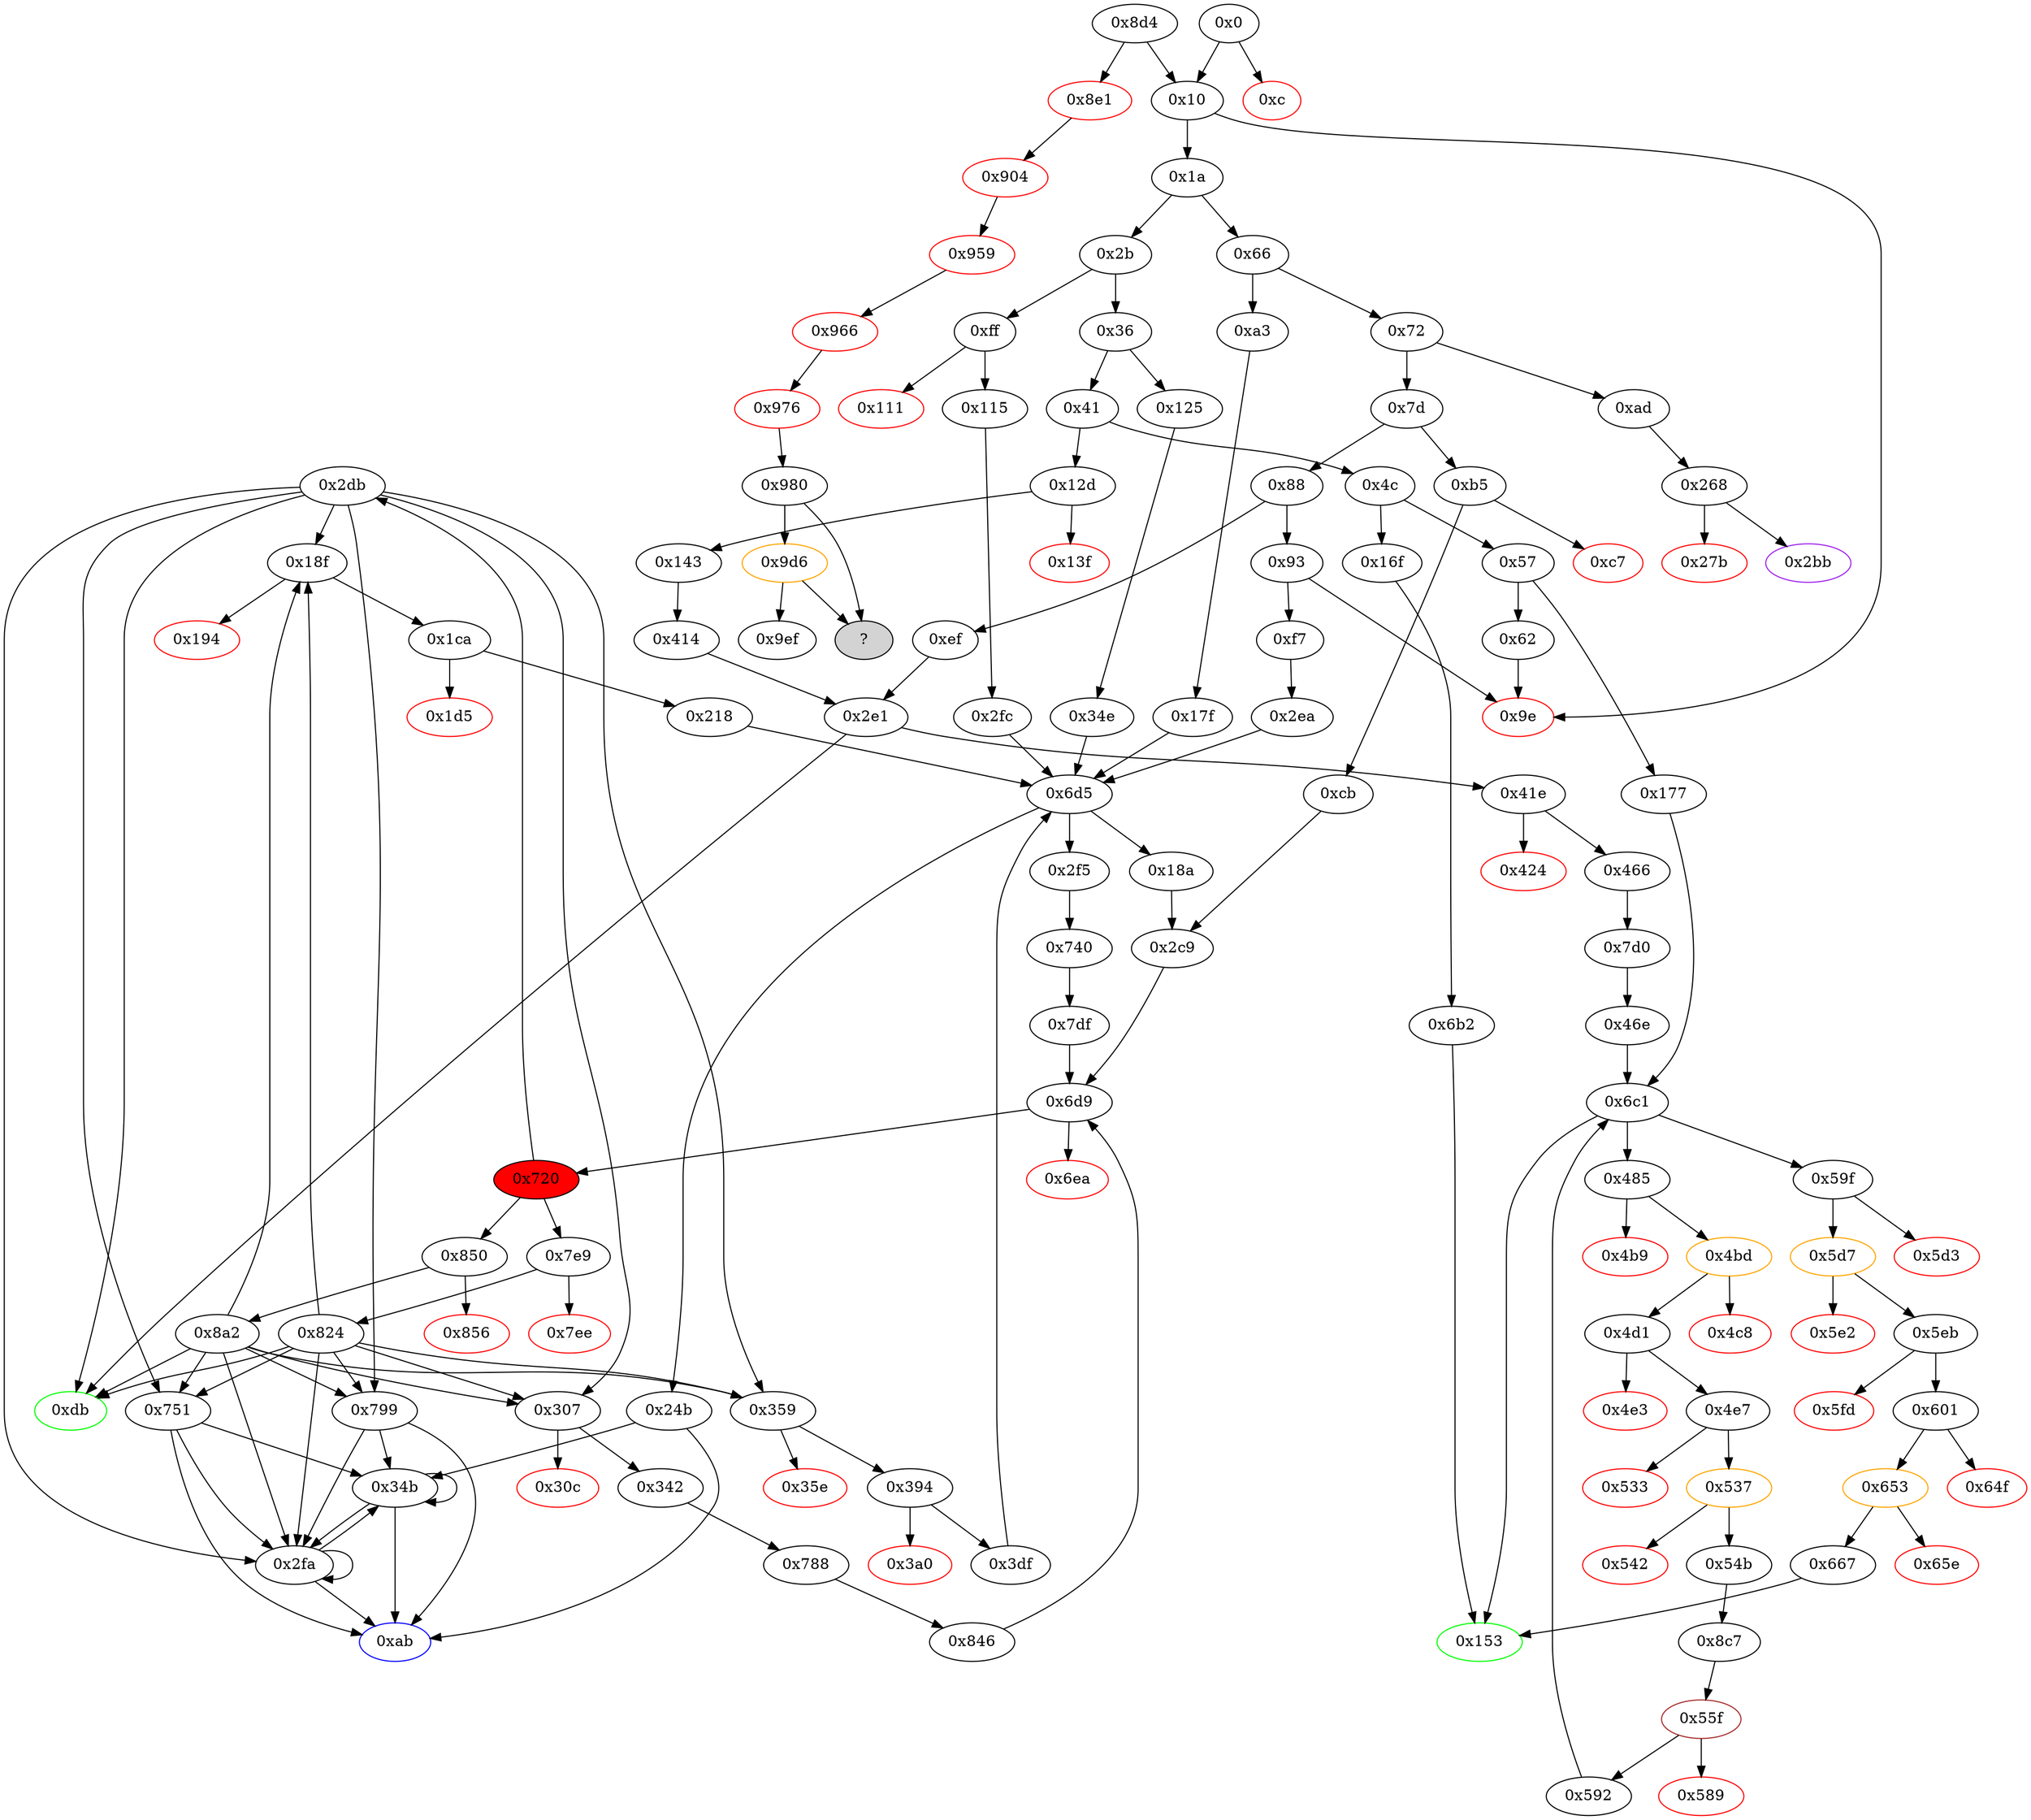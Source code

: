 digraph "" {
"0xab" [color=blue, fillcolor=white, id="0xab", style=filled, tooltip="Block 0xab\n[0xab:0xac]\n---\nPredecessors: [0x24b, 0x2fa, 0x34b, 0x751, 0x799]\nSuccessors: []\n---\n0xab JUMPDEST\n0xac STOP\n---\n0xab: JUMPDEST \n0xac: STOP \n---\nEntry stack: [S12, S11, S10, S9, S8, S7, S6, S5, S4, S3, S2, S1, S0]\nStack pops: 0\nStack additions: []\nExit stack: [S12, S11, S10, S9, S8, S7, S6, S5, S4, S3, S2, S1, S0]\n\nDef sites:\nS12: {0x1a_0x8d5.0x1f, 0x1a_0x0.0x1f}\nS11: {0x1a_0x8d5.0x1f, 0xff.0x100, 0x1a_0x0.0x1f}\nS10: {0x125.0x126, 0xff.0x100, 0x1a_0x8d5.0x1f, 0x1a_0x0.0x1f, 0x115.0x120, 0xa3.0xa4}\nS9: {0xff.0x100, 0x115.0x120, 0x342_0x824.0x343, 0x342_0x8a2.0x343, 0x1a_0x0.0x1f, 0x1a_0x8d5.0x1f, 0x125.0x126, 0xa3.0xa4}\nS8: {0xff.0x100, 0x115.0x120, 0x342_0x824.0x343, 0x342_0x8a2.0x343, 0x1a_0x8d5.0x1f, 0x1a_0x0.0x1f, 0x125.0x126, 0xa3.0xa4}\nS7: {0xff.0x100, 0x115.0x120, 0x342_0x824.0x343, 0x342_0x8a2.0x343, 0x1a_0x8d5.0x1f, 0x1a_0x0.0x1f, 0x125.0x126, 0xa3.0xa4}\nS6: {0xff.0x100, 0x115.0x120, 0x342_0x824.0x343, 0x342_0x8a2.0x343, 0x1a_0x8d5.0x1f, 0x1a_0x0.0x1f, 0x125.0x126, 0xa3.0xa4}\nS5: {0xff.0x100, 0x115.0x120, 0x342_0x824.0x343, 0x342_0x8a2.0x343, 0x1a_0x8d5.0x1f, 0x1a_0x0.0x1f, 0x125.0x126, 0xa3.0xa4}\nS4: {0xff.0x100, 0x115.0x120, 0x342_0x824.0x343, 0x342_0x8a2.0x343, 0x1a_0x8d5.0x1f, 0x1a_0x0.0x1f, 0x125.0x126, 0xa3.0xa4}\nS3: {0xff.0x100, 0x115.0x120, 0x342_0x824.0x343, 0x342_0x8a2.0x343, 0x1a_0x8d5.0x1f, 0x1a_0x0.0x1f, 0x125.0x126, 0xa3.0xa4}\nS2: {0xff.0x100, 0x115.0x120, 0xf7_0x1a_0x0.0xf8, 0xf7_0x1a_0x8d5.0xf8, 0x342_0x824.0x343, 0x342_0x8a2.0x343, 0x1a_0x8d5.0x1f, 0x1a_0x0.0x1f, 0x125.0x126, 0xa3.0xa4}\nS1: {0x2ea_0x1a_0x0.0x2eb, 0x2ea_0x1a_0x8d5.0x2eb, 0xff.0x100, 0x115.0x120, 0xf7_0x1a_0x0.0xf8, 0xf7_0x1a_0x8d5.0xf8, 0x342_0x824.0x343, 0x342_0x8a2.0x343, 0x1a_0x8d5.0x1f, 0x1a_0x0.0x1f, 0x125.0x126, 0xa3.0xa4}\nS0: {0x6d5_0x2ea_0x1a_0x0.0x6d6, 0x6d5_0x2ea_0x1a_0x8d5.0x6d6, 0x2ea_0x1a_0x0.0x2eb, 0x2ea_0x1a_0x8d5.0x2eb, 0xff.0x100, 0x115.0x120, 0xf7_0x1a_0x0.0xf8, 0xf7_0x1a_0x8d5.0xf8, 0x342_0x824.0x343, 0x342_0x8a2.0x343, 0x1a_0x8d5.0x1f, 0x1a_0x0.0x1f, 0x125.0x126, 0xa3.0xa4}\n"];
"0x41" [fillcolor=white, id="0x41", style=filled, tooltip="Block 0x41\n[0x41:0x4b]\n---\nPredecessors: [0x36]\nSuccessors: [0x4c, 0x12d]\n---\n0x41 DUP1\n0x42 PUSH4 0x9ed93318\n0x47 EQ\n0x48 PUSH2 0x12d\n0x4b JUMPI\n---\n0x42: V23 = 0x9ed93318\n0x47: V24 = EQ 0x9ed93318 S0\n0x48: V25 = 0x12d\n0x4b: JUMPI 0x12d V24\n---\nEntry stack: [S0]\nStack pops: 1\nStack additions: [S0]\nExit stack: [S0]\n\nDef sites:\nS0: {0x1a_0x8d5.0x1f, 0x1a_0x0.0x1f}\n"];
"0xc" [color=red, fillcolor=white, id="0xc", style=filled, tooltip="Block 0xc\n[0xc:0xf]\n---\nPredecessors: [0x0]\nSuccessors: []\n---\n0xc PUSH1 0x0\n0xe DUP1\n0xf REVERT\n---\n0xc: V5 = 0x0\n0xf: REVERT 0x0 0x0\n---\nEntry stack: [V2]\nStack pops: 0\nStack additions: []\nExit stack: [V2]\n\nDef sites:\nV2: {0x0.0x5}\n"];
"0x9d6" [color=orange, fillcolor=white, id="0x9d6", style=filled, tooltip="Block 0x9d6\n[0x9d6:0x9ee]\n---\nPredecessors: [0x980]\nSuccessors: [0x9ef]\nHas unresolved jump.\n---\n0x9d6 MISSING 0xb1\n0x9d7 DUP8\n0x9d8 MISSING 0xf8\n0x9d9 MISSING 0xe0\n0x9da MISSING 0xd8\n0x9db CALLCODE\n0x9dc MISSING 0xa8\n0x9dd MISSING 0xf8\n0x9de MISSING 0x25\n0x9df MISSING 0xbb\n0x9e0 SGT\n0x9e1 MISSING 0xcc\n0x9e2 MISSING 0xc1\n0x9e3 NUMBER\n0x9e4 MISSING 0xf\n0x9e5 MISSING 0x2b\n0x9e6 MISSING 0xcf\n0x9e7 XOR\n0x9e8 MISSING 0xe5\n0x9e9 BALANCE\n0x9ea MISSING 0xcb\n0x9eb MISSING 0x2e\n0x9ec MISSING 0xa7\n0x9ed EQ\n0x9ee JUMPI\n---\n0x9d6: MISSING 0xb1\n0x9d8: MISSING 0xf8\n0x9d9: MISSING 0xe0\n0x9da: MISSING 0xd8\n0x9db: V863 = CALLCODE S0 S1 S2 S3 S4 S5 S6\n0x9dc: MISSING 0xa8\n0x9dd: MISSING 0xf8\n0x9de: MISSING 0x25\n0x9df: MISSING 0xbb\n0x9e0: V864 = SGT S0 S1\n0x9e1: MISSING 0xcc\n0x9e2: MISSING 0xc1\n0x9e3: V865 = NUMBER\n0x9e4: MISSING 0xf\n0x9e5: MISSING 0x2b\n0x9e6: MISSING 0xcf\n0x9e7: V866 = XOR S0 S1\n0x9e8: MISSING 0xe5\n0x9e9: V867 = BALANCE S0\n0x9ea: MISSING 0xcb\n0x9eb: MISSING 0x2e\n0x9ec: MISSING 0xa7\n0x9ed: V868 = EQ S0 S1\n0x9ee: JUMPI V868 S2\n---\nEntry stack: []\nStack pops: 0\nStack additions: [S7, S0, S1, S2, S3, S4, S5, S6, S7, V863, V864, V865, V866, V867]\nExit stack: []\n\nDef sites:\n"];
"0x24b" [fillcolor=white, id="0x24b", style=filled, tooltip="Block 0x24b\n[0x24b:0x267]\n---\nPredecessors: [0x6d5]\nSuccessors: [0xab, 0x34b]\n---\n0x24b JUMPDEST\n0x24c PUSH1 0x40\n0x24e DUP1\n0x24f MLOAD\n0x250 PUSH1 0x1\n0x252 PUSH1 0x1\n0x254 PUSH1 0xa0\n0x256 SHL\n0x257 SUB\n0x258 SWAP1\n0x259 SWAP3\n0x25a AND\n0x25b DUP3\n0x25c MSTORE\n0x25d MLOAD\n0x25e SWAP1\n0x25f DUP2\n0x260 SWAP1\n0x261 SUB\n0x262 PUSH1 0x20\n0x264 ADD\n0x265 SWAP1\n0x266 LOG1\n0x267 JUMP\n---\n0x24b: JUMPDEST \n0x24c: V192 = 0x40\n0x24f: V193 = M[0x40]\n0x250: V194 = 0x1\n0x252: V195 = 0x1\n0x254: V196 = 0xa0\n0x256: V197 = SHL 0xa0 0x1\n0x257: V198 = SUB 0x10000000000000000000000000000000000000000 0x1\n0x25a: V199 = AND V602 0xffffffffffffffffffffffffffffffffffffffff\n0x25c: M[V193] = V199\n0x25d: V200 = M[0x40]\n0x261: V201 = SUB V193 V200\n0x262: V202 = 0x20\n0x264: V203 = ADD 0x20 V201\n0x266: LOG V200 V203 {0x18f, 0x2fa, 0x307, 0x359, 0x5db9ee0a495bf2e6ff9c91a7834c1ba4fdd244a5e8aa4e537bd38aeae4b073aa, 0x62e78cea01bee320cd4e420270b5ea74000d11b0c9f74754ebdbfc544b05a258}\n0x267: JUMP S2\n---\nEntry stack: [S13, S12, S11, S10, S9, S8, S7, S6, S5, S4, S3, S2, {0x18f, 0x2fa, 0x307, 0x359, 0x5db9ee0a495bf2e6ff9c91a7834c1ba4fdd244a5e8aa4e537bd38aeae4b073aa, 0x62e78cea01bee320cd4e420270b5ea74000d11b0c9f74754ebdbfc544b05a258}, V602]\nStack pops: 3\nStack additions: []\nExit stack: [S13, S12, S11, S10, S9, S8, S7, S6, S5, S4, S3]\n\nDef sites:\nS13: {0x1a_0x8d5.0x1f, 0x1a_0x0.0x1f}\nS12: {0x1a_0x0.0x1f, 0xff.0x100, 0x1a_0x8d5.0x1f}\nS11: {0x125.0x126, 0xff.0x100, 0x1a_0x8d5.0x1f, 0x1a_0x0.0x1f, 0x115.0x120, 0xa3.0xa4}\nS10: {0xff.0x100, 0x115.0x120, 0x342_0x824.0x343, 0x342_0x8a2.0x343, 0x1a_0x8d5.0x1f, 0x1a_0x0.0x1f, 0x125.0x126, 0xa3.0xa4}\nS9: {0xff.0x100, 0x115.0x120, 0x342_0x824.0x343, 0x342_0x8a2.0x343, 0x1a_0x8d5.0x1f, 0x1a_0x0.0x1f, 0x125.0x126, 0xa3.0xa4}\nS8: {0xff.0x100, 0x115.0x120, 0x342_0x824.0x343, 0x342_0x8a2.0x343, 0x1a_0x8d5.0x1f, 0x1a_0x0.0x1f, 0x125.0x126, 0xa3.0xa4}\nS7: {0xff.0x100, 0x115.0x120, 0x342_0x824.0x343, 0x342_0x8a2.0x343, 0x1a_0x8d5.0x1f, 0x1a_0x0.0x1f, 0x125.0x126, 0xa3.0xa4}\nS6: {0xff.0x100, 0x115.0x120, 0x342_0x824.0x343, 0x342_0x8a2.0x343, 0x1a_0x8d5.0x1f, 0x1a_0x0.0x1f, 0x125.0x126, 0xa3.0xa4}\nS5: {0xff.0x100, 0x115.0x120, 0x342_0x824.0x343, 0x342_0x8a2.0x343, 0x1a_0x8d5.0x1f, 0x1a_0x0.0x1f, 0x125.0x126, 0xa3.0xa4}\nS4: {0xff.0x100, 0x115.0x120, 0x342_0x824.0x343, 0x342_0x8a2.0x343, 0x1a_0x8d5.0x1f, 0x1a_0x0.0x1f, 0x125.0x126, 0xa3.0xa4}\nS3: {0xff.0x100, 0x115.0x120, 0x342_0x824.0x343, 0x342_0x8a2.0x343, 0x1a_0x8d5.0x1f, 0x1a_0x0.0x1f, 0x125.0x126, 0xa3.0xa4}\nS2: {0xf7_0x1a_0x0.0xf8, 0xf7_0x1a_0x8d5.0xf8, 0x342_0x824.0x343, 0x342_0x8a2.0x343, 0x115.0x120, 0xa3.0xa4, 0x125.0x126}\n{0x18f, 0x2fa, 0x307, 0x359, 0x5db9ee0a495bf2e6ff9c91a7834c1ba4fdd244a5e8aa4e537bd38aeae4b073aa, 0x62e78cea01bee320cd4e420270b5ea74000d11b0c9f74754ebdbfc544b05a258}: {0x3df_0x8a2.0x3ec, 0x3df_0x2db_0x2c9.0x3ec, 0x218_0x2db_0x2c9_0x6d5_0x2fc.0x223, 0x218_0x2db_0x2c9_0x6d5_0x17f.0x223, 0x2fc.0x2fd, 0x17f.0x180, 0x2ea_0x1a_0x8d5.0x2eb, 0x218_0x8a2.0x223, 0x2ea_0x1a_0x0.0x2eb, 0x3df_0x824_0x1a_0x0.0x3ec, 0x218_0x824_0x824.0x223, 0x218_0x824_0x2db_0x2c9_0x18a.0x223, 0x3df_0x824_0x1a_0x8d5.0x3ec, 0x34e.0x34f, 0x218_0x2db_0x2c9_0x6d5_0x34e.0x223}\nV602: {0x6d5.0x6d6}\n"];
"0x342" [fillcolor=white, id="0x342", style=filled, tooltip="Block 0x342\n[0x342:0x34a]\n---\nPredecessors: [0x307]\nSuccessors: [0x788]\n---\n0x342 JUMPDEST\n0x343 PUSH2 0x34b\n0x346 DUP2\n0x347 PUSH2 0x788\n0x34a JUMP\n---\n0x342: JUMPDEST \n0x343: V280 = 0x34b\n0x347: V281 = 0x788\n0x34a: JUMP 0x788\n---\nEntry stack: [S12, S11, S10, S9, S8, S7, S6, S5, S4, S3, S2, S1, S0]\nStack pops: 1\nStack additions: [S0, 0x34b, S0]\nExit stack: [S12, S11, S10, S9, S8, S7, S6, S5, S4, S3, S2, S1, S0, 0x34b, S0]\n\nDef sites:\nS12: {0x1a_0x8d5.0x1f, 0x1a_0x0.0x1f}\nS11: {0x1a_0x8d5.0x1f, 0xff.0x100, 0x1a_0x0.0x1f}\nS10: {0x125.0x126, 0xff.0x100, 0x1a_0x8d5.0x1f, 0x1a_0x0.0x1f, 0x115.0x120, 0xa3.0xa4}\nS9: {0xff.0x100, 0x115.0x120, 0x342_0x824.0x343, 0x342_0x8a2.0x343, 0x1a_0x8d5.0x1f, 0x1a_0x0.0x1f, 0x125.0x126, 0xa3.0xa4}\nS8: {0xff.0x100, 0x115.0x120, 0x342_0x824.0x343, 0x342_0x8a2.0x343, 0x1a_0x8d5.0x1f, 0x1a_0x0.0x1f, 0x125.0x126, 0xa3.0xa4}\nS7: {0xff.0x100, 0x115.0x120, 0x342_0x824.0x343, 0x342_0x8a2.0x343, 0x1a_0x8d5.0x1f, 0x1a_0x0.0x1f, 0x125.0x126, 0xa3.0xa4}\nS6: {0xff.0x100, 0x115.0x120, 0x342_0x824.0x343, 0x342_0x8a2.0x343, 0x1a_0x8d5.0x1f, 0x1a_0x0.0x1f, 0x125.0x126, 0xa3.0xa4}\nS5: {0xff.0x100, 0x115.0x120, 0x342_0x824.0x343, 0x342_0x8a2.0x343, 0x1a_0x8d5.0x1f, 0x1a_0x0.0x1f, 0x125.0x126, 0xa3.0xa4}\nS4: {0xff.0x100, 0x115.0x120, 0x342_0x824.0x343, 0x342_0x8a2.0x343, 0x1a_0x8d5.0x1f, 0x1a_0x0.0x1f, 0x125.0x126, 0xa3.0xa4}\nS3: {0xff.0x100, 0x115.0x120, 0x342_0x824.0x343, 0x342_0x8a2.0x343, 0x1a_0x8d5.0x1f, 0x1a_0x0.0x1f, 0x125.0x126, 0xa3.0xa4}\nS2: {0xff.0x100, 0x115.0x120, 0xf7_0x1a_0x0.0xf8, 0xf7_0x1a_0x8d5.0xf8, 0x342_0x824.0x343, 0x342_0x8a2.0x343, 0x1a_0x0.0x1f, 0x1a_0x8d5.0x1f, 0x125.0x126, 0xa3.0xa4}\nS1: {0x2ea_0x1a_0x0.0x2eb, 0x2ea_0x1a_0x8d5.0x2eb, 0xff.0x100, 0x115.0x120, 0xf7_0x1a_0x0.0xf8, 0xf7_0x1a_0x8d5.0xf8, 0x342_0x8a2.0x343, 0x342_0x824.0x343, 0x1a_0x8d5.0x1f, 0x1a_0x0.0x1f, 0x125.0x126, 0xa3.0xa4}\nS0: {0x6d5_0x2ea_0x1a_0x0.0x6d6, 0x6d5_0x2ea_0x1a_0x8d5.0x6d6, 0x2ea_0x1a_0x0.0x2eb, 0x2ea_0x1a_0x8d5.0x2eb, 0xff.0x100, 0x115.0x120, 0x342_0x824.0x343, 0x342_0x8a2.0x343, 0x1a_0x0.0x1f, 0x1a_0x8d5.0x1f, 0x125.0x126, 0xa3.0xa4}\n"];
"0x62" [fillcolor=white, id="0x62", style=filled, tooltip="Block 0x62\n[0x62:0x65]\n---\nPredecessors: [0x57]\nSuccessors: [0x9e]\n---\n0x62 PUSH2 0x9e\n0x65 JUMP\n---\n0x62: V32 = 0x9e\n0x65: JUMP 0x9e\n---\nEntry stack: [S0]\nStack pops: 0\nStack additions: []\nExit stack: [S0]\n\nDef sites:\nS0: {0x1a_0x8d5.0x1f, 0x1a_0x0.0x1f}\n"];
"0x10" [fillcolor=white, id="0x10", style=filled, tooltip="Block 0x10\n[0x10:0x19]\n---\nPredecessors: [0x0, 0x8d4]\nSuccessors: [0x1a, 0x9e]\n---\n0x10 JUMPDEST\n0x11 POP\n0x12 PUSH1 0x4\n0x14 CALLDATASIZE\n0x15 LT\n0x16 PUSH2 0x9e\n0x19 JUMPI\n---\n0x10: JUMPDEST \n0x12: V6 = 0x4\n0x14: V7 = CALLDATASIZE\n0x15: V8 = LT V7 0x4\n0x16: V9 = 0x9e\n0x19: JUMPI 0x9e V8\n---\nEntry stack: [S0]\nStack pops: 1\nStack additions: []\nExit stack: []\n\nDef sites:\nS0: {0x0.0x5, 0x8d5.0x8da}\n"];
"0x5fd" [color=red, fillcolor=white, id="0x5fd", style=filled, tooltip="Block 0x5fd\n[0x5fd:0x600]\n---\nPredecessors: [0x5eb]\nSuccessors: []\n---\n0x5fd PUSH1 0x0\n0x5ff DUP1\n0x600 REVERT\n---\n0x5fd: V533 = 0x0\n0x600: REVERT 0x0 0x0\n---\nEntry stack: [S8, S7, S6, S5, S4, S3, S2, V527, V528]\nStack pops: 0\nStack additions: []\nExit stack: [S8, S7, S6, S5, S4, S3, S2, V527, V528]\n\nDef sites:\nS8: {0x1a_0x8d5.0x1f, 0x1a_0x0.0x1f}\nS7: {0x1a_0x0.0x1f, 0x12d.0x12e, 0x1a_0x8d5.0x1f}\nS6: {0x143.0x14e, 0x12d.0x12e}\nS5: {0x143.0x14e, 0x414.0x415}\nS4: {0x414.0x415, 0x46e.0x477}\nS3: {0x55f.0x580, 0x46e.0x478}\nS2: {0x1a_0x0.0x1f, 0x592.0x596, 0x1a_0x8d5.0x1f, 0x46e.0x47d}\nV527: {0x5eb.0x5f2}\nV528: {0x5eb.0x5f3}\n"];
"0x542" [color=red, fillcolor=white, id="0x542", style=filled, tooltip="Block 0x542\n[0x542:0x54a]\n---\nPredecessors: [0x537]\nSuccessors: []\n---\n0x542 RETURNDATASIZE\n0x543 PUSH1 0x0\n0x545 DUP1\n0x546 RETURNDATACOPY\n0x547 RETURNDATASIZE\n0x548 PUSH1 0x0\n0x54a REVERT\n---\n0x542: V458 = RETURNDATASIZE\n0x543: V459 = 0x0\n0x546: RETURNDATACOPY 0x0 0x0 V458\n0x547: V460 = RETURNDATASIZE\n0x548: V461 = 0x0\n0x54a: REVERT 0x0 V460\n---\nEntry stack: [S7, S6, S5, S4, S3, S2, V444, V455]\nStack pops: 0\nStack additions: []\nExit stack: [S7, S6, S5, S4, S3, S2, V444, V455]\n\nDef sites:\nS7: {0x1a_0x8d5.0x1f, 0x1a_0x0.0x1f}\nS6: {0x1a_0x0.0x1f, 0x12d.0x12e, 0x1a_0x8d5.0x1f}\nS5: {0x143.0x14e, 0x12d.0x12e}\nS4: {0x143.0x14e, 0x414.0x415}\nS3: {0x414.0x415, 0x46e.0x477}\nS2: {0x55f.0x580, 0x46e.0x478}\nV444: {0x4e7.0x51d}\nV455: {0x537.0x53b}\n"];
"0x4c8" [color=red, fillcolor=white, id="0x4c8", style=filled, tooltip="Block 0x4c8\n[0x4c8:0x4d0]\n---\nPredecessors: [0x4bd]\nSuccessors: []\n---\n0x4c8 RETURNDATASIZE\n0x4c9 PUSH1 0x0\n0x4cb DUP1\n0x4cc RETURNDATACOPY\n0x4cd RETURNDATASIZE\n0x4ce PUSH1 0x0\n0x4d0 REVERT\n---\n0x4c8: V407 = RETURNDATASIZE\n0x4c9: V408 = 0x0\n0x4cc: RETURNDATACOPY 0x0 0x0 V407\n0x4cd: V409 = RETURNDATASIZE\n0x4ce: V410 = 0x0\n0x4d0: REVERT 0x0 V409\n---\nEntry stack: [S10, S9, S8, S7, S6, S5, S4, V383, 0xfd347d3e, V392, V404]\nStack pops: 0\nStack additions: []\nExit stack: [S10, S9, S8, S7, S6, S5, S4, V383, 0xfd347d3e, V392, V404]\n\nDef sites:\nS10: {0x1a_0x8d5.0x1f, 0x1a_0x0.0x1f}\nS9: {0x1a_0x0.0x1f, 0x12d.0x12e, 0x1a_0x8d5.0x1f}\nS8: {0x143.0x14e, 0x12d.0x12e}\nS7: {0x143.0x14e, 0x414.0x415}\nS6: {0x414.0x415, 0x46e.0x477}\nS5: {0x55f.0x580, 0x46e.0x478}\nS4: {0x1a_0x8d5.0x1f, 0x592.0x596, 0x1a_0x0.0x1f, 0x46e.0x47d}\nV383: {0x485.0x48e}\n0xfd347d3e: {0x485.0x48f}\nV392: {0x485.0x4a5}\nV404: {0x4bd.0x4c1}\n"];
"0x34e" [fillcolor=white, id="0x34e", style=filled, tooltip="Block 0x34e\n[0x34e:0x358]\n---\nPredecessors: [0x125]\nSuccessors: [0x6d5]\n---\n0x34e JUMPDEST\n0x34f PUSH2 0x359\n0x352 PUSH2 0x18a\n0x355 PUSH2 0x6d5\n0x358 JUMP\n---\n0x34e: JUMPDEST \n0x34f: V282 = 0x359\n0x352: V283 = 0x18a\n0x355: V284 = 0x6d5\n0x358: JUMP 0x6d5\n---\nEntry stack: [S1, 0xab]\nStack pops: 0\nStack additions: [0x359, 0x18a]\nExit stack: [S1, 0xab, 0x359, 0x18a]\n\nDef sites:\nS1: {0x1a_0x8d5.0x1f, 0x1a_0x0.0x1f}\n0xab: {0x125.0x126}\n"];
"0x34b" [fillcolor=white, id="0x34b", style=filled, tooltip="Block 0x34b\n[0x34b:0x34d]\n---\nPredecessors: [0x24b, 0x2fa, 0x34b, 0x751, 0x799]\nSuccessors: [0xab, 0x2fa, 0x34b]\n---\n0x34b JUMPDEST\n0x34c POP\n0x34d JUMP\n---\n0x34b: JUMPDEST \n0x34d: JUMP S1\n---\nEntry stack: [S12, S11, S10, S9, S8, S7, S6, S5, S4, S3, S2, S1, S0]\nStack pops: 2\nStack additions: []\nExit stack: [S12, S11, S10, S9, S8, S7, S6, S5, S4, S3, S2]\n\nDef sites:\nS12: {0x1a_0x8d5.0x1f, 0x1a_0x0.0x1f}\nS11: {0x1a_0x8d5.0x1f, 0xff.0x100, 0x1a_0x0.0x1f}\nS10: {0x125.0x126, 0xff.0x100, 0x1a_0x8d5.0x1f, 0x1a_0x0.0x1f, 0x115.0x120, 0xa3.0xa4}\nS9: {0xff.0x100, 0x115.0x120, 0x342_0x824.0x343, 0x342_0x8a2.0x343, 0x1a_0x0.0x1f, 0x1a_0x8d5.0x1f, 0x125.0x126, 0xa3.0xa4}\nS8: {0xff.0x100, 0x115.0x120, 0x342_0x824.0x343, 0x342_0x8a2.0x343, 0x1a_0x8d5.0x1f, 0x1a_0x0.0x1f, 0x125.0x126, 0xa3.0xa4}\nS7: {0xff.0x100, 0x115.0x120, 0x342_0x824.0x343, 0x342_0x8a2.0x343, 0x1a_0x8d5.0x1f, 0x1a_0x0.0x1f, 0x125.0x126, 0xa3.0xa4}\nS6: {0xff.0x100, 0x115.0x120, 0x342_0x824.0x343, 0x342_0x8a2.0x343, 0x1a_0x8d5.0x1f, 0x1a_0x0.0x1f, 0x125.0x126, 0xa3.0xa4}\nS5: {0xff.0x100, 0x115.0x120, 0x342_0x824.0x343, 0x342_0x8a2.0x343, 0x1a_0x8d5.0x1f, 0x1a_0x0.0x1f, 0x125.0x126, 0xa3.0xa4}\nS4: {0xff.0x100, 0x115.0x120, 0x342_0x824.0x343, 0x342_0x8a2.0x343, 0x1a_0x8d5.0x1f, 0x1a_0x0.0x1f, 0x125.0x126, 0xa3.0xa4}\nS3: {0xff.0x100, 0x115.0x120, 0x342_0x824.0x343, 0x342_0x8a2.0x343, 0x1a_0x8d5.0x1f, 0x1a_0x0.0x1f, 0x125.0x126, 0xa3.0xa4}\nS2: {0xff.0x100, 0x115.0x120, 0xf7_0x1a_0x0.0xf8, 0xf7_0x1a_0x8d5.0xf8, 0x342_0x824.0x343, 0x342_0x8a2.0x343, 0x1a_0x8d5.0x1f, 0x1a_0x0.0x1f, 0x125.0x126, 0xa3.0xa4}\nS1: {0x2ea_0x1a_0x0.0x2eb, 0x2ea_0x1a_0x8d5.0x2eb, 0xff.0x100, 0x115.0x120, 0xf7_0x1a_0x0.0xf8, 0xf7_0x1a_0x8d5.0xf8, 0x342_0x824.0x343, 0x342_0x8a2.0x343, 0x1a_0x8d5.0x1f, 0x1a_0x0.0x1f, 0x125.0x126, 0xa3.0xa4}\nS0: {0x6d5_0x2ea_0x1a_0x0.0x6d6, 0x6d5_0x2ea_0x1a_0x8d5.0x6d6, 0x2ea_0x1a_0x0.0x2eb, 0x2ea_0x1a_0x8d5.0x2eb, 0xff.0x100, 0x115.0x120, 0xf7_0x1a_0x0.0xf8, 0xf7_0x1a_0x8d5.0xf8, 0x342_0x824.0x343, 0x342_0x8a2.0x343, 0x1a_0x8d5.0x1f, 0x1a_0x0.0x1f, 0x125.0x126, 0xa3.0xa4}\n"];
"0x18f" [fillcolor=white, id="0x18f", style=filled, tooltip="Block 0x18f\n[0x18f:0x193]\n---\nPredecessors: [0x2db, 0x824, 0x8a2]\nSuccessors: [0x194, 0x1ca]\n---\n0x18f JUMPDEST\n0x190 PUSH2 0x1ca\n0x193 JUMPI\n---\n0x18f: JUMPDEST \n0x190: V138 = 0x1ca\n0x193: JUMPI 0x1ca S0\n---\nEntry stack: [S13, S12, S11, S10, S9, S8, S7, S6, S5, S4, S3, S2, S1, S0]\nStack pops: 1\nStack additions: []\nExit stack: [S13, S12, S11, S10, S9, S8, S7, S6, S5, S4, S3, S2, S1]\n\nDef sites:\nS13: {0x1a_0x8d5.0x1f, 0x1a_0x0.0x1f}\nS12: {0x1a_0x8d5.0x1f, 0xff.0x100, 0x1a_0x0.0x1f}\nS11: {0x125.0x126, 0xff.0x100, 0x1a_0x8d5.0x1f, 0x1a_0x0.0x1f, 0x115.0x120, 0xa3.0xa4}\nS10: {0xff.0x100, 0x115.0x120, 0x342_0x824.0x343, 0x342_0x8a2.0x343, 0x1a_0x8d5.0x1f, 0x1a_0x0.0x1f, 0x125.0x126, 0xa3.0xa4}\nS9: {0xff.0x100, 0x115.0x120, 0x342_0x824.0x343, 0x342_0x8a2.0x343, 0x1a_0x8d5.0x1f, 0x1a_0x0.0x1f, 0x125.0x126, 0xa3.0xa4}\nS8: {0xff.0x100, 0x115.0x120, 0x342_0x824.0x343, 0x342_0x8a2.0x343, 0x1a_0x8d5.0x1f, 0x1a_0x0.0x1f, 0x125.0x126, 0xa3.0xa4}\nS7: {0xff.0x100, 0x115.0x120, 0x342_0x824.0x343, 0x342_0x8a2.0x343, 0x1a_0x8d5.0x1f, 0x1a_0x0.0x1f, 0x125.0x126, 0xa3.0xa4}\nS6: {0xff.0x100, 0x115.0x120, 0x342_0x824.0x343, 0x342_0x8a2.0x343, 0x1a_0x8d5.0x1f, 0x1a_0x0.0x1f, 0x125.0x126, 0xa3.0xa4}\nS5: {0xff.0x100, 0x115.0x120, 0x342_0x824.0x343, 0x342_0x8a2.0x343, 0x1a_0x8d5.0x1f, 0x1a_0x0.0x1f, 0x125.0x126, 0xa3.0xa4}\nS4: {0xff.0x100, 0x115.0x120, 0x342_0x824.0x343, 0x342_0x8a2.0x343, 0x1a_0x8d5.0x1f, 0x1a_0x0.0x1f, 0x125.0x126, 0xa3.0xa4}\nS3: {0xff.0x100, 0x115.0x120, 0xf7_0x1a_0x0.0xf8, 0xf7_0x1a_0x8d5.0xf8, 0x342_0x824.0x343, 0x342_0x8a2.0x343, 0x1a_0x0.0x1f, 0x1a_0x8d5.0x1f, 0x125.0x126, 0xa3.0xa4}\nS2: {0x2ea_0x1a_0x0.0x2eb, 0x2ea_0x1a_0x8d5.0x2eb, 0xff.0x100, 0x115.0x120, 0xf7_0x1a_0x0.0xf8, 0xf7_0x1a_0x8d5.0xf8, 0x342_0x8a2.0x343, 0x342_0x824.0x343, 0x1a_0x8d5.0x1f, 0x1a_0x0.0x1f, 0x125.0x126, 0xa3.0xa4}\nS1: {0x6d5_0x2ea_0x1a_0x0.0x6d6, 0x6d5_0x2ea_0x1a_0x8d5.0x6d6, 0x2ea_0x1a_0x0.0x2eb, 0x2ea_0x1a_0x8d5.0x2eb, 0xff.0x100, 0x115.0x120, 0x342_0x824.0x343, 0x342_0x8a2.0x343, 0x1a_0x0.0x1f, 0x1a_0x8d5.0x1f, 0x125.0x126, 0xa3.0xa4}\nS0: {0x6d5_0x2ea_0x1a_0x0.0x6d6, 0x6d5_0x2ea_0x1a_0x8d5.0x6d6, 0x720.0x73d, 0x115.0x120, 0x342_0x824.0x343, 0x342_0x8a2.0x343, 0x1a_0x0.0x1f, 0x1a_0x8d5.0x1f, 0x125.0x126, 0xa3.0xa4}\n"];
"0x485" [fillcolor=white, id="0x485", style=filled, tooltip="Block 0x485\n[0x485:0x4b8]\n---\nPredecessors: [0x6c1]\nSuccessors: [0x4b9, 0x4bd]\n---\n0x485 JUMPDEST\n0x486 PUSH1 0x1\n0x488 PUSH1 0x1\n0x48a PUSH1 0xa0\n0x48c SHL\n0x48d SUB\n0x48e AND\n0x48f PUSH4 0xfd347d3e\n0x494 PUSH1 0x40\n0x496 MLOAD\n0x497 DUP2\n0x498 PUSH4 0xffffffff\n0x49d AND\n0x49e PUSH1 0xe0\n0x4a0 SHL\n0x4a1 DUP2\n0x4a2 MSTORE\n0x4a3 PUSH1 0x4\n0x4a5 ADD\n0x4a6 PUSH1 0x20\n0x4a8 PUSH1 0x40\n0x4aa MLOAD\n0x4ab DUP1\n0x4ac DUP4\n0x4ad SUB\n0x4ae DUP2\n0x4af DUP7\n0x4b0 DUP1\n0x4b1 EXTCODESIZE\n0x4b2 ISZERO\n0x4b3 DUP1\n0x4b4 ISZERO\n0x4b5 PUSH2 0x4bd\n0x4b8 JUMPI\n---\n0x485: JUMPDEST \n0x486: V378 = 0x1\n0x488: V379 = 0x1\n0x48a: V380 = 0xa0\n0x48c: V381 = SHL 0xa0 0x1\n0x48d: V382 = SUB 0x10000000000000000000000000000000000000000 0x1\n0x48e: V383 = AND 0xffffffffffffffffffffffffffffffffffffffff V601\n0x48f: V384 = 0xfd347d3e\n0x494: V385 = 0x40\n0x496: V386 = M[0x40]\n0x498: V387 = 0xffffffff\n0x49d: V388 = AND 0xffffffff 0xfd347d3e\n0x49e: V389 = 0xe0\n0x4a0: V390 = SHL 0xe0 0xfd347d3e\n0x4a2: M[V386] = 0xfd347d3e00000000000000000000000000000000000000000000000000000000\n0x4a3: V391 = 0x4\n0x4a5: V392 = ADD 0x4 V386\n0x4a6: V393 = 0x20\n0x4a8: V394 = 0x40\n0x4aa: V395 = M[0x40]\n0x4ad: V396 = SUB V392 V395\n0x4b1: V397 = EXTCODESIZE V383\n0x4b2: V398 = ISZERO V397\n0x4b4: V399 = ISZERO V398\n0x4b5: V400 = 0x4bd\n0x4b8: JUMPI 0x4bd V399\n---\nEntry stack: [S7, S6, S5, S4, S3, S2, S1, V601]\nStack pops: 1\nStack additions: [V383, 0xfd347d3e, V392, 0x20, V395, V396, V395, V383, V398]\nExit stack: [S7, S6, S5, S4, S3, S2, S1, V383, 0xfd347d3e, V392, 0x20, V395, V396, V395, V383, V398]\n\nDef sites:\nS7: {0x1a_0x8d5.0x1f, 0x1a_0x0.0x1f}\nS6: {0x1a_0x0.0x1f, 0x12d.0x12e, 0x1a_0x8d5.0x1f}\nS5: {0x143.0x14e, 0x12d.0x12e}\nS4: {0x143.0x14e, 0x414.0x415}\nS3: {0x414.0x415, 0x46e.0x477}\nS2: {0x55f.0x580, 0x46e.0x478}\nS1: {0x1a_0x8d5.0x1f, 0x592.0x596, 0x1a_0x0.0x1f, 0x46e.0x47d}\nV601: {0x6c1.0x6d2}\n"];
"0x2ea" [fillcolor=white, id="0x2ea", style=filled, tooltip="Block 0x2ea\n[0x2ea:0x2f4]\n---\nPredecessors: [0xf7]\nSuccessors: [0x6d5]\n---\n0x2ea JUMPDEST\n0x2eb PUSH2 0x2fa\n0x2ee PUSH2 0x2f5\n0x2f1 PUSH2 0x6d5\n0x2f4 JUMP\n---\n0x2ea: JUMPDEST \n0x2eb: V252 = 0x2fa\n0x2ee: V253 = 0x2f5\n0x2f1: V254 = 0x6d5\n0x2f4: JUMP 0x6d5\n---\nEntry stack: [S1, 0xab]\nStack pops: 0\nStack additions: [0x2fa, 0x2f5]\nExit stack: [S1, 0xab, 0x2fa, 0x2f5]\n\nDef sites:\nS1: {0x1a_0x8d5.0x1f, 0x1a_0x0.0x1f}\n0xab: {0xf7.0xf8}\n"];
"0x16f" [fillcolor=white, id="0x16f", style=filled, tooltip="Block 0x16f\n[0x16f:0x176]\n---\nPredecessors: [0x4c]\nSuccessors: [0x6b2]\n---\n0x16f JUMPDEST\n0x170 PUSH2 0x153\n0x173 PUSH2 0x6b2\n0x176 JUMP\n---\n0x16f: JUMPDEST \n0x170: V130 = 0x153\n0x173: V131 = 0x6b2\n0x176: JUMP 0x6b2\n---\nEntry stack: [S0]\nStack pops: 0\nStack additions: [0x153]\nExit stack: [S0, 0x153]\n\nDef sites:\nS0: {0x1a_0x8d5.0x1f, 0x1a_0x0.0x1f}\n"];
"0x5eb" [fillcolor=white, id="0x5eb", style=filled, tooltip="Block 0x5eb\n[0x5eb:0x5fc]\n---\nPredecessors: [0x5d7]\nSuccessors: [0x5fd, 0x601]\n---\n0x5eb JUMPDEST\n0x5ec POP\n0x5ed POP\n0x5ee POP\n0x5ef POP\n0x5f0 PUSH1 0x40\n0x5f2 MLOAD\n0x5f3 RETURNDATASIZE\n0x5f4 PUSH1 0x20\n0x5f6 DUP2\n0x5f7 LT\n0x5f8 ISZERO\n0x5f9 PUSH2 0x601\n0x5fc JUMPI\n---\n0x5eb: JUMPDEST \n0x5f0: V526 = 0x40\n0x5f2: V527 = M[0x40]\n0x5f3: V528 = RETURNDATASIZE\n0x5f4: V529 = 0x20\n0x5f7: V530 = LT V528 0x20\n0x5f8: V531 = ISZERO V530\n0x5f9: V532 = 0x601\n0x5fc: JUMPI 0x601 V531\n---\nEntry stack: [S10, S9, S8, S7, S6, S5, S4, S3, 0x628f043d, S1, V519]\nStack pops: 4\nStack additions: [V527, V528]\nExit stack: [S10, S9, S8, S7, S6, S5, S4, V527, V528]\n\nDef sites:\nS10: {0x1a_0x8d5.0x1f, 0x1a_0x0.0x1f}\nS9: {0x1a_0x0.0x1f, 0x12d.0x12e, 0x1a_0x8d5.0x1f}\nS8: {0x143.0x14e, 0x12d.0x12e}\nS7: {0x143.0x14e, 0x414.0x415}\nS6: {0x414.0x415, 0x46e.0x477}\nS5: {0x55f.0x580, 0x46e.0x478}\nS4: {0x1a_0x0.0x1f, 0x592.0x596, 0x1a_0x8d5.0x1f, 0x46e.0x47d}\nS3: {0x59f_0x177_0x0.0x5a8, 0x59f_0x177_0x8d5.0x5a8, 0x59f_0x46e.0x5a8, 0x59f_0x592.0x5a8}\n0x628f043d: {0x59f_0x177_0x0.0x5a9, 0x59f_0x46e.0x5a9, 0x59f_0x177_0x8d5.0x5a9, 0x59f_0x592.0x5a9}\nS1: {0x59f_0x592.0x5bf, 0x59f_0x177_0x8d5.0x5bf, 0x59f_0x46e.0x5bf, 0x59f_0x177_0x0.0x5bf}\nV519: {0x5d7.0x5db}\n"];
"0x1d5" [color=red, fillcolor=white, id="0x1d5", style=filled, tooltip="Block 0x1d5\n[0x1d5:0x217]\n---\nPredecessors: [0x1ca]\nSuccessors: []\n---\n0x1d5 PUSH1 0x40\n0x1d7 DUP1\n0x1d8 MLOAD\n0x1d9 PUSH3 0x461bcd\n0x1dd PUSH1 0xe5\n0x1df SHL\n0x1e0 DUP2\n0x1e1 MSTORE\n0x1e2 PUSH1 0x20\n0x1e4 PUSH1 0x4\n0x1e6 DUP3\n0x1e7 ADD\n0x1e8 MSTORE\n0x1e9 PUSH1 0x14\n0x1eb PUSH1 0x24\n0x1ed DUP3\n0x1ee ADD\n0x1ef MSTORE\n0x1f0 PUSH20 0x14185d5cd8589b194e881b9bdd081c185d5cd959\n0x205 PUSH1 0x62\n0x207 SHL\n0x208 PUSH1 0x44\n0x20a DUP3\n0x20b ADD\n0x20c MSTORE\n0x20d SWAP1\n0x20e MLOAD\n0x20f SWAP1\n0x210 DUP2\n0x211 SWAP1\n0x212 SUB\n0x213 PUSH1 0x64\n0x215 ADD\n0x216 SWAP1\n0x217 REVERT\n---\n0x1d5: V164 = 0x40\n0x1d8: V165 = M[0x40]\n0x1d9: V166 = 0x461bcd\n0x1dd: V167 = 0xe5\n0x1df: V168 = SHL 0xe5 0x461bcd\n0x1e1: M[V165] = 0x8c379a000000000000000000000000000000000000000000000000000000000\n0x1e2: V169 = 0x20\n0x1e4: V170 = 0x4\n0x1e7: V171 = ADD V165 0x4\n0x1e8: M[V171] = 0x20\n0x1e9: V172 = 0x14\n0x1eb: V173 = 0x24\n0x1ee: V174 = ADD V165 0x24\n0x1ef: M[V174] = 0x14\n0x1f0: V175 = 0x14185d5cd8589b194e881b9bdd081c185d5cd959\n0x205: V176 = 0x62\n0x207: V177 = SHL 0x62 0x14185d5cd8589b194e881b9bdd081c185d5cd959\n0x208: V178 = 0x44\n0x20b: V179 = ADD V165 0x44\n0x20c: M[V179] = 0x5061757361626c653a206e6f7420706175736564000000000000000000000000\n0x20e: V180 = M[0x40]\n0x212: V181 = SUB V165 V180\n0x213: V182 = 0x64\n0x215: V183 = ADD 0x64 V181\n0x217: REVERT V180 V183\n---\nEntry stack: [S11, S10, S9, S8, S7, S6, S5, S4, S3, S2, S1, S0]\nStack pops: 0\nStack additions: []\nExit stack: [S11, S10, S9, S8, S7, S6, S5, S4, S3, S2, S1, S0]\n\nDef sites:\nS11: {0x1a_0x8d5.0x1f, 0x1a_0x0.0x1f}\nS10: {0x1a_0x8d5.0x1f, 0xff.0x100, 0x1a_0x0.0x1f}\nS9: {0x125.0x126, 0xff.0x100, 0x1a_0x8d5.0x1f, 0x1a_0x0.0x1f, 0x115.0x120, 0xa3.0xa4}\nS8: {0xff.0x100, 0x115.0x120, 0x342_0x824.0x343, 0x342_0x8a2.0x343, 0x1a_0x8d5.0x1f, 0x1a_0x0.0x1f, 0x125.0x126, 0xa3.0xa4}\nS7: {0xff.0x100, 0x115.0x120, 0x342_0x824.0x343, 0x342_0x8a2.0x343, 0x1a_0x8d5.0x1f, 0x1a_0x0.0x1f, 0x125.0x126, 0xa3.0xa4}\nS6: {0xff.0x100, 0x115.0x120, 0x342_0x824.0x343, 0x342_0x8a2.0x343, 0x1a_0x8d5.0x1f, 0x1a_0x0.0x1f, 0x125.0x126, 0xa3.0xa4}\nS5: {0xff.0x100, 0x115.0x120, 0x342_0x824.0x343, 0x342_0x8a2.0x343, 0x1a_0x8d5.0x1f, 0x1a_0x0.0x1f, 0x125.0x126, 0xa3.0xa4}\nS4: {0xff.0x100, 0x115.0x120, 0x342_0x824.0x343, 0x342_0x8a2.0x343, 0x1a_0x8d5.0x1f, 0x1a_0x0.0x1f, 0x125.0x126, 0xa3.0xa4}\nS3: {0xff.0x100, 0x115.0x120, 0x342_0x824.0x343, 0x342_0x8a2.0x343, 0x1a_0x8d5.0x1f, 0x1a_0x0.0x1f, 0x125.0x126, 0xa3.0xa4}\nS2: {0xff.0x100, 0x115.0x120, 0x342_0x824.0x343, 0x342_0x8a2.0x343, 0x1a_0x8d5.0x1f, 0x1a_0x0.0x1f, 0x125.0x126, 0xa3.0xa4}\nS1: {0xff.0x100, 0x115.0x120, 0x342_0x824.0x343, 0x342_0x8a2.0x343, 0x1a_0x0.0x1f, 0x1a_0x8d5.0x1f, 0x125.0x126, 0xa3.0xa4}\nS0: {0x342_0x824.0x343, 0x342_0x8a2.0x343, 0x125.0x126, 0xa3.0xa4, 0x115.0x120}\n"];
"0xcb" [fillcolor=white, id="0xcb", style=filled, tooltip="Block 0xcb\n[0xcb:0xda]\n---\nPredecessors: [0xb5]\nSuccessors: [0x2c9]\n---\n0xcb JUMPDEST\n0xcc POP\n0xcd CALLDATALOAD\n0xce PUSH1 0x1\n0xd0 PUSH1 0x1\n0xd2 PUSH1 0xa0\n0xd4 SHL\n0xd5 SUB\n0xd6 AND\n0xd7 PUSH2 0x2c9\n0xda JUMP\n---\n0xcb: JUMPDEST \n0xcd: V62 = CALLDATALOAD 0x4\n0xce: V63 = 0x1\n0xd0: V64 = 0x1\n0xd2: V65 = 0xa0\n0xd4: V66 = SHL 0xa0 0x1\n0xd5: V67 = SUB 0x10000000000000000000000000000000000000000 0x1\n0xd6: V68 = AND 0xffffffffffffffffffffffffffffffffffffffff V62\n0xd7: V69 = 0x2c9\n0xda: JUMP 0x2c9\n---\nEntry stack: [S3, 0xdb, 0x4, V56]\nStack pops: 2\nStack additions: [V68]\nExit stack: [S3, 0xdb, V68]\n\nDef sites:\nS3: {0x1a_0x8d5.0x1f, 0x1a_0x0.0x1f}\n0xdb: {0xb5.0xb6}\n0x4: {0xb5.0xb9}\nV56: {0xb5.0xbd}\n"];
"0x4bd" [color=orange, fillcolor=white, id="0x4bd", style=filled, tooltip="Block 0x4bd\n[0x4bd:0x4c7]\n---\nPredecessors: [0x485]\nSuccessors: [0x4c8, 0x4d1]\n---\n0x4bd JUMPDEST\n0x4be POP\n0x4bf GAS\n0x4c0 STATICCALL\n0x4c1 ISZERO\n0x4c2 DUP1\n0x4c3 ISZERO\n0x4c4 PUSH2 0x4d1\n0x4c7 JUMPI\n---\n0x4bd: JUMPDEST \n0x4bf: V402 = GAS\n0x4c0: V403 = STATICCALL V402 V383 V395 V396 V395 0x20\n0x4c1: V404 = ISZERO V403\n0x4c3: V405 = ISZERO V404\n0x4c4: V406 = 0x4d1\n0x4c7: JUMPI 0x4d1 V405\n---\nEntry stack: [S15, S14, S13, S12, S11, S10, S9, V383, 0xfd347d3e, V392, 0x20, V395, V396, V395, V383, V398]\nStack pops: 6\nStack additions: [V404]\nExit stack: [S15, S14, S13, S12, S11, S10, S9, V383, 0xfd347d3e, V392, V404]\n\nDef sites:\nS15: {0x1a_0x8d5.0x1f, 0x1a_0x0.0x1f}\nS14: {0x1a_0x0.0x1f, 0x12d.0x12e, 0x1a_0x8d5.0x1f}\nS13: {0x143.0x14e, 0x12d.0x12e}\nS12: {0x143.0x14e, 0x414.0x415}\nS11: {0x414.0x415, 0x46e.0x477}\nS10: {0x55f.0x580, 0x46e.0x478}\nS9: {0x1a_0x8d5.0x1f, 0x592.0x596, 0x1a_0x0.0x1f, 0x46e.0x47d}\nV383: {0x485.0x48e}\n0xfd347d3e: {0x485.0x48f}\nV392: {0x485.0x4a5}\n0x20: {0x485.0x4a6}\nV395: {0x485.0x4aa}\nV396: {0x485.0x4ad}\nV395: {0x485.0x4aa}\nV383: {0x485.0x48e}\nV398: {0x485.0x4b2}\n"];
"0x466" [fillcolor=white, id="0x466", style=filled, tooltip="Block 0x466\n[0x466:0x46d]\n---\nPredecessors: [0x41e]\nSuccessors: [0x7d0]\n---\n0x466 JUMPDEST\n0x467 PUSH2 0x46e\n0x46a PUSH2 0x7d0\n0x46d JUMP\n---\n0x466: JUMPDEST \n0x467: V366 = 0x46e\n0x46a: V367 = 0x7d0\n0x46d: JUMP 0x7d0\n---\nEntry stack: [S3, 0x153, V116, S0]\nStack pops: 0\nStack additions: [0x46e]\nExit stack: [S3, 0x153, V116, S0, 0x46e]\n\nDef sites:\nS3: {0x1a_0x8d5.0x1f, 0x1a_0x0.0x1f}\n0x153: {0x12d.0x12e}\nV116: {0x143.0x14e}\nS0: {0x1a_0x8d5.0x1f, 0x414.0x415, 0x1a_0x0.0x1f}\n"];
"0x35e" [color=red, fillcolor=white, id="0x35e", style=filled, tooltip="Block 0x35e\n[0x35e:0x393]\n---\nPredecessors: [0x359]\nSuccessors: []\n---\n0x35e PUSH1 0x40\n0x360 MLOAD\n0x361 PUSH3 0x461bcd\n0x365 PUSH1 0xe5\n0x367 SHL\n0x368 DUP2\n0x369 MSTORE\n0x36a PUSH1 0x4\n0x36c ADD\n0x36d DUP1\n0x36e DUP1\n0x36f PUSH1 0x20\n0x371 ADD\n0x372 DUP3\n0x373 DUP2\n0x374 SUB\n0x375 DUP3\n0x376 MSTORE\n0x377 PUSH1 0x30\n0x379 DUP2\n0x37a MSTORE\n0x37b PUSH1 0x20\n0x37d ADD\n0x37e DUP1\n0x37f PUSH2 0xa00\n0x382 PUSH1 0x30\n0x384 SWAP2\n0x385 CODECOPY\n0x386 PUSH1 0x40\n0x388 ADD\n0x389 SWAP2\n0x38a POP\n0x38b POP\n0x38c PUSH1 0x40\n0x38e MLOAD\n0x38f DUP1\n0x390 SWAP2\n0x391 SUB\n0x392 SWAP1\n0x393 REVERT\n---\n0x35e: V286 = 0x40\n0x360: V287 = M[0x40]\n0x361: V288 = 0x461bcd\n0x365: V289 = 0xe5\n0x367: V290 = SHL 0xe5 0x461bcd\n0x369: M[V287] = 0x8c379a000000000000000000000000000000000000000000000000000000000\n0x36a: V291 = 0x4\n0x36c: V292 = ADD 0x4 V287\n0x36f: V293 = 0x20\n0x371: V294 = ADD 0x20 V292\n0x374: V295 = SUB V294 V292\n0x376: M[V292] = V295\n0x377: V296 = 0x30\n0x37a: M[V294] = 0x30\n0x37b: V297 = 0x20\n0x37d: V298 = ADD 0x20 V294\n0x37f: V299 = 0xa00\n0x382: V300 = 0x30\n0x385: CODECOPY V298 0xa00 0x30\n0x386: V301 = 0x40\n0x388: V302 = ADD 0x40 V298\n0x38c: V303 = 0x40\n0x38e: V304 = M[0x40]\n0x391: V305 = SUB V302 V304\n0x393: REVERT V304 V305\n---\nEntry stack: [S12, S11, S10, S9, S8, S7, S6, S5, S4, S3, S2, S1, S0]\nStack pops: 0\nStack additions: []\nExit stack: [S12, S11, S10, S9, S8, S7, S6, S5, S4, S3, S2, S1, S0]\n\nDef sites:\nS12: {0x1a_0x8d5.0x1f, 0x1a_0x0.0x1f}\nS11: {0x1a_0x8d5.0x1f, 0xff.0x100, 0x1a_0x0.0x1f}\nS10: {0x125.0x126, 0xff.0x100, 0x1a_0x8d5.0x1f, 0x1a_0x0.0x1f, 0x115.0x120, 0xa3.0xa4}\nS9: {0xff.0x100, 0x115.0x120, 0x342_0x824.0x343, 0x342_0x8a2.0x343, 0x1a_0x8d5.0x1f, 0x1a_0x0.0x1f, 0x125.0x126, 0xa3.0xa4}\nS8: {0xff.0x100, 0x115.0x120, 0x342_0x824.0x343, 0x342_0x8a2.0x343, 0x1a_0x8d5.0x1f, 0x1a_0x0.0x1f, 0x125.0x126, 0xa3.0xa4}\nS7: {0xff.0x100, 0x115.0x120, 0x342_0x824.0x343, 0x342_0x8a2.0x343, 0x1a_0x8d5.0x1f, 0x1a_0x0.0x1f, 0x125.0x126, 0xa3.0xa4}\nS6: {0xff.0x100, 0x115.0x120, 0x342_0x824.0x343, 0x342_0x8a2.0x343, 0x1a_0x8d5.0x1f, 0x1a_0x0.0x1f, 0x125.0x126, 0xa3.0xa4}\nS5: {0xff.0x100, 0x115.0x120, 0x342_0x824.0x343, 0x342_0x8a2.0x343, 0x1a_0x8d5.0x1f, 0x1a_0x0.0x1f, 0x125.0x126, 0xa3.0xa4}\nS4: {0xff.0x100, 0x115.0x120, 0x342_0x824.0x343, 0x342_0x8a2.0x343, 0x1a_0x8d5.0x1f, 0x1a_0x0.0x1f, 0x125.0x126, 0xa3.0xa4}\nS3: {0xff.0x100, 0x115.0x120, 0x342_0x824.0x343, 0x342_0x8a2.0x343, 0x1a_0x8d5.0x1f, 0x1a_0x0.0x1f, 0x125.0x126, 0xa3.0xa4}\nS2: {0xff.0x100, 0x115.0x120, 0xf7_0x1a_0x0.0xf8, 0xf7_0x1a_0x8d5.0xf8, 0x342_0x824.0x343, 0x342_0x8a2.0x343, 0x1a_0x0.0x1f, 0x1a_0x8d5.0x1f, 0x125.0x126, 0xa3.0xa4}\nS1: {0x2ea_0x1a_0x0.0x2eb, 0x2ea_0x1a_0x8d5.0x2eb, 0xff.0x100, 0x115.0x120, 0xf7_0x1a_0x0.0xf8, 0xf7_0x1a_0x8d5.0xf8, 0x342_0x8a2.0x343, 0x342_0x824.0x343, 0x1a_0x8d5.0x1f, 0x1a_0x0.0x1f, 0x125.0x126, 0xa3.0xa4}\nS0: {0x6d5_0x2ea_0x1a_0x0.0x6d6, 0x6d5_0x2ea_0x1a_0x8d5.0x6d6, 0x2ea_0x1a_0x0.0x2eb, 0x2ea_0x1a_0x8d5.0x2eb, 0xff.0x100, 0x115.0x120, 0x342_0x824.0x343, 0x342_0x8a2.0x343, 0x1a_0x0.0x1f, 0x1a_0x8d5.0x1f, 0x125.0x126, 0xa3.0xa4}\n"];
"0x8d4" [fillcolor=white, id="0x8d4", style=filled, tooltip="Block 0x8d4\n[0x8d4:0x8e0]\n---\nPredecessors: []\nSuccessors: [0x10, 0x8e1]\n---\n0x8d4 INVALID\n0x8d5 PUSH1 0x80\n0x8d7 PUSH1 0x40\n0x8d9 MSTORE\n0x8da CALLVALUE\n0x8db DUP1\n0x8dc ISZERO\n0x8dd PUSH2 0x10\n0x8e0 JUMPI\n---\n0x8d4: INVALID \n0x8d5: V760 = 0x80\n0x8d7: V761 = 0x40\n0x8d9: M[0x40] = 0x80\n0x8da: V762 = CALLVALUE\n0x8dc: V763 = ISZERO V762\n0x8dd: V764 = 0x10\n0x8e0: JUMPI 0x10 V763\n---\nEntry stack: []\nStack pops: 0\nStack additions: [V762]\nExit stack: []\n\nDef sites:\n"];
"0x7d0" [fillcolor=white, id="0x7d0", style=filled, tooltip="Block 0x7d0\n[0x7d0:0x7de]\n---\nPredecessors: [0x466]\nSuccessors: [0x46e]\n---\n0x7d0 JUMPDEST\n0x7d1 PUSH1 0x2\n0x7d3 SLOAD\n0x7d4 PUSH1 0x1\n0x7d6 PUSH1 0x1\n0x7d8 PUSH1 0xa0\n0x7da SHL\n0x7db SUB\n0x7dc AND\n0x7dd SWAP1\n0x7de JUMP\n---\n0x7d0: JUMPDEST \n0x7d1: V674 = 0x2\n0x7d3: V675 = S[0x2]\n0x7d4: V676 = 0x1\n0x7d6: V677 = 0x1\n0x7d8: V678 = 0xa0\n0x7da: V679 = SHL 0xa0 0x1\n0x7db: V680 = SUB 0x10000000000000000000000000000000000000000 0x1\n0x7dc: V681 = AND 0xffffffffffffffffffffffffffffffffffffffff V675\n0x7de: JUMP 0x46e\n---\nEntry stack: [S4, 0x153, V116, S1, 0x46e]\nStack pops: 1\nStack additions: [V681]\nExit stack: [S4, 0x153, V116, S1, V681]\n\nDef sites:\nS4: {0x1a_0x8d5.0x1f, 0x1a_0x0.0x1f}\n0x153: {0x12d.0x12e}\nV116: {0x143.0x14e}\nS1: {0x1a_0x8d5.0x1f, 0x414.0x415, 0x1a_0x0.0x1f}\n0x46e: {0x466.0x467}\n"];
"0x4e3" [color=red, fillcolor=white, id="0x4e3", style=filled, tooltip="Block 0x4e3\n[0x4e3:0x4e6]\n---\nPredecessors: [0x4d1]\nSuccessors: []\n---\n0x4e3 PUSH1 0x0\n0x4e5 DUP1\n0x4e6 REVERT\n---\n0x4e3: V418 = 0x0\n0x4e6: REVERT 0x0 0x0\n---\nEntry stack: [S8, S7, S6, S5, S4, S3, S2, V412, V413]\nStack pops: 0\nStack additions: []\nExit stack: [S8, S7, S6, S5, S4, S3, S2, V412, V413]\n\nDef sites:\nS8: {0x1a_0x8d5.0x1f, 0x1a_0x0.0x1f}\nS7: {0x1a_0x0.0x1f, 0x12d.0x12e, 0x1a_0x8d5.0x1f}\nS6: {0x143.0x14e, 0x12d.0x12e}\nS5: {0x143.0x14e, 0x414.0x415}\nS4: {0x414.0x415, 0x46e.0x477}\nS3: {0x55f.0x580, 0x46e.0x478}\nS2: {0x1a_0x8d5.0x1f, 0x592.0x596, 0x1a_0x0.0x1f, 0x46e.0x47d}\nV412: {0x4d1.0x4d8}\nV413: {0x4d1.0x4d9}\n"];
"0x72" [fillcolor=white, id="0x72", style=filled, tooltip="Block 0x72\n[0x72:0x7c]\n---\nPredecessors: [0x66]\nSuccessors: [0x7d, 0xad]\n---\n0x72 DUP1\n0x73 PUSH4 0x41c0e1b5\n0x78 EQ\n0x79 PUSH2 0xad\n0x7c JUMPI\n---\n0x73: V36 = 0x41c0e1b5\n0x78: V37 = EQ 0x41c0e1b5 V13\n0x79: V38 = 0xad\n0x7c: JUMPI 0xad V37\n---\nEntry stack: [V13]\nStack pops: 1\nStack additions: [S0]\nExit stack: [V13]\n\nDef sites:\nV13: {0x1a.0x1f}\n"];
"0x2e1" [fillcolor=white, id="0x2e1", style=filled, tooltip="Block 0x2e1\n[0x2e1:0x2e9]\n---\nPredecessors: [0xef, 0x414]\nSuccessors: [0xdb, 0x41e]\n---\n0x2e1 JUMPDEST\n0x2e2 PUSH1 0x1\n0x2e4 SLOAD\n0x2e5 PUSH1 0xff\n0x2e7 AND\n0x2e8 SWAP1\n0x2e9 JUMP\n---\n0x2e1: JUMPDEST \n0x2e2: V248 = 0x1\n0x2e4: V249 = S[0x1]\n0x2e5: V250 = 0xff\n0x2e7: V251 = AND 0xff V249\n0x2e9: JUMP {0xdb, 0x41e}\n---\nEntry stack: [S4, 0x153, V116, S1, {0xdb, 0x41e}]\nStack pops: 1\nStack additions: [V251]\nExit stack: [S4, 0x153, V116, S1, V251]\n\nDef sites:\nS4: {0x1a_0x8d5.0x1f, 0x1a_0x0.0x1f}\n0x153: {0x12d.0x12e}\nV116: {0x143.0x14e}\nS1: {0x1a_0x8d5.0x1f, 0x414.0x415, 0x1a_0x0.0x1f}\n{0xdb, 0x41e}: {0x414.0x417, 0xef.0xf0}\n"];
"0x7d" [fillcolor=white, id="0x7d", style=filled, tooltip="Block 0x7d\n[0x7d:0x87]\n---\nPredecessors: [0x72]\nSuccessors: [0x88, 0xb5]\n---\n0x7d DUP1\n0x7e PUSH4 0x46fbf68e\n0x83 EQ\n0x84 PUSH2 0xb5\n0x87 JUMPI\n---\n0x7e: V39 = 0x46fbf68e\n0x83: V40 = EQ 0x46fbf68e S0\n0x84: V41 = 0xb5\n0x87: JUMPI 0xb5 V40\n---\nEntry stack: [S0]\nStack pops: 1\nStack additions: [S0]\nExit stack: [S0]\n\nDef sites:\nS0: {0x1a_0x8d5.0x1f, 0x1a_0x0.0x1f}\n"];
"0x8e1" [color=red, fillcolor=white, id="0x8e1", style=filled, tooltip="Block 0x8e1\n[0x8e1:0x903]\n---\nPredecessors: [0x8d4]\nSuccessors: [0x904]\n---\n0x8e1 PUSH1 0x0\n0x8e3 DUP1\n0x8e4 REVERT\n0x8e5 JUMPDEST\n0x8e6 POP\n0x8e7 PUSH1 0x40\n0x8e9 MLOAD\n0x8ea PUSH2 0x12b\n0x8ed CODESIZE\n0x8ee SUB\n0x8ef DUP1\n0x8f0 PUSH2 0x12b\n0x8f3 DUP4\n0x8f4 CODECOPY\n0x8f5 DUP2\n0x8f6 DUP2\n0x8f7 ADD\n0x8f8 PUSH1 0x40\n0x8fa MSTORE\n0x8fb PUSH1 0x40\n0x8fd DUP2\n0x8fe LT\n0x8ff ISZERO\n0x900 PUSH2 0x33\n0x903 JUMPI\n---\n0x8e1: V765 = 0x0\n0x8e4: REVERT 0x0 0x0\n0x8e5: JUMPDEST \n0x8e7: V766 = 0x40\n0x8e9: V767 = M[0x40]\n0x8ea: V768 = 0x12b\n0x8ed: V769 = CODESIZE\n0x8ee: V770 = SUB V769 0x12b\n0x8f0: V771 = 0x12b\n0x8f4: CODECOPY V767 0x12b V770\n0x8f7: V772 = ADD V770 V767\n0x8f8: V773 = 0x40\n0x8fa: M[0x40] = V772\n0x8fb: V774 = 0x40\n0x8fe: V775 = LT V770 0x40\n0x8ff: V776 = ISZERO V775\n0x900: V777 = 0x33\n0x903: THROWI V776\n---\nEntry stack: [V762]\nStack pops: 0\nStack additions: [V770, V767]\nExit stack: []\n\nDef sites:\nV762: {0x8d5.0x8da}\n"];
"0x9ef" [fillcolor=white, id="0x9ef", style=filled, tooltip="Block 0x9ef\n[0x9ef:0xaa6]\n---\nPredecessors: [0x9d6]\nSuccessors: []\n---\n0x9ef POP\n0x9f0 RETURNDATACOPY\n0x9f1 MISSING 0xd8\n0x9f2 SWAP16\n0x9f3 MISSING 0x2b\n0x9f4 MISSING 0xc2\n0x9f5 PUSH5 0x736f6c6343\n0x9fb STOP\n0x9fc SDIV\n0x9fd LT\n0x9fe STOP\n0x9ff ORIGIN\n0xa00 POP\n0xa01 PUSH2 0x7573\n0xa04 PUSH6 0x72526f6c653a\n0xa0b SHA3\n0xa0c PUSH4 0x616c6c65\n0xa11 PUSH19 0x20646f6573206e6f7420686176652074686520\n0xa25 POP\n0xa26 PUSH2 0x7573\n0xa29 PUSH6 0x7220726f6c65\n0xa30 MSTORE\n0xa31 PUSH16 0x6c65733a206163636f756e7420646f65\n0xa42 PUSH20 0x206e6f74206861766520726f6c65526f6c65733a\n0xa57 SHA3\n0xa58 PUSH2 0x6363\n0xa5b PUSH16 0x756e7420697320746865207a65726f20\n0xa6c PUSH2 0x6464\n0xa6f PUSH19 0x657373a265627a7a72315820200f7c32343b85\n0xa83 ADD\n0xa84 MISSING 0x21\n0xa85 MSTORE\n0xa86 MISSING 0xd7\n0xa87 MISSING 0x23\n0xa88 MISSING 0xe9\n0xa89 MISSING 0xd1\n0xa8a SWAP4\n0xa8b PUSH20 0xc4f95073d4e86a1bc1818f61feb541ad64736f6c\n0xaa0 PUSH4 0x43000510\n0xaa5 STOP\n0xaa6 ORIGIN\n---\n0x9f0: RETURNDATACOPY S1 S2 S3\n0x9f1: MISSING 0xd8\n0x9f3: MISSING 0x2b\n0x9f4: MISSING 0xc2\n0x9f5: V869 = 0x736f6c6343\n0x9fb: STOP \n0x9fc: V870 = SDIV S0 S1\n0x9fd: V871 = LT V870 S2\n0x9fe: STOP \n0x9ff: V872 = ORIGIN\n0xa01: V873 = 0x7573\n0xa04: V874 = 0x72526f6c653a\n0xa0b: V875 = SHA3 0x72526f6c653a 0x7573\n0xa0c: V876 = 0x616c6c65\n0xa11: V877 = 0x20646f6573206e6f7420686176652074686520\n0xa26: V878 = 0x7573\n0xa29: V879 = 0x7220726f6c65\n0xa30: M[0x7220726f6c65] = 0x7573\n0xa31: V880 = 0x6c65733a206163636f756e7420646f65\n0xa42: V881 = 0x206e6f74206861766520726f6c65526f6c65733a\n0xa57: V882 = SHA3 0x206e6f74206861766520726f6c65526f6c65733a 0x6c65733a206163636f756e7420646f65\n0xa58: V883 = 0x6363\n0xa5b: V884 = 0x756e7420697320746865207a65726f20\n0xa6c: V885 = 0x6464\n0xa6f: V886 = 0x657373a265627a7a72315820200f7c32343b85\n0xa83: V887 = ADD 0x657373a265627a7a72315820200f7c32343b85 0x6464\n0xa84: MISSING 0x21\n0xa85: M[S0] = S1\n0xa86: MISSING 0xd7\n0xa87: MISSING 0x23\n0xa88: MISSING 0xe9\n0xa89: MISSING 0xd1\n0xa8b: V888 = 0xc4f95073d4e86a1bc1818f61feb541ad64736f6c\n0xaa0: V889 = 0x43000510\n0xaa5: STOP \n0xaa6: V890 = ORIGIN\n---\nEntry stack: []\nStack pops: 1529\nStack additions: [V890]\nExit stack: []\n\nDef sites:\n"];
"0x592" [fillcolor=white, id="0x592", style=filled, tooltip="Block 0x592\n[0x592:0x59e]\n---\nPredecessors: [0x55f]\nSuccessors: [0x6c1]\n---\n0x592 JUMPDEST\n0x593 POP\n0x594 SWAP1\n0x595 POP\n0x596 PUSH1 0x0\n0x598 PUSH2 0x59f\n0x59b PUSH2 0x6c1\n0x59e JUMP\n---\n0x592: JUMPDEST \n0x596: V490 = 0x0\n0x598: V491 = 0x59f\n0x59b: V492 = 0x6c1\n0x59e: JUMP 0x6c1\n---\nEntry stack: [S6, S5, S4, S3, 0x0, V482, V483]\nStack pops: 3\nStack additions: [S1, 0x0, 0x59f]\nExit stack: [S6, S5, S4, S3, V482, 0x0, 0x59f]\n\nDef sites:\nS6: {0x1a_0x8d5.0x1f, 0x1a_0x0.0x1f}\nS5: {0x1a_0x0.0x1f, 0x12d.0x12e, 0x1a_0x8d5.0x1f}\nS4: {0x143.0x14e, 0x12d.0x12e}\nS3: {0x143.0x14e, 0x414.0x415}\n0x0: {0x54b.0x550}\nV482: {0x55f.0x580}\nV483: {0x55f.0x582}\n"];
"0x667" [fillcolor=white, id="0x667", style=filled, tooltip="Block 0x667\n[0x667:0x6b1]\n---\nPredecessors: [0x653]\nSuccessors: [0x153]\n---\n0x667 JUMPDEST\n0x668 POP\n0x669 POP\n0x66a PUSH1 0x40\n0x66c DUP1\n0x66d MLOAD\n0x66e PUSH1 0x1\n0x670 PUSH1 0x1\n0x672 PUSH1 0xa0\n0x674 SHL\n0x675 SUB\n0x676 DUP6\n0x677 AND\n0x678 DUP2\n0x679 MSTORE\n0x67a SWAP1\n0x67b MLOAD\n0x67c CALLER\n0x67d SWAP4\n0x67e POP\n0x67f PUSH32 0x96b5b9b8a7193304150caccf9b80d150675fa3d6af57761d8d8ef1d6f9a1a909\n0x6a0 SWAP3\n0x6a1 POP\n0x6a2 SWAP1\n0x6a3 DUP2\n0x6a4 SWAP1\n0x6a5 SUB\n0x6a6 PUSH1 0x20\n0x6a8 ADD\n0x6a9 SWAP1\n0x6aa LOG2\n0x6ab SWAP5\n0x6ac SWAP4\n0x6ad POP\n0x6ae POP\n0x6af POP\n0x6b0 POP\n0x6b1 JUMP\n---\n0x667: JUMPDEST \n0x66a: V570 = 0x40\n0x66d: V571 = M[0x40]\n0x66e: V572 = 0x1\n0x670: V573 = 0x1\n0x672: V574 = 0xa0\n0x674: V575 = SHL 0xa0 0x1\n0x675: V576 = SUB 0x10000000000000000000000000000000000000000 0x1\n0x677: V577 = AND S4 0xffffffffffffffffffffffffffffffffffffffff\n0x679: M[V571] = V577\n0x67b: V578 = M[0x40]\n0x67c: V579 = CALLER\n0x67f: V580 = 0x96b5b9b8a7193304150caccf9b80d150675fa3d6af57761d8d8ef1d6f9a1a909\n0x6a5: V581 = SUB V571 V578\n0x6a6: V582 = 0x20\n0x6a8: V583 = ADD 0x20 V581\n0x6aa: LOG V578 V583 0x96b5b9b8a7193304150caccf9b80d150675fa3d6af57761d8d8ef1d6f9a1a909 V579\n0x6b1: JUMP S9\n---\nEntry stack: [S11, S10, S9, S8, S7, S6, S5, S4, S3, 0xf9515f1b, S1, V563]\nStack pops: 10\nStack additions: [S4]\nExit stack: [S11, S10, S4]\n\nDef sites:\nS11: {0x1a_0x8d5.0x1f, 0x1a_0x0.0x1f}\nS10: {0x1a_0x0.0x1f, 0x12d.0x12e, 0x1a_0x8d5.0x1f}\nS9: {0x143.0x14e, 0x12d.0x12e}\nS8: {0x143.0x14e, 0x414.0x415}\nS7: {0x414.0x415, 0x46e.0x477}\nS6: {0x55f.0x580, 0x46e.0x478}\nS5: {0x601_0x177_0x0.0x603, 0x601_0x177_0x8d5.0x603, 0x601_0x46e.0x603, 0x601_0x592.0x603}\nS4: {0x55f.0x580, 0x46e.0x478}\nS3: {0x601_0x177_0x0.0x62b, 0x601_0x46e.0x62b, 0x601_0x177_0x8d5.0x62b, 0x601_0x592.0x62b}\n0xf9515f1b: {0x601_0x46e.0x62d, 0x601_0x177_0x8d5.0x62d, 0x601_0x592.0x62d, 0x601_0x177_0x0.0x62d}\nS1: {0x601_0x46e.0x637, 0x601_0x177_0x8d5.0x637, 0x601_0x592.0x637, 0x601_0x177_0x0.0x637}\nV563: {0x653.0x657}\n"];
"0x850" [fillcolor=white, id="0x850", style=filled, tooltip="Block 0x850\n[0x850:0x855]\n---\nPredecessors: [0x720]\nSuccessors: [0x856, 0x8a2]\n---\n0x850 JUMPDEST\n0x851 ISZERO\n0x852 PUSH2 0x8a2\n0x855 JUMPI\n---\n0x850: JUMPDEST \n0x851: V721 = ISZERO V643\n0x852: V722 = 0x8a2\n0x855: JUMPI 0x8a2 V721\n---\nEntry stack: [S16, S15, S14, S13, S12, S11, S10, S9, S8, S7, S6, S5, S4, {0xdb, 0x18f, 0x307, 0x359, 0x751, 0x799}, S2, S1, V643]\nStack pops: 1\nStack additions: []\nExit stack: [S16, S15, S14, S13, S12, S11, S10, S9, S8, S7, S6, S5, S4, {0xdb, 0x18f, 0x307, 0x359, 0x751, 0x799}, S2, S1]\n\nDef sites:\nS16: {0x1a_0x8d5.0x1f, 0x1a_0x0.0x1f}\nS15: {0x1a_0x8d5.0x1f, 0xff.0x100, 0x1a_0x0.0x1f}\nS14: {0x125.0x126, 0xff.0x100, 0x1a_0x8d5.0x1f, 0x1a_0x0.0x1f, 0x115.0x120, 0xa3.0xa4}\nS13: {0xff.0x100, 0x115.0x120, 0x342_0x824.0x343, 0x342_0x8a2.0x343, 0x1a_0x8d5.0x1f, 0x1a_0x0.0x1f, 0x125.0x126, 0xa3.0xa4}\nS12: {0xff.0x100, 0x115.0x120, 0x342_0x824.0x343, 0x342_0x8a2.0x343, 0x1a_0x8d5.0x1f, 0x1a_0x0.0x1f, 0x125.0x126, 0xa3.0xa4}\nS11: {0xff.0x100, 0x115.0x120, 0x342_0x824.0x343, 0x342_0x8a2.0x343, 0x1a_0x8d5.0x1f, 0x1a_0x0.0x1f, 0x125.0x126, 0xa3.0xa4}\nS10: {0xff.0x100, 0x115.0x120, 0x342_0x824.0x343, 0x342_0x8a2.0x343, 0x1a_0x8d5.0x1f, 0x1a_0x0.0x1f, 0x125.0x126, 0xa3.0xa4}\nS9: {0xff.0x100, 0x115.0x120, 0x342_0x824.0x343, 0x342_0x8a2.0x343, 0x1a_0x8d5.0x1f, 0x1a_0x0.0x1f, 0x125.0x126, 0xa3.0xa4}\nS8: {0xff.0x100, 0x115.0x120, 0x342_0x824.0x343, 0x342_0x8a2.0x343, 0x1a_0x8d5.0x1f, 0x1a_0x0.0x1f, 0x125.0x126, 0xa3.0xa4}\nS7: {0xff.0x100, 0x115.0x120, 0x342_0x824.0x343, 0x342_0x8a2.0x343, 0x1a_0x8d5.0x1f, 0x1a_0x0.0x1f, 0x125.0x126, 0xa3.0xa4}\nS6: {0x115.0x120, 0xf7_0x1a_0x0.0xf8, 0xf7_0x1a_0x8d5.0xf8, 0x342_0x824.0x343, 0x342_0x8a2.0x343, 0x1a_0x0.0x1f, 0x1a_0x8d5.0x1f, 0x125.0x126, 0xa3.0xa4}\nS5: {0x342_0x8a2.0x343, 0x342_0x824.0x343, 0x2ea_0x1a_0x0.0x2eb, 0x2ea_0x1a_0x8d5.0x2eb, 0xff.0x100, 0x1a_0x8d5.0x1f, 0x1a_0x0.0x1f}\nS4: {0x6d5_0x2ea_0x1a_0x0.0x6d6, 0x6d5_0x2ea_0x1a_0x8d5.0x6d6, 0x115.0x120, 0x342_0x824.0x343, 0x342_0x8a2.0x343, 0x1a_0x0.0x1f, 0x1a_0x8d5.0x1f, 0x125.0x126, 0xa3.0xa4}\n{0xdb, 0x18f, 0x307, 0x359, 0x751, 0x799}: {0x2fc.0x2fd, 0x17f.0x180, 0x740_0x1a_0x0.0x741, 0x740_0x1a_0x8d5.0x741, 0xb5.0xb6, 0x788_0x8a2.0x789, 0x34e.0x34f, 0x788_0x824.0x789}\nS2: {0x788_0x8a2.0x78c, 0x6d5_0x17f.0x6d6, 0x740_0x1a_0x8d5.0x744, 0x6d5_0x34e.0x6d6, 0xcb.0xd6, 0x740_0x1a_0x0.0x744, 0x6d5_0x2fc.0x6d6, 0x788_0x824.0x78c}\nS1: {0x6d5_0x2ea_0x1a_0x0.0x6d6, 0x6d5_0x2ea_0x1a_0x8d5.0x6d6, 0x115.0x120, 0x2c9_0xcb.0x2ca, 0x2c9_0x18a_0x6d5_0x34e.0x2ca, 0x2c9_0x18a_0x6d5_0x17f.0x2ca, 0x2c9_0x18a_0x6d5_0x2fc.0x2ca, 0x342_0x824.0x343, 0x342_0x8a2.0x343, 0xa3.0xa4, 0x125.0x126}\nV643: {0x720.0x73d}\n"];
"0x65e" [color=red, fillcolor=white, id="0x65e", style=filled, tooltip="Block 0x65e\n[0x65e:0x666]\n---\nPredecessors: [0x653]\nSuccessors: []\n---\n0x65e RETURNDATASIZE\n0x65f PUSH1 0x0\n0x661 DUP1\n0x662 RETURNDATACOPY\n0x663 RETURNDATASIZE\n0x664 PUSH1 0x0\n0x666 REVERT\n---\n0x65e: V566 = RETURNDATASIZE\n0x65f: V567 = 0x0\n0x662: RETURNDATACOPY 0x0 0x0 V566\n0x663: V568 = RETURNDATASIZE\n0x664: V569 = 0x0\n0x666: REVERT 0x0 V568\n---\nEntry stack: [S11, S10, S9, S8, S7, S6, S5, S4, S3, 0xf9515f1b, S1, V563]\nStack pops: 0\nStack additions: []\nExit stack: [S11, S10, S9, S8, S7, S6, S5, S4, S3, 0xf9515f1b, S1, V563]\n\nDef sites:\nS11: {0x1a_0x8d5.0x1f, 0x1a_0x0.0x1f}\nS10: {0x1a_0x0.0x1f, 0x12d.0x12e, 0x1a_0x8d5.0x1f}\nS9: {0x143.0x14e, 0x12d.0x12e}\nS8: {0x143.0x14e, 0x414.0x415}\nS7: {0x414.0x415, 0x46e.0x477}\nS6: {0x55f.0x580, 0x46e.0x478}\nS5: {0x601_0x177_0x0.0x603, 0x601_0x177_0x8d5.0x603, 0x601_0x46e.0x603, 0x601_0x592.0x603}\nS4: {0x55f.0x580, 0x46e.0x478}\nS3: {0x601_0x177_0x0.0x62b, 0x601_0x46e.0x62b, 0x601_0x177_0x8d5.0x62b, 0x601_0x592.0x62b}\n0xf9515f1b: {0x601_0x46e.0x62d, 0x601_0x177_0x8d5.0x62d, 0x601_0x592.0x62d, 0x601_0x177_0x0.0x62d}\nS1: {0x601_0x46e.0x637, 0x601_0x177_0x8d5.0x637, 0x601_0x592.0x637, 0x601_0x177_0x0.0x637}\nV563: {0x653.0x657}\n"];
"0x0" [fillcolor=white, id="0x0", style=filled, tooltip="Block 0x0\n[0x0:0xb]\n---\nPredecessors: []\nSuccessors: [0xc, 0x10]\n---\n0x0 PUSH1 0x80\n0x2 PUSH1 0x40\n0x4 MSTORE\n0x5 CALLVALUE\n0x6 DUP1\n0x7 ISZERO\n0x8 PUSH2 0x10\n0xb JUMPI\n---\n0x0: V0 = 0x80\n0x2: V1 = 0x40\n0x4: M[0x40] = 0x80\n0x5: V2 = CALLVALUE\n0x7: V3 = ISZERO V2\n0x8: V4 = 0x10\n0xb: JUMPI 0x10 V3\n---\nEntry stack: []\nStack pops: 0\nStack additions: [V2]\nExit stack: [V2]\n\nDef sites:\n"];
"0x36" [fillcolor=white, id="0x36", style=filled, tooltip="Block 0x36\n[0x36:0x40]\n---\nPredecessors: [0x2b]\nSuccessors: [0x41, 0x125]\n---\n0x36 DUP1\n0x37 PUSH4 0x8456cb59\n0x3c EQ\n0x3d PUSH2 0x125\n0x40 JUMPI\n---\n0x37: V20 = 0x8456cb59\n0x3c: V21 = EQ 0x8456cb59 S0\n0x3d: V22 = 0x125\n0x40: JUMPI 0x125 V21\n---\nEntry stack: [S0]\nStack pops: 1\nStack additions: [S0]\nExit stack: [S0]\n\nDef sites:\nS0: {0x1a_0x8d5.0x1f, 0x1a_0x0.0x1f}\n"];
"0x653" [color=orange, fillcolor=white, id="0x653", style=filled, tooltip="Block 0x653\n[0x653:0x65d]\n---\nPredecessors: [0x601]\nSuccessors: [0x65e, 0x667]\n---\n0x653 JUMPDEST\n0x654 POP\n0x655 GAS\n0x656 CALL\n0x657 ISZERO\n0x658 DUP1\n0x659 ISZERO\n0x65a PUSH2 0x667\n0x65d JUMPI\n---\n0x653: JUMPDEST \n0x655: V561 = GAS\n0x656: V562 = CALL V561 V549 0x0 V548 V555 V548 0x0\n0x657: V563 = ISZERO V562\n0x659: V564 = ISZERO V563\n0x65a: V565 = 0x667\n0x65d: JUMPI 0x667 V564\n---\nEntry stack: [S17, S16, S15, S14, S13, S12, V534, S10, V549, 0xf9515f1b, V552, 0x0, V548, V555, V548, 0x0, V549, V557]\nStack pops: 7\nStack additions: [V563]\nExit stack: [S17, S16, S15, S14, S13, S12, V534, S10, V549, 0xf9515f1b, V552, V563]\n\nDef sites:\nS17: {0x1a_0x8d5.0x1f, 0x1a_0x0.0x1f}\nS16: {0x1a_0x0.0x1f, 0x12d.0x12e, 0x1a_0x8d5.0x1f}\nS15: {0x143.0x14e, 0x12d.0x12e}\nS14: {0x143.0x14e, 0x414.0x415}\nS13: {0x414.0x415, 0x46e.0x477}\nS12: {0x55f.0x580, 0x46e.0x478}\nV534: {0x601.0x603}\nS10: {0x55f.0x580, 0x46e.0x478}\nV549: {0x601.0x62b}\n0xf9515f1b: {0x601.0x62d}\nV552: {0x601.0x637}\n0x0: {0x601.0x639}\nV548: {0x601.0x623}\nV555: {0x601.0x642}\nV548: {0x601.0x623}\n0x0: {0x601.0x639}\nV549: {0x601.0x62b}\nV557: {0x601.0x648}\n"];
"0x2bb" [color=purple, fillcolor=white, id="0x2bb", style=filled, tooltip="Block 0x2bb\n[0x2bb:0x2c8]\n---\nPredecessors: [0x268]\nSuccessors: []\n---\n0x2bb JUMPDEST\n0x2bc PUSH1 0x3\n0x2be SLOAD\n0x2bf PUSH1 0x1\n0x2c1 PUSH1 0x1\n0x2c3 PUSH1 0xa0\n0x2c5 SHL\n0x2c6 SUB\n0x2c7 AND\n0x2c8 SELFDESTRUCT\n---\n0x2bb: JUMPDEST \n0x2bc: V235 = 0x3\n0x2be: V236 = S[0x3]\n0x2bf: V237 = 0x1\n0x2c1: V238 = 0x1\n0x2c3: V239 = 0xa0\n0x2c5: V240 = SHL 0xa0 0x1\n0x2c6: V241 = SUB 0x10000000000000000000000000000000000000000 0x1\n0x2c7: V242 = AND 0xffffffffffffffffffffffffffffffffffffffff V236\n0x2c8: SELFDESTRUCT V242\n---\nEntry stack: [S1, 0xab]\nStack pops: 0\nStack additions: []\nExit stack: [S1, 0xab]\n\nDef sites:\nS1: {0x1a_0x8d5.0x1f, 0x1a_0x0.0x1f}\n0xab: {0xad.0xae}\n"];
"0x2fa" [fillcolor=white, id="0x2fa", style=filled, tooltip="Block 0x2fa\n[0x2fa:0x2fb]\n---\nPredecessors: [0x2db, 0x2fa, 0x34b, 0x751, 0x799, 0x824, 0x8a2]\nSuccessors: [0xab, 0x2fa, 0x34b]\n---\n0x2fa JUMPDEST\n0x2fb JUMP\n---\n0x2fa: JUMPDEST \n0x2fb: JUMP S0\n---\nEntry stack: [S13, S12, S11, S10, S9, S8, S7, S6, S5, S4, S3, S2, S1, S0]\nStack pops: 1\nStack additions: []\nExit stack: [S13, S12, S11, S10, S9, S8, S7, S6, S5, S4, S3, S2, S1]\n\nDef sites:\nS13: {0x1a_0x8d5.0x1f, 0x1a_0x0.0x1f}\nS12: {0x1a_0x8d5.0x1f, 0xff.0x100, 0x1a_0x0.0x1f}\nS11: {0x125.0x126, 0xff.0x100, 0x1a_0x8d5.0x1f, 0x1a_0x0.0x1f, 0x115.0x120, 0xa3.0xa4}\nS10: {0xff.0x100, 0x115.0x120, 0x342_0x824.0x343, 0x342_0x8a2.0x343, 0x1a_0x8d5.0x1f, 0x1a_0x0.0x1f, 0x125.0x126, 0xa3.0xa4}\nS9: {0xff.0x100, 0x115.0x120, 0x342_0x824.0x343, 0x342_0x8a2.0x343, 0x1a_0x8d5.0x1f, 0x1a_0x0.0x1f, 0x125.0x126, 0xa3.0xa4}\nS8: {0xff.0x100, 0x115.0x120, 0x342_0x824.0x343, 0x342_0x8a2.0x343, 0x1a_0x8d5.0x1f, 0x1a_0x0.0x1f, 0x125.0x126, 0xa3.0xa4}\nS7: {0xff.0x100, 0x115.0x120, 0x342_0x824.0x343, 0x342_0x8a2.0x343, 0x1a_0x8d5.0x1f, 0x1a_0x0.0x1f, 0x125.0x126, 0xa3.0xa4}\nS6: {0xff.0x100, 0x115.0x120, 0x342_0x824.0x343, 0x342_0x8a2.0x343, 0x1a_0x8d5.0x1f, 0x1a_0x0.0x1f, 0x125.0x126, 0xa3.0xa4}\nS5: {0xff.0x100, 0x115.0x120, 0x342_0x824.0x343, 0x342_0x8a2.0x343, 0x1a_0x8d5.0x1f, 0x1a_0x0.0x1f, 0x125.0x126, 0xa3.0xa4}\nS4: {0xff.0x100, 0x115.0x120, 0x342_0x824.0x343, 0x342_0x8a2.0x343, 0x1a_0x8d5.0x1f, 0x1a_0x0.0x1f, 0x125.0x126, 0xa3.0xa4}\nS3: {0xff.0x100, 0x115.0x120, 0xf7_0x1a_0x0.0xf8, 0xf7_0x1a_0x8d5.0xf8, 0x342_0x824.0x343, 0x342_0x8a2.0x343, 0x1a_0x0.0x1f, 0x1a_0x8d5.0x1f, 0x125.0x126, 0xa3.0xa4}\nS2: {0x2ea_0x1a_0x0.0x2eb, 0x2ea_0x1a_0x8d5.0x2eb, 0xff.0x100, 0x115.0x120, 0xf7_0x1a_0x0.0xf8, 0xf7_0x1a_0x8d5.0xf8, 0x342_0x8a2.0x343, 0x342_0x824.0x343, 0x1a_0x8d5.0x1f, 0x1a_0x0.0x1f, 0x125.0x126, 0xa3.0xa4}\nS1: {0x6d5_0x2ea_0x1a_0x0.0x6d6, 0x6d5_0x2ea_0x1a_0x8d5.0x6d6, 0x2ea_0x1a_0x0.0x2eb, 0x2ea_0x1a_0x8d5.0x2eb, 0xff.0x100, 0x115.0x120, 0xf7_0x1a_0x0.0xf8, 0xf7_0x1a_0x8d5.0xf8, 0x342_0x824.0x343, 0x342_0x8a2.0x343, 0x1a_0x0.0x1f, 0x1a_0x8d5.0x1f, 0x125.0x126, 0xa3.0xa4}\nS0: {0x6d5_0x2ea_0x1a_0x0.0x6d6, 0x6d5_0x2ea_0x1a_0x8d5.0x6d6, 0x2ea_0x1a_0x0.0x2eb, 0x2ea_0x1a_0x8d5.0x2eb, 0xff.0x100, 0x720.0x73d, 0x115.0x120, 0xf7_0x1a_0x0.0xf8, 0xf7_0x1a_0x8d5.0xf8, 0x342_0x824.0x343, 0x342_0x8a2.0x343, 0x1a_0x0.0x1f, 0x1a_0x8d5.0x1f, 0x125.0x126, 0xa3.0xa4}\n"];
"0xc7" [color=red, fillcolor=white, id="0xc7", style=filled, tooltip="Block 0xc7\n[0xc7:0xca]\n---\nPredecessors: [0xb5]\nSuccessors: []\n---\n0xc7 PUSH1 0x0\n0xc9 DUP1\n0xca REVERT\n---\n0xc7: V61 = 0x0\n0xca: REVERT 0x0 0x0\n---\nEntry stack: [S3, 0xdb, 0x4, V56]\nStack pops: 0\nStack additions: []\nExit stack: [S3, 0xdb, 0x4, V56]\n\nDef sites:\nS3: {0x1a_0x8d5.0x1f, 0x1a_0x0.0x1f}\n0xdb: {0xb5.0xb6}\n0x4: {0xb5.0xb9}\nV56: {0xb5.0xbd}\n"];
"0x788" [fillcolor=white, id="0x788", style=filled, tooltip="Block 0x788\n[0x788:0x798]\n---\nPredecessors: [0x342]\nSuccessors: [0x846]\n---\n0x788 JUMPDEST\n0x789 PUSH2 0x799\n0x78c PUSH1 0x0\n0x78e DUP3\n0x78f PUSH4 0xffffffff\n0x794 PUSH2 0x846\n0x797 AND\n0x798 JUMP\n---\n0x788: JUMPDEST \n0x789: V659 = 0x799\n0x78c: V660 = 0x0\n0x78f: V661 = 0xffffffff\n0x794: V662 = 0x846\n0x797: V663 = AND 0x846 0xffffffff\n0x798: JUMP 0x846\n---\nEntry stack: [S13, S12, S11, S10, S9, S8, S7, S6, S5, S4, S3, S2, 0x34b, S0]\nStack pops: 1\nStack additions: [S0, 0x799, 0x0, S0]\nExit stack: [S13, S12, S11, S10, S9, S8, S7, S6, S5, S4, S3, S2, 0x34b, S0, 0x799, 0x0, S0]\n\nDef sites:\nS13: {0x1a_0x8d5.0x1f, 0x1a_0x0.0x1f}\nS12: {0x1a_0x8d5.0x1f, 0xff.0x100, 0x1a_0x0.0x1f}\nS11: {0x125.0x126, 0xff.0x100, 0x1a_0x8d5.0x1f, 0x1a_0x0.0x1f, 0x115.0x120, 0xa3.0xa4}\nS10: {0xff.0x100, 0x115.0x120, 0x342_0x824.0x343, 0x342_0x8a2.0x343, 0x1a_0x8d5.0x1f, 0x1a_0x0.0x1f, 0x125.0x126, 0xa3.0xa4}\nS9: {0xff.0x100, 0x115.0x120, 0x342_0x824.0x343, 0x342_0x8a2.0x343, 0x1a_0x8d5.0x1f, 0x1a_0x0.0x1f, 0x125.0x126, 0xa3.0xa4}\nS8: {0xff.0x100, 0x115.0x120, 0x342_0x824.0x343, 0x342_0x8a2.0x343, 0x1a_0x8d5.0x1f, 0x1a_0x0.0x1f, 0x125.0x126, 0xa3.0xa4}\nS7: {0xff.0x100, 0x115.0x120, 0x342_0x824.0x343, 0x342_0x8a2.0x343, 0x1a_0x8d5.0x1f, 0x1a_0x0.0x1f, 0x125.0x126, 0xa3.0xa4}\nS6: {0xff.0x100, 0x115.0x120, 0x342_0x824.0x343, 0x342_0x8a2.0x343, 0x1a_0x8d5.0x1f, 0x1a_0x0.0x1f, 0x125.0x126, 0xa3.0xa4}\nS5: {0xff.0x100, 0x115.0x120, 0x342_0x824.0x343, 0x342_0x8a2.0x343, 0x1a_0x8d5.0x1f, 0x1a_0x0.0x1f, 0x125.0x126, 0xa3.0xa4}\nS4: {0xff.0x100, 0x115.0x120, 0x342_0x824.0x343, 0x342_0x8a2.0x343, 0x1a_0x8d5.0x1f, 0x1a_0x0.0x1f, 0x125.0x126, 0xa3.0xa4}\nS3: {0xff.0x100, 0x115.0x120, 0x342_0x824.0x343, 0x342_0x8a2.0x343, 0x1a_0x8d5.0x1f, 0x1a_0x0.0x1f, 0x125.0x126, 0xa3.0xa4}\nS2: {0x125.0x126, 0x342_0x824.0x343, 0x342_0x8a2.0x343, 0x115.0x120, 0xa3.0xa4}\n0x34b: {0x342.0x343}\nS0: {0x125.0x126, 0x342_0x824.0x343, 0x342_0x8a2.0x343, 0x115.0x120, 0xa3.0xa4}\n"];
"0x125" [fillcolor=white, id="0x125", style=filled, tooltip="Block 0x125\n[0x125:0x12c]\n---\nPredecessors: [0x36]\nSuccessors: [0x34e]\n---\n0x125 JUMPDEST\n0x126 PUSH2 0xab\n0x129 PUSH2 0x34e\n0x12c JUMP\n---\n0x125: JUMPDEST \n0x126: V99 = 0xab\n0x129: V100 = 0x34e\n0x12c: JUMP 0x34e\n---\nEntry stack: [S0]\nStack pops: 0\nStack additions: [0xab]\nExit stack: [S0, 0xab]\n\nDef sites:\nS0: {0x1a_0x8d5.0x1f, 0x1a_0x0.0x1f}\n"];
"0x59f" [fillcolor=white, id="0x59f", style=filled, tooltip="Block 0x59f\n[0x59f:0x5d2]\n---\nPredecessors: [0x6c1]\nSuccessors: [0x5d3, 0x5d7]\n---\n0x59f JUMPDEST\n0x5a0 PUSH1 0x1\n0x5a2 PUSH1 0x1\n0x5a4 PUSH1 0xa0\n0x5a6 SHL\n0x5a7 SUB\n0x5a8 AND\n0x5a9 PUSH4 0x628f043d\n0x5ae PUSH1 0x40\n0x5b0 MLOAD\n0x5b1 DUP2\n0x5b2 PUSH4 0xffffffff\n0x5b7 AND\n0x5b8 PUSH1 0xe0\n0x5ba SHL\n0x5bb DUP2\n0x5bc MSTORE\n0x5bd PUSH1 0x4\n0x5bf ADD\n0x5c0 PUSH1 0x20\n0x5c2 PUSH1 0x40\n0x5c4 MLOAD\n0x5c5 DUP1\n0x5c6 DUP4\n0x5c7 SUB\n0x5c8 DUP2\n0x5c9 DUP7\n0x5ca DUP1\n0x5cb EXTCODESIZE\n0x5cc ISZERO\n0x5cd DUP1\n0x5ce ISZERO\n0x5cf PUSH2 0x5d7\n0x5d2 JUMPI\n---\n0x59f: JUMPDEST \n0x5a0: V493 = 0x1\n0x5a2: V494 = 0x1\n0x5a4: V495 = 0xa0\n0x5a6: V496 = SHL 0xa0 0x1\n0x5a7: V497 = SUB 0x10000000000000000000000000000000000000000 0x1\n0x5a8: V498 = AND 0xffffffffffffffffffffffffffffffffffffffff V601\n0x5a9: V499 = 0x628f043d\n0x5ae: V500 = 0x40\n0x5b0: V501 = M[0x40]\n0x5b2: V502 = 0xffffffff\n0x5b7: V503 = AND 0xffffffff 0x628f043d\n0x5b8: V504 = 0xe0\n0x5ba: V505 = SHL 0xe0 0x628f043d\n0x5bc: M[V501] = 0x628f043d00000000000000000000000000000000000000000000000000000000\n0x5bd: V506 = 0x4\n0x5bf: V507 = ADD 0x4 V501\n0x5c0: V508 = 0x20\n0x5c2: V509 = 0x40\n0x5c4: V510 = M[0x40]\n0x5c7: V511 = SUB V507 V510\n0x5cb: V512 = EXTCODESIZE V498\n0x5cc: V513 = ISZERO V512\n0x5ce: V514 = ISZERO V513\n0x5cf: V515 = 0x5d7\n0x5d2: JUMPI 0x5d7 V514\n---\nEntry stack: [S7, S6, S5, S4, S3, S2, S1, V601]\nStack pops: 1\nStack additions: [V498, 0x628f043d, V507, 0x20, V510, V511, V510, V498, V513]\nExit stack: [S7, S6, S5, S4, S3, S2, S1, V498, 0x628f043d, V507, 0x20, V510, V511, V510, V498, V513]\n\nDef sites:\nS7: {0x1a_0x8d5.0x1f, 0x1a_0x0.0x1f}\nS6: {0x1a_0x0.0x1f, 0x12d.0x12e, 0x1a_0x8d5.0x1f}\nS5: {0x143.0x14e, 0x12d.0x12e}\nS4: {0x143.0x14e, 0x414.0x415}\nS3: {0x414.0x415, 0x46e.0x477}\nS2: {0x55f.0x580, 0x46e.0x478}\nS1: {0x1a_0x8d5.0x1f, 0x592.0x596, 0x1a_0x0.0x1f, 0x46e.0x47d}\nV601: {0x6c1.0x6d2}\n"];
"0x13f" [color=red, fillcolor=white, id="0x13f", style=filled, tooltip="Block 0x13f\n[0x13f:0x142]\n---\nPredecessors: [0x12d]\nSuccessors: []\n---\n0x13f PUSH1 0x0\n0x141 DUP1\n0x142 REVERT\n---\n0x13f: V109 = 0x0\n0x142: REVERT 0x0 0x0\n---\nEntry stack: [S3, 0x153, 0x4, V104]\nStack pops: 0\nStack additions: []\nExit stack: [S3, 0x153, 0x4, V104]\n\nDef sites:\nS3: {0x1a_0x8d5.0x1f, 0x1a_0x0.0x1f}\n0x153: {0x12d.0x12e}\n0x4: {0x12d.0x131}\nV104: {0x12d.0x135}\n"];
"0x394" [fillcolor=white, id="0x394", style=filled, tooltip="Block 0x394\n[0x394:0x39f]\n---\nPredecessors: [0x359]\nSuccessors: [0x3a0, 0x3df]\n---\n0x394 JUMPDEST\n0x395 PUSH1 0x1\n0x397 SLOAD\n0x398 PUSH1 0xff\n0x39a AND\n0x39b ISZERO\n0x39c PUSH2 0x3df\n0x39f JUMPI\n---\n0x394: JUMPDEST \n0x395: V306 = 0x1\n0x397: V307 = S[0x1]\n0x398: V308 = 0xff\n0x39a: V309 = AND 0xff V307\n0x39b: V310 = ISZERO V309\n0x39c: V311 = 0x3df\n0x39f: JUMPI 0x3df V310\n---\nEntry stack: [S12, S11, S10, S9, S8, S7, S6, S5, S4, S3, S2, S1, S0]\nStack pops: 0\nStack additions: []\nExit stack: [S12, S11, S10, S9, S8, S7, S6, S5, S4, S3, S2, S1, S0]\n\nDef sites:\nS12: {0x1a_0x8d5.0x1f, 0x1a_0x0.0x1f}\nS11: {0x1a_0x8d5.0x1f, 0xff.0x100, 0x1a_0x0.0x1f}\nS10: {0x125.0x126, 0xff.0x100, 0x1a_0x8d5.0x1f, 0x1a_0x0.0x1f, 0x115.0x120, 0xa3.0xa4}\nS9: {0xff.0x100, 0x115.0x120, 0x342_0x824.0x343, 0x342_0x8a2.0x343, 0x1a_0x8d5.0x1f, 0x1a_0x0.0x1f, 0x125.0x126, 0xa3.0xa4}\nS8: {0xff.0x100, 0x115.0x120, 0x342_0x824.0x343, 0x342_0x8a2.0x343, 0x1a_0x8d5.0x1f, 0x1a_0x0.0x1f, 0x125.0x126, 0xa3.0xa4}\nS7: {0xff.0x100, 0x115.0x120, 0x342_0x824.0x343, 0x342_0x8a2.0x343, 0x1a_0x8d5.0x1f, 0x1a_0x0.0x1f, 0x125.0x126, 0xa3.0xa4}\nS6: {0xff.0x100, 0x115.0x120, 0x342_0x824.0x343, 0x342_0x8a2.0x343, 0x1a_0x8d5.0x1f, 0x1a_0x0.0x1f, 0x125.0x126, 0xa3.0xa4}\nS5: {0xff.0x100, 0x115.0x120, 0x342_0x824.0x343, 0x342_0x8a2.0x343, 0x1a_0x8d5.0x1f, 0x1a_0x0.0x1f, 0x125.0x126, 0xa3.0xa4}\nS4: {0xff.0x100, 0x115.0x120, 0x342_0x824.0x343, 0x342_0x8a2.0x343, 0x1a_0x8d5.0x1f, 0x1a_0x0.0x1f, 0x125.0x126, 0xa3.0xa4}\nS3: {0xff.0x100, 0x115.0x120, 0x342_0x824.0x343, 0x342_0x8a2.0x343, 0x1a_0x8d5.0x1f, 0x1a_0x0.0x1f, 0x125.0x126, 0xa3.0xa4}\nS2: {0xff.0x100, 0x115.0x120, 0xf7_0x1a_0x0.0xf8, 0xf7_0x1a_0x8d5.0xf8, 0x342_0x824.0x343, 0x342_0x8a2.0x343, 0x1a_0x0.0x1f, 0x1a_0x8d5.0x1f, 0x125.0x126, 0xa3.0xa4}\nS1: {0x2ea_0x1a_0x0.0x2eb, 0x2ea_0x1a_0x8d5.0x2eb, 0xff.0x100, 0x115.0x120, 0xf7_0x1a_0x0.0xf8, 0xf7_0x1a_0x8d5.0xf8, 0x342_0x8a2.0x343, 0x342_0x824.0x343, 0x1a_0x8d5.0x1f, 0x1a_0x0.0x1f, 0x125.0x126, 0xa3.0xa4}\nS0: {0x6d5_0x2ea_0x1a_0x0.0x6d6, 0x6d5_0x2ea_0x1a_0x8d5.0x6d6, 0x2ea_0x1a_0x0.0x2eb, 0x2ea_0x1a_0x8d5.0x2eb, 0xff.0x100, 0x115.0x120, 0x342_0x824.0x343, 0x342_0x8a2.0x343, 0x1a_0x0.0x1f, 0x1a_0x8d5.0x1f, 0x125.0x126, 0xa3.0xa4}\n"];
"0x980" [fillcolor=white, id="0x980", style=filled, tooltip="Block 0x980\n[0x980:0x9d5]\n---\nPredecessors: [0x976]\nSuccessors: [0x9d6]\nHas unresolved jump.\n---\n0x980 JUMPDEST\n0x981 PUSH1 0x0\n0x983 DUP1\n0x984 REVERT\n0x985 JUMPDEST\n0x986 PUSH1 0x3d\n0x988 PUSH1 0x5f\n0x98a JUMP\n0x98b JUMPDEST\n0x98c PUSH1 0x40\n0x98e DUP1\n0x98f MLOAD\n0x990 PUSH1 0x1\n0x992 PUSH1 0x1\n0x994 PUSH1 0xa0\n0x996 SHL\n0x997 SUB\n0x998 SWAP1\n0x999 SWAP3\n0x99a AND\n0x99b DUP3\n0x99c MSTORE\n0x99d MLOAD\n0x99e SWAP1\n0x99f DUP2\n0x9a0 SWAP1\n0x9a1 SUB\n0x9a2 PUSH1 0x20\n0x9a4 ADD\n0x9a5 SWAP1\n0x9a6 RETURN\n0x9a7 JUMPDEST\n0x9a8 PUSH1 0x3d\n0x9aa PUSH1 0x6e\n0x9ac JUMP\n0x9ad JUMPDEST\n0x9ae PUSH1 0x1\n0x9b0 SLOAD\n0x9b1 PUSH1 0x1\n0x9b3 PUSH1 0x1\n0x9b5 PUSH1 0xa0\n0x9b7 SHL\n0x9b8 SUB\n0x9b9 AND\n0x9ba DUP2\n0x9bb JUMP\n0x9bc JUMPDEST\n0x9bd PUSH1 0x0\n0x9bf SLOAD\n0x9c0 PUSH1 0x1\n0x9c2 PUSH1 0x1\n0x9c4 PUSH1 0xa0\n0x9c6 SHL\n0x9c7 SUB\n0x9c8 AND\n0x9c9 DUP2\n0x9ca JUMP\n0x9cb INVALID\n0x9cc LOG2\n0x9cd PUSH6 0x627a7a723158\n0x9d4 SHA3\n0x9d5 JUMPI\n---\n0x980: JUMPDEST \n0x981: V828 = 0x0\n0x984: REVERT 0x0 0x0\n0x985: JUMPDEST \n0x986: V829 = 0x3d\n0x988: V830 = 0x5f\n0x98a: THROW \n0x98b: JUMPDEST \n0x98c: V831 = 0x40\n0x98f: V832 = M[0x40]\n0x990: V833 = 0x1\n0x992: V834 = 0x1\n0x994: V835 = 0xa0\n0x996: V836 = SHL 0xa0 0x1\n0x997: V837 = SUB 0x10000000000000000000000000000000000000000 0x1\n0x99a: V838 = AND S0 0xffffffffffffffffffffffffffffffffffffffff\n0x99c: M[V832] = V838\n0x99d: V839 = M[0x40]\n0x9a1: V840 = SUB V832 V839\n0x9a2: V841 = 0x20\n0x9a4: V842 = ADD 0x20 V840\n0x9a6: RETURN V839 V842\n0x9a7: JUMPDEST \n0x9a8: V843 = 0x3d\n0x9aa: V844 = 0x6e\n0x9ac: THROW \n0x9ad: JUMPDEST \n0x9ae: V845 = 0x1\n0x9b0: V846 = S[0x1]\n0x9b1: V847 = 0x1\n0x9b3: V848 = 0x1\n0x9b5: V849 = 0xa0\n0x9b7: V850 = SHL 0xa0 0x1\n0x9b8: V851 = SUB 0x10000000000000000000000000000000000000000 0x1\n0x9b9: V852 = AND 0xffffffffffffffffffffffffffffffffffffffff V846\n0x9bb: JUMP S0\n0x9bc: JUMPDEST \n0x9bd: V853 = 0x0\n0x9bf: V854 = S[0x0]\n0x9c0: V855 = 0x1\n0x9c2: V856 = 0x1\n0x9c4: V857 = 0xa0\n0x9c6: V858 = SHL 0xa0 0x1\n0x9c7: V859 = SUB 0x10000000000000000000000000000000000000000 0x1\n0x9c8: V860 = AND 0xffffffffffffffffffffffffffffffffffffffff V854\n0x9ca: JUMP S0\n0x9cb: INVALID \n0x9cc: LOG S0 S1 S2 S3\n0x9cd: V861 = 0x627a7a723158\n0x9d4: V862 = SHA3 0x627a7a723158 S4\n0x9d5: JUMPI V862 S5\n---\nEntry stack: [V821]\nStack pops: 0\nStack additions: [0x3d, 0x3d, V852, S0, V860, S0]\nExit stack: []\n\nDef sites:\nV821: {0x966.0x96b}\n"];
"0x268" [fillcolor=white, id="0x268", style=filled, tooltip="Block 0x268\n[0x268:0x27a]\n---\nPredecessors: [0xad]\nSuccessors: [0x27b, 0x2bb]\n---\n0x268 JUMPDEST\n0x269 PUSH1 0x3\n0x26b SLOAD\n0x26c PUSH1 0x1\n0x26e PUSH1 0x1\n0x270 PUSH1 0xa0\n0x272 SHL\n0x273 SUB\n0x274 AND\n0x275 CALLER\n0x276 EQ\n0x277 PUSH2 0x2bb\n0x27a JUMPI\n---\n0x268: JUMPDEST \n0x269: V204 = 0x3\n0x26b: V205 = S[0x3]\n0x26c: V206 = 0x1\n0x26e: V207 = 0x1\n0x270: V208 = 0xa0\n0x272: V209 = SHL 0xa0 0x1\n0x273: V210 = SUB 0x10000000000000000000000000000000000000000 0x1\n0x274: V211 = AND 0xffffffffffffffffffffffffffffffffffffffff V205\n0x275: V212 = CALLER\n0x276: V213 = EQ V212 V211\n0x277: V214 = 0x2bb\n0x27a: JUMPI 0x2bb V213\n---\nEntry stack: [S1, 0xab]\nStack pops: 0\nStack additions: []\nExit stack: [S1, 0xab]\n\nDef sites:\nS1: {0x1a_0x8d5.0x1f, 0x1a_0x0.0x1f}\n0xab: {0xad.0xae}\n"];
"0x846" [fillcolor=white, id="0x846", style=filled, tooltip="Block 0x846\n[0x846:0x84f]\n---\nPredecessors: [0x788]\nSuccessors: [0x6d9]\n---\n0x846 JUMPDEST\n0x847 PUSH2 0x850\n0x84a DUP3\n0x84b DUP3\n0x84c PUSH2 0x6d9\n0x84f JUMP\n---\n0x846: JUMPDEST \n0x847: V719 = 0x850\n0x84c: V720 = 0x6d9\n0x84f: JUMP 0x6d9\n---\nEntry stack: [S16, S15, S14, S13, S12, S11, S10, S9, S8, S7, S6, S5, 0x34b, S3, 0x799, 0x0, S0]\nStack pops: 2\nStack additions: [S1, S0, 0x850, S1, S0]\nExit stack: [S16, S15, S14, S13, S12, S11, S10, S9, S8, S7, S6, S5, 0x34b, S3, 0x799, 0x0, S0, 0x850, 0x0, S0]\n\nDef sites:\nS16: {0x1a_0x8d5.0x1f, 0x1a_0x0.0x1f}\nS15: {0x1a_0x8d5.0x1f, 0xff.0x100, 0x1a_0x0.0x1f}\nS14: {0x125.0x126, 0xff.0x100, 0x1a_0x8d5.0x1f, 0x1a_0x0.0x1f, 0x115.0x120, 0xa3.0xa4}\nS13: {0xff.0x100, 0x115.0x120, 0x342_0x824.0x343, 0x342_0x8a2.0x343, 0x1a_0x8d5.0x1f, 0x1a_0x0.0x1f, 0x125.0x126, 0xa3.0xa4}\nS12: {0xff.0x100, 0x115.0x120, 0x342_0x824.0x343, 0x342_0x8a2.0x343, 0x1a_0x8d5.0x1f, 0x1a_0x0.0x1f, 0x125.0x126, 0xa3.0xa4}\nS11: {0xff.0x100, 0x115.0x120, 0x342_0x824.0x343, 0x342_0x8a2.0x343, 0x1a_0x8d5.0x1f, 0x1a_0x0.0x1f, 0x125.0x126, 0xa3.0xa4}\nS10: {0xff.0x100, 0x115.0x120, 0x342_0x824.0x343, 0x342_0x8a2.0x343, 0x1a_0x8d5.0x1f, 0x1a_0x0.0x1f, 0x125.0x126, 0xa3.0xa4}\nS9: {0xff.0x100, 0x115.0x120, 0x342_0x824.0x343, 0x342_0x8a2.0x343, 0x1a_0x8d5.0x1f, 0x1a_0x0.0x1f, 0x125.0x126, 0xa3.0xa4}\nS8: {0xff.0x100, 0x115.0x120, 0x342_0x824.0x343, 0x342_0x8a2.0x343, 0x1a_0x8d5.0x1f, 0x1a_0x0.0x1f, 0x125.0x126, 0xa3.0xa4}\nS7: {0xff.0x100, 0x115.0x120, 0x342_0x824.0x343, 0x342_0x8a2.0x343, 0x1a_0x8d5.0x1f, 0x1a_0x0.0x1f, 0x125.0x126, 0xa3.0xa4}\nS6: {0xff.0x100, 0x115.0x120, 0x342_0x824.0x343, 0x342_0x8a2.0x343, 0x1a_0x8d5.0x1f, 0x1a_0x0.0x1f, 0x125.0x126, 0xa3.0xa4}\nS5: {0x125.0x126, 0x342_0x824.0x343, 0x342_0x8a2.0x343, 0x115.0x120, 0xa3.0xa4}\n0x34b: {0x342_0x824.0x343, 0x342_0x8a2.0x343}\nS3: {0x125.0x126, 0x342_0x824.0x343, 0x342_0x8a2.0x343, 0x115.0x120, 0xa3.0xa4}\n0x799: {0x788.0x789}\n0x0: {0x788.0x78c}\nS0: {0x125.0x126, 0x342_0x824.0x343, 0x342_0x8a2.0x343, 0x115.0x120, 0xa3.0xa4}\n"];
"0x66" [fillcolor=white, id="0x66", style=filled, tooltip="Block 0x66\n[0x66:0x71]\n---\nPredecessors: [0x1a]\nSuccessors: [0x72, 0xa3]\n---\n0x66 JUMPDEST\n0x67 DUP1\n0x68 PUSH4 0x3f4ba83a\n0x6d EQ\n0x6e PUSH2 0xa3\n0x71 JUMPI\n---\n0x66: JUMPDEST \n0x68: V33 = 0x3f4ba83a\n0x6d: V34 = EQ 0x3f4ba83a V13\n0x6e: V35 = 0xa3\n0x71: JUMPI 0xa3 V34\n---\nEntry stack: [V13]\nStack pops: 1\nStack additions: [S0]\nExit stack: [V13]\n\nDef sites:\nV13: {0x1a.0x1f}\n"];
"0x57" [fillcolor=white, id="0x57", style=filled, tooltip="Block 0x57\n[0x57:0x61]\n---\nPredecessors: [0x4c]\nSuccessors: [0x62, 0x177]\n---\n0x57 DUP1\n0x58 PUSH4 0xd6c31871\n0x5d EQ\n0x5e PUSH2 0x177\n0x61 JUMPI\n---\n0x58: V29 = 0xd6c31871\n0x5d: V30 = EQ 0xd6c31871 S0\n0x5e: V31 = 0x177\n0x61: JUMPI 0x177 V30\n---\nEntry stack: [S0]\nStack pops: 1\nStack additions: [S0]\nExit stack: [S0]\n\nDef sites:\nS0: {0x1a_0x8d5.0x1f, 0x1a_0x0.0x1f}\n"];
"0x17f" [fillcolor=white, id="0x17f", style=filled, tooltip="Block 0x17f\n[0x17f:0x189]\n---\nPredecessors: [0xa3]\nSuccessors: [0x6d5]\n---\n0x17f JUMPDEST\n0x180 PUSH2 0x18f\n0x183 PUSH2 0x18a\n0x186 PUSH2 0x6d5\n0x189 JUMP\n---\n0x17f: JUMPDEST \n0x180: V134 = 0x18f\n0x183: V135 = 0x18a\n0x186: V136 = 0x6d5\n0x189: JUMP 0x6d5\n---\nEntry stack: [V13, 0xab]\nStack pops: 0\nStack additions: [0x18f, 0x18a]\nExit stack: [V13, 0xab, 0x18f, 0x18a]\n\nDef sites:\nV13: {0x1a.0x1f}\n0xab: {0xa3.0xa4}\n"];
"0xdb" [color=green, fillcolor=white, id="0xdb", style=filled, tooltip="Block 0xdb\n[0xdb:0xee]\n---\nPredecessors: [0x2db, 0x2e1, 0x824, 0x8a2]\nSuccessors: []\n---\n0xdb JUMPDEST\n0xdc PUSH1 0x40\n0xde DUP1\n0xdf MLOAD\n0xe0 SWAP2\n0xe1 ISZERO\n0xe2 ISZERO\n0xe3 DUP3\n0xe4 MSTORE\n0xe5 MLOAD\n0xe6 SWAP1\n0xe7 DUP2\n0xe8 SWAP1\n0xe9 SUB\n0xea PUSH1 0x20\n0xec ADD\n0xed SWAP1\n0xee RETURN\n---\n0xdb: JUMPDEST \n0xdc: V70 = 0x40\n0xdf: V71 = M[0x40]\n0xe1: V72 = ISZERO S0\n0xe2: V73 = ISZERO V72\n0xe4: M[V71] = V73\n0xe5: V74 = M[0x40]\n0xe9: V75 = SUB V71 V74\n0xea: V76 = 0x20\n0xec: V77 = ADD 0x20 V75\n0xee: RETURN V74 V77\n---\nEntry stack: [S13, S12, S11, S10, S9, S8, S7, S6, S5, S4, S3, S2, S1, S0]\nStack pops: 1\nStack additions: []\nExit stack: [S13, S12, S11, S10, S9, S8, S7, S6, S5, S4, S3, S2, S1]\n\nDef sites:\nS13: {0x1a_0x8d5.0x1f, 0x1a_0x0.0x1f}\nS12: {0x1a_0x8d5.0x1f, 0xff.0x100, 0x1a_0x0.0x1f}\nS11: {0x125.0x126, 0xff.0x100, 0x1a_0x8d5.0x1f, 0x1a_0x0.0x1f, 0x115.0x120, 0xa3.0xa4}\nS10: {0xff.0x100, 0x115.0x120, 0x342_0x824.0x343, 0x342_0x8a2.0x343, 0x1a_0x8d5.0x1f, 0x1a_0x0.0x1f, 0x125.0x126, 0xa3.0xa4}\nS9: {0xff.0x100, 0x115.0x120, 0x342_0x824.0x343, 0x342_0x8a2.0x343, 0x1a_0x8d5.0x1f, 0x1a_0x0.0x1f, 0x125.0x126, 0xa3.0xa4}\nS8: {0xff.0x100, 0x115.0x120, 0x342_0x824.0x343, 0x342_0x8a2.0x343, 0x1a_0x8d5.0x1f, 0x1a_0x0.0x1f, 0x125.0x126, 0xa3.0xa4}\nS7: {0xff.0x100, 0x115.0x120, 0x342_0x824.0x343, 0x342_0x8a2.0x343, 0x1a_0x8d5.0x1f, 0x1a_0x0.0x1f, 0x125.0x126, 0xa3.0xa4}\nS6: {0xff.0x100, 0x115.0x120, 0x342_0x824.0x343, 0x342_0x8a2.0x343, 0x1a_0x8d5.0x1f, 0x1a_0x0.0x1f, 0x125.0x126, 0xa3.0xa4}\nS5: {0xff.0x100, 0x115.0x120, 0x342_0x824.0x343, 0x342_0x8a2.0x343, 0x1a_0x8d5.0x1f, 0x1a_0x0.0x1f, 0x125.0x126, 0xa3.0xa4}\nS4: {0xff.0x100, 0x115.0x120, 0x342_0x824.0x343, 0x342_0x8a2.0x343, 0x1a_0x8d5.0x1f, 0x1a_0x0.0x1f, 0x125.0x126, 0xa3.0xa4}\nS3: {0xff.0x100, 0x115.0x120, 0xf7_0x1a_0x0.0xf8, 0xf7_0x1a_0x8d5.0xf8, 0x342_0x824.0x343, 0x342_0x8a2.0x343, 0x12d.0x12e, 0x1a_0x8d5.0x1f, 0x1a_0x0.0x1f, 0x125.0x126, 0xa3.0xa4}\nS2: {0x2ea_0x1a_0x0.0x2eb, 0x2ea_0x1a_0x8d5.0x2eb, 0xff.0x100, 0x115.0x120, 0xf7_0x1a_0x0.0xf8, 0xf7_0x1a_0x8d5.0xf8, 0x342_0x824.0x343, 0x342_0x8a2.0x343, 0x1a_0x0.0x1f, 0x1a_0x8d5.0x1f, 0x143.0x14e, 0x125.0x126, 0xa3.0xa4}\nS1: {0x6d5_0x2ea_0x1a_0x0.0x6d6, 0x6d5_0x2ea_0x1a_0x8d5.0x6d6, 0x2ea_0x1a_0x0.0x2eb, 0x2ea_0x1a_0x8d5.0x2eb, 0xff.0x100, 0x115.0x120, 0x414.0x415, 0x342_0x8a2.0x343, 0x342_0x824.0x343, 0x1a_0x8d5.0x1f, 0x1a_0x0.0x1f, 0x125.0x126, 0xa3.0xa4}\nS0: {0x6d5_0x2ea_0x1a_0x0.0x6d6, 0x6d5_0x2ea_0x1a_0x8d5.0x6d6, 0x115.0x120, 0x720_0x7df_0x1a_0x0.0x73d, 0x720_0x2c9_0x18a_0x6d5_0x34e.0x73d, 0x720_0x2c9_0x18a_0x6d5_0x2fc.0x73d, 0x720_0x2c9_0x18a_0x6d5_0x17f.0x73d, 0x342_0x824.0x343, 0x342_0x8a2.0x343, 0x720_0x846_0x8a2.0x73d, 0x720_0x846_0x824.0x73d, 0x1a_0x0.0x1f, 0x1a_0x8d5.0x1f, 0xa3.0xa4, 0x720_0x2c9_0xcb.0x73d, 0x2e1.0x2e7, 0x720_0x7df_0x1a_0x8d5.0x73d, 0x125.0x126}\n"];
"0x6d9" [fillcolor=white, id="0x6d9", style=filled, tooltip="Block 0x6d9\n[0x6d9:0x6e9]\n---\nPredecessors: [0x2c9, 0x7df, 0x846]\nSuccessors: [0x6ea, 0x720]\n---\n0x6d9 JUMPDEST\n0x6da PUSH1 0x0\n0x6dc PUSH1 0x1\n0x6de PUSH1 0x1\n0x6e0 PUSH1 0xa0\n0x6e2 SHL\n0x6e3 SUB\n0x6e4 DUP3\n0x6e5 AND\n0x6e6 PUSH2 0x720\n0x6e9 JUMPI\n---\n0x6d9: JUMPDEST \n0x6da: V603 = 0x0\n0x6dc: V604 = 0x1\n0x6de: V605 = 0x1\n0x6e0: V606 = 0xa0\n0x6e2: V607 = SHL 0xa0 0x1\n0x6e3: V608 = SUB 0x10000000000000000000000000000000000000000 0x1\n0x6e5: V609 = AND S0 0xffffffffffffffffffffffffffffffffffffffff\n0x6e6: V610 = 0x720\n0x6e9: JUMPI 0x720 V609\n---\nEntry stack: [S19, S18, S17, S16, S15, S14, S13, S12, S11, S10, S9, S8, S7, S6, {0xdb, 0x18f, 0x307, 0x359, 0x751, 0x799}, S4, S3, {0x2db, 0x7e9, 0x850}, 0x0, S0]\nStack pops: 1\nStack additions: [S0, 0x0]\nExit stack: [S19, S18, S17, S16, S15, S14, S13, S12, S11, S10, S9, S8, S7, S6, {0xdb, 0x18f, 0x307, 0x359, 0x751, 0x799}, S4, S3, {0x2db, 0x7e9, 0x850}, 0x0, S0, 0x0]\n\nDef sites:\nS19: {0x1a_0x8d5.0x1f, 0x1a_0x0.0x1f}\nS18: {0x1a_0x8d5.0x1f, 0xff.0x100, 0x1a_0x0.0x1f}\nS17: {0x125.0x126, 0xff.0x100, 0x1a_0x8d5.0x1f, 0x1a_0x0.0x1f, 0x115.0x120, 0xa3.0xa4}\nS16: {0xff.0x100, 0x115.0x120, 0x342_0x824.0x343, 0x342_0x8a2.0x343, 0x1a_0x8d5.0x1f, 0x1a_0x0.0x1f, 0x125.0x126, 0xa3.0xa4}\nS15: {0xff.0x100, 0x115.0x120, 0x342_0x824.0x343, 0x342_0x8a2.0x343, 0x1a_0x8d5.0x1f, 0x1a_0x0.0x1f, 0x125.0x126, 0xa3.0xa4}\nS14: {0xff.0x100, 0x115.0x120, 0x342_0x824.0x343, 0x342_0x8a2.0x343, 0x1a_0x8d5.0x1f, 0x1a_0x0.0x1f, 0x125.0x126, 0xa3.0xa4}\nS13: {0xff.0x100, 0x115.0x120, 0x342_0x824.0x343, 0x342_0x8a2.0x343, 0x1a_0x8d5.0x1f, 0x1a_0x0.0x1f, 0x125.0x126, 0xa3.0xa4}\nS12: {0xff.0x100, 0x115.0x120, 0x342_0x824.0x343, 0x342_0x8a2.0x343, 0x1a_0x8d5.0x1f, 0x1a_0x0.0x1f, 0x125.0x126, 0xa3.0xa4}\nS11: {0xff.0x100, 0x115.0x120, 0x342_0x824.0x343, 0x342_0x8a2.0x343, 0x1a_0x8d5.0x1f, 0x1a_0x0.0x1f, 0x125.0x126, 0xa3.0xa4}\nS10: {0xff.0x100, 0x115.0x120, 0x342_0x824.0x343, 0x342_0x8a2.0x343, 0x1a_0x8d5.0x1f, 0x1a_0x0.0x1f, 0x125.0x126, 0xa3.0xa4}\nS9: {0xff.0x100, 0x115.0x120, 0x342_0x824.0x343, 0x342_0x8a2.0x343, 0x1a_0x8d5.0x1f, 0x1a_0x0.0x1f, 0x125.0x126, 0xa3.0xa4}\nS8: {0x115.0x120, 0xf7_0x1a_0x0.0xf8, 0xf7_0x1a_0x8d5.0xf8, 0x342_0x824.0x343, 0x342_0x8a2.0x343, 0x1a_0x8d5.0x1f, 0x1a_0x0.0x1f, 0x125.0x126, 0xa3.0xa4}\nS7: {0x342_0x8a2.0x343, 0x342_0x824.0x343, 0x2ea_0x1a_0x8d5.0x2eb, 0x2ea_0x1a_0x0.0x2eb, 0xff.0x100, 0x1a_0x8d5.0x1f, 0x1a_0x0.0x1f}\nS6: {0x6d5_0x2ea_0x1a_0x0.0x6d6, 0x6d5_0x2ea_0x1a_0x8d5.0x6d6, 0x115.0x120, 0x342_0x824.0x343, 0x342_0x8a2.0x343, 0x1a_0x0.0x1f, 0x1a_0x8d5.0x1f, 0x125.0x126, 0xa3.0xa4}\n{0xdb, 0x18f, 0x307, 0x359, 0x751, 0x799}: {0x2fc.0x2fd, 0x17f.0x180, 0x740_0x1a_0x0.0x741, 0x740_0x1a_0x8d5.0x741, 0xb5.0xb6, 0x788_0x8a2.0x789, 0x34e.0x34f, 0x788_0x824.0x789}\nS4: {0x788_0x824.0x78c, 0x6d5_0x2fc.0x6d6, 0x740_0x1a_0x0.0x744, 0x6d5_0x34e.0x6d6, 0xcb.0xd6, 0x740_0x1a_0x8d5.0x744, 0x6d5_0x17f.0x6d6, 0x788_0x8a2.0x78c}\nS3: {0x6d5_0x2ea_0x1a_0x0.0x6d6, 0x6d5_0x2ea_0x1a_0x8d5.0x6d6, 0x2c9.0x2ca, 0x115.0x120, 0x342_0x824.0x343, 0x342_0x8a2.0x343, 0xa3.0xa4, 0x125.0x126}\n{0x2db, 0x7e9, 0x850}: {0x846.0x847, 0x7df.0x7e0, 0x2c9.0x2cc}\n0x0: {0x2c9.0x2ca, 0x740_0x1a_0x8d5.0x744, 0x740_0x1a_0x0.0x744, 0x788_0x824.0x78c, 0x788_0x8a2.0x78c}\nS0: {0x6d5_0x2ea_0x1a_0x0.0x6d6, 0x6d5_0x2ea_0x1a_0x8d5.0x6d6, 0x115.0x120, 0x6d5_0x17f.0x6d6, 0x6d5_0x34e.0x6d6, 0x6d5_0x2fc.0x6d6, 0xcb.0xd6, 0x342_0x824.0x343, 0x342_0x8a2.0x343, 0xa3.0xa4, 0x125.0x126}\n"];
"0x2fc" [fillcolor=white, id="0x2fc", style=filled, tooltip="Block 0x2fc\n[0x2fc:0x306]\n---\nPredecessors: [0x115]\nSuccessors: [0x6d5]\n---\n0x2fc JUMPDEST\n0x2fd PUSH2 0x307\n0x300 PUSH2 0x18a\n0x303 PUSH2 0x6d5\n0x306 JUMP\n---\n0x2fc: JUMPDEST \n0x2fd: V256 = 0x307\n0x300: V257 = 0x18a\n0x303: V258 = 0x6d5\n0x306: JUMP 0x6d5\n---\nEntry stack: [S2, 0xab, V97]\nStack pops: 0\nStack additions: [0x307, 0x18a]\nExit stack: [S2, 0xab, V97, 0x307, 0x18a]\n\nDef sites:\nS2: {0x1a_0x8d5.0x1f, 0x1a_0x0.0x1f}\n0xab: {0xff.0x100}\nV97: {0x115.0x120}\n"];
"0x93" [fillcolor=white, id="0x93", style=filled, tooltip="Block 0x93\n[0x93:0x9d]\n---\nPredecessors: [0x88]\nSuccessors: [0x9e, 0xf7]\n---\n0x93 DUP1\n0x94 PUSH4 0x6ef8d66d\n0x99 EQ\n0x9a PUSH2 0xf7\n0x9d JUMPI\n---\n0x94: V45 = 0x6ef8d66d\n0x99: V46 = EQ 0x6ef8d66d S0\n0x9a: V47 = 0xf7\n0x9d: JUMPI 0xf7 V46\n---\nEntry stack: [S0]\nStack pops: 1\nStack additions: [S0]\nExit stack: [S0]\n\nDef sites:\nS0: {0x1a_0x8d5.0x1f, 0x1a_0x0.0x1f}\n"];
"0x218" [fillcolor=white, id="0x218", style=filled, tooltip="Block 0x218\n[0x218:0x24a]\n---\nPredecessors: [0x1ca]\nSuccessors: [0x6d5]\n---\n0x218 JUMPDEST\n0x219 PUSH1 0x1\n0x21b DUP1\n0x21c SLOAD\n0x21d PUSH1 0xff\n0x21f NOT\n0x220 AND\n0x221 SWAP1\n0x222 SSTORE\n0x223 PUSH32 0x5db9ee0a495bf2e6ff9c91a7834c1ba4fdd244a5e8aa4e537bd38aeae4b073aa\n0x244 PUSH2 0x24b\n0x247 PUSH2 0x6d5\n0x24a JUMP\n---\n0x218: JUMPDEST \n0x219: V184 = 0x1\n0x21c: V185 = S[0x1]\n0x21d: V186 = 0xff\n0x21f: V187 = NOT 0xff\n0x220: V188 = AND 0xffffffffffffffffffffffffffffffffffffffffffffffffffffffffffffff00 V185\n0x222: S[0x1] = V188\n0x223: V189 = 0x5db9ee0a495bf2e6ff9c91a7834c1ba4fdd244a5e8aa4e537bd38aeae4b073aa\n0x244: V190 = 0x24b\n0x247: V191 = 0x6d5\n0x24a: JUMP 0x6d5\n---\nEntry stack: [S11, S10, S9, S8, S7, S6, S5, S4, S3, S2, S1, S0]\nStack pops: 0\nStack additions: [0x5db9ee0a495bf2e6ff9c91a7834c1ba4fdd244a5e8aa4e537bd38aeae4b073aa, 0x24b]\nExit stack: [S11, S10, S9, S8, S7, S6, S5, S4, S3, S2, S1, S0, 0x5db9ee0a495bf2e6ff9c91a7834c1ba4fdd244a5e8aa4e537bd38aeae4b073aa, 0x24b]\n\nDef sites:\nS11: {0x1a_0x8d5.0x1f, 0x1a_0x0.0x1f}\nS10: {0x1a_0x8d5.0x1f, 0xff.0x100, 0x1a_0x0.0x1f}\nS9: {0x125.0x126, 0xff.0x100, 0x1a_0x8d5.0x1f, 0x1a_0x0.0x1f, 0x115.0x120, 0xa3.0xa4}\nS8: {0xff.0x100, 0x115.0x120, 0x342_0x824.0x343, 0x342_0x8a2.0x343, 0x1a_0x8d5.0x1f, 0x1a_0x0.0x1f, 0x125.0x126, 0xa3.0xa4}\nS7: {0xff.0x100, 0x115.0x120, 0x342_0x824.0x343, 0x342_0x8a2.0x343, 0x1a_0x8d5.0x1f, 0x1a_0x0.0x1f, 0x125.0x126, 0xa3.0xa4}\nS6: {0xff.0x100, 0x115.0x120, 0x342_0x824.0x343, 0x342_0x8a2.0x343, 0x1a_0x8d5.0x1f, 0x1a_0x0.0x1f, 0x125.0x126, 0xa3.0xa4}\nS5: {0xff.0x100, 0x115.0x120, 0x342_0x824.0x343, 0x342_0x8a2.0x343, 0x1a_0x8d5.0x1f, 0x1a_0x0.0x1f, 0x125.0x126, 0xa3.0xa4}\nS4: {0xff.0x100, 0x115.0x120, 0x342_0x824.0x343, 0x342_0x8a2.0x343, 0x1a_0x8d5.0x1f, 0x1a_0x0.0x1f, 0x125.0x126, 0xa3.0xa4}\nS3: {0xff.0x100, 0x115.0x120, 0x342_0x824.0x343, 0x342_0x8a2.0x343, 0x1a_0x8d5.0x1f, 0x1a_0x0.0x1f, 0x125.0x126, 0xa3.0xa4}\nS2: {0xff.0x100, 0x115.0x120, 0x342_0x824.0x343, 0x342_0x8a2.0x343, 0x1a_0x8d5.0x1f, 0x1a_0x0.0x1f, 0x125.0x126, 0xa3.0xa4}\nS1: {0xff.0x100, 0x115.0x120, 0x342_0x824.0x343, 0x342_0x8a2.0x343, 0x1a_0x0.0x1f, 0x1a_0x8d5.0x1f, 0x125.0x126, 0xa3.0xa4}\nS0: {0x342_0x824.0x343, 0x342_0x8a2.0x343, 0x125.0x126, 0xa3.0xa4, 0x115.0x120}\n"];
"0x153" [color=green, fillcolor=white, id="0x153", style=filled, tooltip="Block 0x153\n[0x153:0x16e]\n---\nPredecessors: [0x667, 0x6b2, 0x6c1]\nSuccessors: []\n---\n0x153 JUMPDEST\n0x154 PUSH1 0x40\n0x156 DUP1\n0x157 MLOAD\n0x158 PUSH1 0x1\n0x15a PUSH1 0x1\n0x15c PUSH1 0xa0\n0x15e SHL\n0x15f SUB\n0x160 SWAP1\n0x161 SWAP3\n0x162 AND\n0x163 DUP3\n0x164 MSTORE\n0x165 MLOAD\n0x166 SWAP1\n0x167 DUP2\n0x168 SWAP1\n0x169 SUB\n0x16a PUSH1 0x20\n0x16c ADD\n0x16d SWAP1\n0x16e RETURN\n---\n0x153: JUMPDEST \n0x154: V118 = 0x40\n0x157: V119 = M[0x40]\n0x158: V120 = 0x1\n0x15a: V121 = 0x1\n0x15c: V122 = 0xa0\n0x15e: V123 = SHL 0xa0 0x1\n0x15f: V124 = SUB 0x10000000000000000000000000000000000000000 0x1\n0x162: V125 = AND S0 0xffffffffffffffffffffffffffffffffffffffff\n0x164: M[V119] = V125\n0x165: V126 = M[0x40]\n0x169: V127 = SUB V119 V126\n0x16a: V128 = 0x20\n0x16c: V129 = ADD 0x20 V127\n0x16e: RETURN V126 V129\n---\nEntry stack: [S7, S6, S5, S4, S3, S2, S1, S0]\nStack pops: 1\nStack additions: []\nExit stack: [S7, S6, S5, S4, S3, S2, S1]\n\nDef sites:\nS7: {0x1a_0x8d5.0x1f, 0x1a_0x0.0x1f}\nS6: {0x1a_0x0.0x1f, 0x12d.0x12e, 0x1a_0x8d5.0x1f}\nS5: {0x143.0x14e, 0x12d.0x12e}\nS4: {0x143.0x14e, 0x414.0x415}\nS3: {0x414.0x415, 0x46e.0x477}\nS2: {0x46e.0x478, 0x1a_0x8d5.0x1f, 0x55f.0x580, 0x1a_0x0.0x1f}\nS1: {0x1a_0x0.0x1f, 0x12d.0x12e, 0x16f.0x170, 0x46e.0x47d, 0x1a_0x8d5.0x1f, 0x592.0x596}\nS0: {0x6c1.0x6d2, 0x6b2.0x6be, 0x55f.0x580, 0x46e.0x478}\n"];
"0x30c" [color=red, fillcolor=white, id="0x30c", style=filled, tooltip="Block 0x30c\n[0x30c:0x341]\n---\nPredecessors: [0x307]\nSuccessors: []\n---\n0x30c PUSH1 0x40\n0x30e MLOAD\n0x30f PUSH3 0x461bcd\n0x313 PUSH1 0xe5\n0x315 SHL\n0x316 DUP2\n0x317 MSTORE\n0x318 PUSH1 0x4\n0x31a ADD\n0x31b DUP1\n0x31c DUP1\n0x31d PUSH1 0x20\n0x31f ADD\n0x320 DUP3\n0x321 DUP2\n0x322 SUB\n0x323 DUP3\n0x324 MSTORE\n0x325 PUSH1 0x30\n0x327 DUP2\n0x328 MSTORE\n0x329 PUSH1 0x20\n0x32b ADD\n0x32c DUP1\n0x32d PUSH2 0xa00\n0x330 PUSH1 0x30\n0x332 SWAP2\n0x333 CODECOPY\n0x334 PUSH1 0x40\n0x336 ADD\n0x337 SWAP2\n0x338 POP\n0x339 POP\n0x33a PUSH1 0x40\n0x33c MLOAD\n0x33d DUP1\n0x33e SWAP2\n0x33f SUB\n0x340 SWAP1\n0x341 REVERT\n---\n0x30c: V260 = 0x40\n0x30e: V261 = M[0x40]\n0x30f: V262 = 0x461bcd\n0x313: V263 = 0xe5\n0x315: V264 = SHL 0xe5 0x461bcd\n0x317: M[V261] = 0x8c379a000000000000000000000000000000000000000000000000000000000\n0x318: V265 = 0x4\n0x31a: V266 = ADD 0x4 V261\n0x31d: V267 = 0x20\n0x31f: V268 = ADD 0x20 V266\n0x322: V269 = SUB V268 V266\n0x324: M[V266] = V269\n0x325: V270 = 0x30\n0x328: M[V268] = 0x30\n0x329: V271 = 0x20\n0x32b: V272 = ADD 0x20 V268\n0x32d: V273 = 0xa00\n0x330: V274 = 0x30\n0x333: CODECOPY V272 0xa00 0x30\n0x334: V275 = 0x40\n0x336: V276 = ADD 0x40 V272\n0x33a: V277 = 0x40\n0x33c: V278 = M[0x40]\n0x33f: V279 = SUB V276 V278\n0x341: REVERT V278 V279\n---\nEntry stack: [S12, S11, S10, S9, S8, S7, S6, S5, S4, S3, S2, S1, S0]\nStack pops: 0\nStack additions: []\nExit stack: [S12, S11, S10, S9, S8, S7, S6, S5, S4, S3, S2, S1, S0]\n\nDef sites:\nS12: {0x1a_0x8d5.0x1f, 0x1a_0x0.0x1f}\nS11: {0x1a_0x8d5.0x1f, 0xff.0x100, 0x1a_0x0.0x1f}\nS10: {0x125.0x126, 0xff.0x100, 0x1a_0x8d5.0x1f, 0x1a_0x0.0x1f, 0x115.0x120, 0xa3.0xa4}\nS9: {0xff.0x100, 0x115.0x120, 0x342_0x824.0x343, 0x342_0x8a2.0x343, 0x1a_0x8d5.0x1f, 0x1a_0x0.0x1f, 0x125.0x126, 0xa3.0xa4}\nS8: {0xff.0x100, 0x115.0x120, 0x342_0x824.0x343, 0x342_0x8a2.0x343, 0x1a_0x8d5.0x1f, 0x1a_0x0.0x1f, 0x125.0x126, 0xa3.0xa4}\nS7: {0xff.0x100, 0x115.0x120, 0x342_0x824.0x343, 0x342_0x8a2.0x343, 0x1a_0x8d5.0x1f, 0x1a_0x0.0x1f, 0x125.0x126, 0xa3.0xa4}\nS6: {0xff.0x100, 0x115.0x120, 0x342_0x824.0x343, 0x342_0x8a2.0x343, 0x1a_0x8d5.0x1f, 0x1a_0x0.0x1f, 0x125.0x126, 0xa3.0xa4}\nS5: {0xff.0x100, 0x115.0x120, 0x342_0x824.0x343, 0x342_0x8a2.0x343, 0x1a_0x8d5.0x1f, 0x1a_0x0.0x1f, 0x125.0x126, 0xa3.0xa4}\nS4: {0xff.0x100, 0x115.0x120, 0x342_0x824.0x343, 0x342_0x8a2.0x343, 0x1a_0x8d5.0x1f, 0x1a_0x0.0x1f, 0x125.0x126, 0xa3.0xa4}\nS3: {0xff.0x100, 0x115.0x120, 0x342_0x824.0x343, 0x342_0x8a2.0x343, 0x1a_0x8d5.0x1f, 0x1a_0x0.0x1f, 0x125.0x126, 0xa3.0xa4}\nS2: {0xff.0x100, 0x115.0x120, 0xf7_0x1a_0x0.0xf8, 0xf7_0x1a_0x8d5.0xf8, 0x342_0x824.0x343, 0x342_0x8a2.0x343, 0x1a_0x0.0x1f, 0x1a_0x8d5.0x1f, 0x125.0x126, 0xa3.0xa4}\nS1: {0x2ea_0x1a_0x0.0x2eb, 0x2ea_0x1a_0x8d5.0x2eb, 0xff.0x100, 0x115.0x120, 0xf7_0x1a_0x0.0xf8, 0xf7_0x1a_0x8d5.0xf8, 0x342_0x8a2.0x343, 0x342_0x824.0x343, 0x1a_0x8d5.0x1f, 0x1a_0x0.0x1f, 0x125.0x126, 0xa3.0xa4}\nS0: {0x6d5_0x2ea_0x1a_0x0.0x6d6, 0x6d5_0x2ea_0x1a_0x8d5.0x6d6, 0x2ea_0x1a_0x0.0x2eb, 0x2ea_0x1a_0x8d5.0x2eb, 0xff.0x100, 0x115.0x120, 0x342_0x824.0x343, 0x342_0x8a2.0x343, 0x1a_0x0.0x1f, 0x1a_0x8d5.0x1f, 0x125.0x126, 0xa3.0xa4}\n"];
"0x64f" [color=red, fillcolor=white, id="0x64f", style=filled, tooltip="Block 0x64f\n[0x64f:0x652]\n---\nPredecessors: [0x601]\nSuccessors: []\n---\n0x64f PUSH1 0x0\n0x651 DUP1\n0x652 REVERT\n---\n0x64f: V560 = 0x0\n0x652: REVERT 0x0 0x0\n---\nEntry stack: [S17, S16, S15, S14, S13, S12, V534, S10, V549, 0xf9515f1b, V552, 0x0, V548, V555, V548, 0x0, V549, V557]\nStack pops: 0\nStack additions: []\nExit stack: [S17, S16, S15, S14, S13, S12, V534, S10, V549, 0xf9515f1b, V552, 0x0, V548, V555, V548, 0x0, V549, V557]\n\nDef sites:\nS17: {0x1a_0x8d5.0x1f, 0x1a_0x0.0x1f}\nS16: {0x1a_0x0.0x1f, 0x12d.0x12e, 0x1a_0x8d5.0x1f}\nS15: {0x143.0x14e, 0x12d.0x12e}\nS14: {0x143.0x14e, 0x414.0x415}\nS13: {0x414.0x415, 0x46e.0x477}\nS12: {0x55f.0x580, 0x46e.0x478}\nV534: {0x601.0x603}\nS10: {0x55f.0x580, 0x46e.0x478}\nV549: {0x601.0x62b}\n0xf9515f1b: {0x601.0x62d}\nV552: {0x601.0x637}\n0x0: {0x601.0x639}\nV548: {0x601.0x623}\nV555: {0x601.0x642}\nV548: {0x601.0x623}\n0x0: {0x601.0x639}\nV549: {0x601.0x62b}\nV557: {0x601.0x648}\n"];
"0xad" [fillcolor=white, id="0xad", style=filled, tooltip="Block 0xad\n[0xad:0xb4]\n---\nPredecessors: [0x72]\nSuccessors: [0x268]\n---\n0xad JUMPDEST\n0xae PUSH2 0xab\n0xb1 PUSH2 0x268\n0xb4 JUMP\n---\n0xad: JUMPDEST \n0xae: V51 = 0xab\n0xb1: V52 = 0x268\n0xb4: JUMP 0x268\n---\nEntry stack: [S0]\nStack pops: 0\nStack additions: [0xab]\nExit stack: [S0, 0xab]\n\nDef sites:\nS0: {0x1a_0x8d5.0x1f, 0x1a_0x0.0x1f}\n"];
"0x6ea" [color=red, fillcolor=white, id="0x6ea", style=filled, tooltip="Block 0x6ea\n[0x6ea:0x71f]\n---\nPredecessors: [0x6d9]\nSuccessors: []\n---\n0x6ea PUSH1 0x40\n0x6ec MLOAD\n0x6ed PUSH3 0x461bcd\n0x6f1 PUSH1 0xe5\n0x6f3 SHL\n0x6f4 DUP2\n0x6f5 MSTORE\n0x6f6 PUSH1 0x4\n0x6f8 ADD\n0x6f9 DUP1\n0x6fa DUP1\n0x6fb PUSH1 0x20\n0x6fd ADD\n0x6fe DUP3\n0x6ff DUP2\n0x700 SUB\n0x701 DUP3\n0x702 MSTORE\n0x703 PUSH1 0x22\n0x705 DUP2\n0x706 MSTORE\n0x707 PUSH1 0x20\n0x709 ADD\n0x70a DUP1\n0x70b PUSH2 0xa51\n0x70e PUSH1 0x22\n0x710 SWAP2\n0x711 CODECOPY\n0x712 PUSH1 0x40\n0x714 ADD\n0x715 SWAP2\n0x716 POP\n0x717 POP\n0x718 PUSH1 0x40\n0x71a MLOAD\n0x71b DUP1\n0x71c SWAP2\n0x71d SUB\n0x71e SWAP1\n0x71f REVERT\n---\n0x6ea: V611 = 0x40\n0x6ec: V612 = M[0x40]\n0x6ed: V613 = 0x461bcd\n0x6f1: V614 = 0xe5\n0x6f3: V615 = SHL 0xe5 0x461bcd\n0x6f5: M[V612] = 0x8c379a000000000000000000000000000000000000000000000000000000000\n0x6f6: V616 = 0x4\n0x6f8: V617 = ADD 0x4 V612\n0x6fb: V618 = 0x20\n0x6fd: V619 = ADD 0x20 V617\n0x700: V620 = SUB V619 V617\n0x702: M[V617] = V620\n0x703: V621 = 0x22\n0x706: M[V619] = 0x22\n0x707: V622 = 0x20\n0x709: V623 = ADD 0x20 V619\n0x70b: V624 = 0xa51\n0x70e: V625 = 0x22\n0x711: CODECOPY V623 0xa51 0x22\n0x712: V626 = 0x40\n0x714: V627 = ADD 0x40 V623\n0x718: V628 = 0x40\n0x71a: V629 = M[0x40]\n0x71d: V630 = SUB V627 V629\n0x71f: REVERT V629 V630\n---\nEntry stack: [S19, S18, S17, S16, S15, S14, S13, S12, S11, S10, S9, S8, S7, {0xdb, 0x18f, 0x307, 0x359, 0x751, 0x799}, S5, S4, {0x2db, 0x7e9, 0x850}, 0x0, S1, 0x0]\nStack pops: 0\nStack additions: []\nExit stack: [S19, S18, S17, S16, S15, S14, S13, S12, S11, S10, S9, S8, S7, {0xdb, 0x18f, 0x307, 0x359, 0x751, 0x799}, S5, S4, {0x2db, 0x7e9, 0x850}, 0x0, S1, 0x0]\n\nDef sites:\nS19: {0x1a_0x8d5.0x1f, 0xff.0x100, 0x1a_0x0.0x1f}\nS18: {0x125.0x126, 0xff.0x100, 0x1a_0x8d5.0x1f, 0x1a_0x0.0x1f, 0x115.0x120, 0xa3.0xa4}\nS17: {0xff.0x100, 0x115.0x120, 0x342_0x824.0x343, 0x342_0x8a2.0x343, 0x1a_0x8d5.0x1f, 0x1a_0x0.0x1f, 0x125.0x126, 0xa3.0xa4}\nS16: {0xff.0x100, 0x115.0x120, 0x342_0x824.0x343, 0x342_0x8a2.0x343, 0x1a_0x8d5.0x1f, 0x1a_0x0.0x1f, 0x125.0x126, 0xa3.0xa4}\nS15: {0xff.0x100, 0x115.0x120, 0x342_0x824.0x343, 0x342_0x8a2.0x343, 0x1a_0x8d5.0x1f, 0x1a_0x0.0x1f, 0x125.0x126, 0xa3.0xa4}\nS14: {0xff.0x100, 0x115.0x120, 0x342_0x824.0x343, 0x342_0x8a2.0x343, 0x1a_0x8d5.0x1f, 0x1a_0x0.0x1f, 0x125.0x126, 0xa3.0xa4}\nS13: {0xff.0x100, 0x115.0x120, 0x342_0x824.0x343, 0x342_0x8a2.0x343, 0x1a_0x8d5.0x1f, 0x1a_0x0.0x1f, 0x125.0x126, 0xa3.0xa4}\nS12: {0xff.0x100, 0x115.0x120, 0x342_0x824.0x343, 0x342_0x8a2.0x343, 0x1a_0x8d5.0x1f, 0x1a_0x0.0x1f, 0x125.0x126, 0xa3.0xa4}\nS11: {0xff.0x100, 0x115.0x120, 0x342_0x824.0x343, 0x342_0x8a2.0x343, 0x1a_0x8d5.0x1f, 0x1a_0x0.0x1f, 0x125.0x126, 0xa3.0xa4}\nS10: {0xff.0x100, 0x115.0x120, 0x342_0x824.0x343, 0x342_0x8a2.0x343, 0x1a_0x8d5.0x1f, 0x1a_0x0.0x1f, 0x125.0x126, 0xa3.0xa4}\nS9: {0x115.0x120, 0xf7_0x1a_0x0.0xf8, 0xf7_0x1a_0x8d5.0xf8, 0x342_0x824.0x343, 0x342_0x8a2.0x343, 0x1a_0x8d5.0x1f, 0x1a_0x0.0x1f, 0x125.0x126, 0xa3.0xa4}\nS8: {0x342_0x8a2.0x343, 0x342_0x824.0x343, 0x2ea_0x1a_0x8d5.0x2eb, 0x2ea_0x1a_0x0.0x2eb, 0xff.0x100, 0x1a_0x8d5.0x1f, 0x1a_0x0.0x1f}\nS7: {0x6d5_0x2ea_0x1a_0x0.0x6d6, 0x6d5_0x2ea_0x1a_0x8d5.0x6d6, 0x115.0x120, 0x342_0x824.0x343, 0x342_0x8a2.0x343, 0x1a_0x0.0x1f, 0x1a_0x8d5.0x1f, 0x125.0x126, 0xa3.0xa4}\n{0xdb, 0x18f, 0x307, 0x359, 0x751, 0x799}: {0x2fc.0x2fd, 0x17f.0x180, 0x740_0x1a_0x0.0x741, 0x740_0x1a_0x8d5.0x741, 0xb5.0xb6, 0x788_0x8a2.0x789, 0x34e.0x34f, 0x788_0x824.0x789}\nS5: {0x788_0x824.0x78c, 0x6d5_0x17f.0x6d6, 0x740_0x1a_0x0.0x744, 0x6d5_0x34e.0x6d6, 0xcb.0xd6, 0x740_0x1a_0x8d5.0x744, 0x6d5_0x2fc.0x6d6, 0x788_0x8a2.0x78c}\nS4: {0x6d5_0x2ea_0x1a_0x0.0x6d6, 0x6d5_0x2ea_0x1a_0x8d5.0x6d6, 0x2c9_0xcb.0x2ca, 0x115.0x120, 0x2c9_0x18a_0x6d5_0x34e.0x2ca, 0x2c9_0x18a_0x6d5_0x17f.0x2ca, 0x2c9_0x18a_0x6d5_0x2fc.0x2ca, 0x342_0x824.0x343, 0x342_0x8a2.0x343, 0xa3.0xa4, 0x125.0x126}\n{0x2db, 0x7e9, 0x850}: {0x7df_0x1a_0x0.0x7e0, 0x7df_0x1a_0x8d5.0x7e0, 0x2c9_0xcb.0x2cc, 0x846_0x824.0x847, 0x846_0x8a2.0x847, 0x2c9_0x18a_0x6d5_0x2fc.0x2cc, 0x2c9_0x18a_0x6d5_0x34e.0x2cc, 0x2c9_0x18a_0x6d5_0x17f.0x2cc}\n0x0: {0x788_0x8a2.0x78c, 0x2c9_0xcb.0x2ca, 0x740_0x1a_0x0.0x744, 0x740_0x1a_0x8d5.0x744, 0x2c9_0x18a_0x6d5_0x34e.0x2ca, 0x2c9_0x18a_0x6d5_0x17f.0x2ca, 0x2c9_0x18a_0x6d5_0x2fc.0x2ca, 0x788_0x824.0x78c}\nS1: {0x6d5_0x2ea_0x1a_0x0.0x6d6, 0x6d5_0x2ea_0x1a_0x8d5.0x6d6, 0x115.0x120, 0x6d5_0x2fc.0x6d6, 0x6d5_0x34e.0x6d6, 0x6d5_0x17f.0x6d6, 0xcb.0xd6, 0x342_0x824.0x343, 0x342_0x8a2.0x343, 0xa3.0xa4, 0x125.0x126}\n0x0: {0x6d9.0x6da}\n"];
"0x41e" [fillcolor=white, id="0x41e", style=filled, tooltip="Block 0x41e\n[0x41e:0x423]\n---\nPredecessors: [0x2e1]\nSuccessors: [0x424, 0x466]\n---\n0x41e JUMPDEST\n0x41f ISZERO\n0x420 PUSH2 0x466\n0x423 JUMPI\n---\n0x41e: JUMPDEST \n0x41f: V344 = ISZERO V251\n0x420: V345 = 0x466\n0x423: JUMPI 0x466 V344\n---\nEntry stack: [S4, 0x153, V116, S1, V251]\nStack pops: 1\nStack additions: []\nExit stack: [S4, 0x153, V116, S1]\n\nDef sites:\nS4: {0x1a_0x8d5.0x1f, 0x1a_0x0.0x1f}\n0x153: {0x12d.0x12e}\nV116: {0x143.0x14e}\nS1: {0x1a_0x8d5.0x1f, 0x414.0x415, 0x1a_0x0.0x1f}\nV251: {0x2e1.0x2e7}\n"];
"0x2f5" [fillcolor=white, id="0x2f5", style=filled, tooltip="Block 0x2f5\n[0x2f5:0x2f9]\n---\nPredecessors: [0x6d5]\nSuccessors: [0x740]\n---\n0x2f5 JUMPDEST\n0x2f6 PUSH2 0x740\n0x2f9 JUMP\n---\n0x2f5: JUMPDEST \n0x2f6: V255 = 0x740\n0x2f9: JUMP 0x740\n---\nEntry stack: [S13, S12, S11, S10, S9, S8, S7, S6, S5, S4, S3, S2, {0x18f, 0x2fa, 0x307, 0x359, 0x5db9ee0a495bf2e6ff9c91a7834c1ba4fdd244a5e8aa4e537bd38aeae4b073aa, 0x62e78cea01bee320cd4e420270b5ea74000d11b0c9f74754ebdbfc544b05a258}, V602]\nStack pops: 0\nStack additions: []\nExit stack: [S13, S12, S11, S10, S9, S8, S7, S6, S5, S4, S3, S2, {0x18f, 0x2fa, 0x307, 0x359, 0x5db9ee0a495bf2e6ff9c91a7834c1ba4fdd244a5e8aa4e537bd38aeae4b073aa, 0x62e78cea01bee320cd4e420270b5ea74000d11b0c9f74754ebdbfc544b05a258}, V602]\n\nDef sites:\nS13: {0x1a_0x8d5.0x1f, 0x1a_0x0.0x1f}\nS12: {0x1a_0x0.0x1f, 0xff.0x100, 0x1a_0x8d5.0x1f}\nS11: {0x125.0x126, 0xff.0x100, 0x1a_0x8d5.0x1f, 0x1a_0x0.0x1f, 0x115.0x120, 0xa3.0xa4}\nS10: {0xff.0x100, 0x115.0x120, 0x342_0x824.0x343, 0x342_0x8a2.0x343, 0x1a_0x8d5.0x1f, 0x1a_0x0.0x1f, 0x125.0x126, 0xa3.0xa4}\nS9: {0xff.0x100, 0x115.0x120, 0x342_0x824.0x343, 0x342_0x8a2.0x343, 0x1a_0x8d5.0x1f, 0x1a_0x0.0x1f, 0x125.0x126, 0xa3.0xa4}\nS8: {0xff.0x100, 0x115.0x120, 0x342_0x824.0x343, 0x342_0x8a2.0x343, 0x1a_0x8d5.0x1f, 0x1a_0x0.0x1f, 0x125.0x126, 0xa3.0xa4}\nS7: {0xff.0x100, 0x115.0x120, 0x342_0x824.0x343, 0x342_0x8a2.0x343, 0x1a_0x8d5.0x1f, 0x1a_0x0.0x1f, 0x125.0x126, 0xa3.0xa4}\nS6: {0xff.0x100, 0x115.0x120, 0x342_0x824.0x343, 0x342_0x8a2.0x343, 0x1a_0x8d5.0x1f, 0x1a_0x0.0x1f, 0x125.0x126, 0xa3.0xa4}\nS5: {0xff.0x100, 0x115.0x120, 0x342_0x824.0x343, 0x342_0x8a2.0x343, 0x1a_0x8d5.0x1f, 0x1a_0x0.0x1f, 0x125.0x126, 0xa3.0xa4}\nS4: {0xff.0x100, 0x115.0x120, 0x342_0x824.0x343, 0x342_0x8a2.0x343, 0x1a_0x8d5.0x1f, 0x1a_0x0.0x1f, 0x125.0x126, 0xa3.0xa4}\nS3: {0x1a.0x1f, 0xff.0x100, 0x115.0x120, 0x342_0x824.0x343, 0x342_0x8a2.0x343, 0x1a_0x0.0x1f, 0x1a_0x8d5.0x1f, 0x125.0x126, 0xa3.0xa4}\nS2: {0xf7_0x1a_0x0.0xf8, 0xf7_0x1a_0x8d5.0xf8, 0x342_0x824.0x343, 0x342_0x8a2.0x343, 0x115.0x120, 0xa3.0xa4, 0x125.0x126}\n{0x18f, 0x2fa, 0x307, 0x359, 0x5db9ee0a495bf2e6ff9c91a7834c1ba4fdd244a5e8aa4e537bd38aeae4b073aa, 0x62e78cea01bee320cd4e420270b5ea74000d11b0c9f74754ebdbfc544b05a258}: {0x2fc.0x2fd, 0x17f.0x180, 0x34e.0x34f, 0x2ea.0x2eb, 0x218.0x223, 0x3df.0x3ec}\nV602: {0x6d5.0x6d6}\n"];
"0x18a" [fillcolor=white, id="0x18a", style=filled, tooltip="Block 0x18a\n[0x18a:0x18e]\n---\nPredecessors: [0x6d5]\nSuccessors: [0x2c9]\n---\n0x18a JUMPDEST\n0x18b PUSH2 0x2c9\n0x18e JUMP\n---\n0x18a: JUMPDEST \n0x18b: V137 = 0x2c9\n0x18e: JUMP 0x2c9\n---\nEntry stack: [S13, S12, S11, S10, S9, S8, S7, S6, S5, S4, S3, S2, {0x18f, 0x2fa, 0x307, 0x359, 0x5db9ee0a495bf2e6ff9c91a7834c1ba4fdd244a5e8aa4e537bd38aeae4b073aa, 0x62e78cea01bee320cd4e420270b5ea74000d11b0c9f74754ebdbfc544b05a258}, V602]\nStack pops: 0\nStack additions: []\nExit stack: [S13, S12, S11, S10, S9, S8, S7, S6, S5, S4, S3, S2, {0x18f, 0x2fa, 0x307, 0x359, 0x5db9ee0a495bf2e6ff9c91a7834c1ba4fdd244a5e8aa4e537bd38aeae4b073aa, 0x62e78cea01bee320cd4e420270b5ea74000d11b0c9f74754ebdbfc544b05a258}, V602]\n\nDef sites:\nS13: {0x1a_0x8d5.0x1f, 0x1a_0x0.0x1f}\nS12: {0x1a_0x0.0x1f, 0xff.0x100, 0x1a_0x8d5.0x1f}\nS11: {0x125.0x126, 0xff.0x100, 0x1a_0x8d5.0x1f, 0x1a_0x0.0x1f, 0x115.0x120, 0xa3.0xa4}\nS10: {0xff.0x100, 0x115.0x120, 0x342_0x824.0x343, 0x342_0x8a2.0x343, 0x1a_0x8d5.0x1f, 0x1a_0x0.0x1f, 0x125.0x126, 0xa3.0xa4}\nS9: {0xff.0x100, 0x115.0x120, 0x342_0x824.0x343, 0x342_0x8a2.0x343, 0x1a_0x8d5.0x1f, 0x1a_0x0.0x1f, 0x125.0x126, 0xa3.0xa4}\nS8: {0xff.0x100, 0x115.0x120, 0x342_0x824.0x343, 0x342_0x8a2.0x343, 0x1a_0x8d5.0x1f, 0x1a_0x0.0x1f, 0x125.0x126, 0xa3.0xa4}\nS7: {0xff.0x100, 0x115.0x120, 0x342_0x824.0x343, 0x342_0x8a2.0x343, 0x1a_0x8d5.0x1f, 0x1a_0x0.0x1f, 0x125.0x126, 0xa3.0xa4}\nS6: {0xff.0x100, 0x115.0x120, 0x342_0x824.0x343, 0x342_0x8a2.0x343, 0x1a_0x8d5.0x1f, 0x1a_0x0.0x1f, 0x125.0x126, 0xa3.0xa4}\nS5: {0xff.0x100, 0x115.0x120, 0x342_0x824.0x343, 0x342_0x8a2.0x343, 0x1a_0x8d5.0x1f, 0x1a_0x0.0x1f, 0x125.0x126, 0xa3.0xa4}\nS4: {0xff.0x100, 0x115.0x120, 0x342_0x824.0x343, 0x342_0x8a2.0x343, 0x1a_0x8d5.0x1f, 0x1a_0x0.0x1f, 0x125.0x126, 0xa3.0xa4}\nS3: {0x1a.0x1f, 0xff.0x100, 0x115.0x120, 0x342_0x824.0x343, 0x342_0x8a2.0x343, 0x1a_0x0.0x1f, 0x1a_0x8d5.0x1f, 0x125.0x126, 0xa3.0xa4}\nS2: {0xf7_0x1a_0x0.0xf8, 0xf7_0x1a_0x8d5.0xf8, 0x342_0x824.0x343, 0x342_0x8a2.0x343, 0x115.0x120, 0xa3.0xa4, 0x125.0x126}\n{0x18f, 0x2fa, 0x307, 0x359, 0x5db9ee0a495bf2e6ff9c91a7834c1ba4fdd244a5e8aa4e537bd38aeae4b073aa, 0x62e78cea01bee320cd4e420270b5ea74000d11b0c9f74754ebdbfc544b05a258}: {0x2fc.0x2fd, 0x17f.0x180, 0x34e.0x34f, 0x2ea.0x2eb, 0x218.0x223, 0x3df.0x3ec}\nV602: {0x6d5.0x6d6}\n"];
"0xb5" [fillcolor=white, id="0xb5", style=filled, tooltip="Block 0xb5\n[0xb5:0xc6]\n---\nPredecessors: [0x7d]\nSuccessors: [0xc7, 0xcb]\n---\n0xb5 JUMPDEST\n0xb6 PUSH2 0xdb\n0xb9 PUSH1 0x4\n0xbb DUP1\n0xbc CALLDATASIZE\n0xbd SUB\n0xbe PUSH1 0x20\n0xc0 DUP2\n0xc1 LT\n0xc2 ISZERO\n0xc3 PUSH2 0xcb\n0xc6 JUMPI\n---\n0xb5: JUMPDEST \n0xb6: V53 = 0xdb\n0xb9: V54 = 0x4\n0xbc: V55 = CALLDATASIZE\n0xbd: V56 = SUB V55 0x4\n0xbe: V57 = 0x20\n0xc1: V58 = LT V56 0x20\n0xc2: V59 = ISZERO V58\n0xc3: V60 = 0xcb\n0xc6: JUMPI 0xcb V59\n---\nEntry stack: [S0]\nStack pops: 0\nStack additions: [0xdb, 0x4, V56]\nExit stack: [S0, 0xdb, 0x4, V56]\n\nDef sites:\nS0: {0x1a_0x8d5.0x1f, 0x1a_0x0.0x1f}\n"];
"0x2b" [fillcolor=white, id="0x2b", style=filled, tooltip="Block 0x2b\n[0x2b:0x35]\n---\nPredecessors: [0x1a]\nSuccessors: [0x36, 0xff]\n---\n0x2b DUP1\n0x2c PUSH4 0x82dc1ec4\n0x31 EQ\n0x32 PUSH2 0xff\n0x35 JUMPI\n---\n0x2c: V17 = 0x82dc1ec4\n0x31: V18 = EQ 0x82dc1ec4 V13\n0x32: V19 = 0xff\n0x35: JUMPI 0xff V18\n---\nEntry stack: [V13]\nStack pops: 1\nStack additions: [S0]\nExit stack: [V13]\n\nDef sites:\nV13: {0x1a.0x1f}\n"];
"0x2db" [fillcolor=white, id="0x2db", style=filled, tooltip="Block 0x2db\n[0x2db:0x2e0]\n---\nPredecessors: [0x720]\nSuccessors: [0xdb, 0x18f, 0x2fa, 0x307, 0x359, 0x751, 0x799]\n---\n0x2db JUMPDEST\n0x2dc SWAP3\n0x2dd SWAP2\n0x2de POP\n0x2df POP\n0x2e0 JUMP\n---\n0x2db: JUMPDEST \n0x2e0: JUMP {0xdb, 0x18f, 0x307, 0x359, 0x751, 0x799}\n---\nEntry stack: [S16, S15, S14, S13, S12, S11, S10, S9, S8, S7, S6, S5, S4, {0xdb, 0x18f, 0x307, 0x359, 0x751, 0x799}, S2, S1, V643]\nStack pops: 4\nStack additions: [S0]\nExit stack: [S16, S15, S14, S13, S12, S11, S10, S9, S8, S7, S6, S5, S4, V643]\n\nDef sites:\nS16: {0x1a_0x8d5.0x1f, 0x1a_0x0.0x1f}\nS15: {0x1a_0x8d5.0x1f, 0xff.0x100, 0x1a_0x0.0x1f}\nS14: {0x125.0x126, 0xff.0x100, 0x1a_0x8d5.0x1f, 0x1a_0x0.0x1f, 0x115.0x120, 0xa3.0xa4}\nS13: {0xff.0x100, 0x115.0x120, 0x342_0x824.0x343, 0x342_0x8a2.0x343, 0x1a_0x8d5.0x1f, 0x1a_0x0.0x1f, 0x125.0x126, 0xa3.0xa4}\nS12: {0xff.0x100, 0x115.0x120, 0x342_0x824.0x343, 0x342_0x8a2.0x343, 0x1a_0x8d5.0x1f, 0x1a_0x0.0x1f, 0x125.0x126, 0xa3.0xa4}\nS11: {0xff.0x100, 0x115.0x120, 0x342_0x824.0x343, 0x342_0x8a2.0x343, 0x1a_0x8d5.0x1f, 0x1a_0x0.0x1f, 0x125.0x126, 0xa3.0xa4}\nS10: {0xff.0x100, 0x115.0x120, 0x342_0x824.0x343, 0x342_0x8a2.0x343, 0x1a_0x8d5.0x1f, 0x1a_0x0.0x1f, 0x125.0x126, 0xa3.0xa4}\nS9: {0xff.0x100, 0x115.0x120, 0x342_0x824.0x343, 0x342_0x8a2.0x343, 0x1a_0x8d5.0x1f, 0x1a_0x0.0x1f, 0x125.0x126, 0xa3.0xa4}\nS8: {0xff.0x100, 0x115.0x120, 0x342_0x824.0x343, 0x342_0x8a2.0x343, 0x1a_0x8d5.0x1f, 0x1a_0x0.0x1f, 0x125.0x126, 0xa3.0xa4}\nS7: {0xff.0x100, 0x115.0x120, 0x342_0x824.0x343, 0x342_0x8a2.0x343, 0x1a_0x8d5.0x1f, 0x1a_0x0.0x1f, 0x125.0x126, 0xa3.0xa4}\nS6: {0x115.0x120, 0xf7_0x1a_0x0.0xf8, 0xf7_0x1a_0x8d5.0xf8, 0x342_0x824.0x343, 0x342_0x8a2.0x343, 0x1a_0x0.0x1f, 0x1a_0x8d5.0x1f, 0x125.0x126, 0xa3.0xa4}\nS5: {0x342_0x8a2.0x343, 0x342_0x824.0x343, 0x2ea_0x1a_0x0.0x2eb, 0x2ea_0x1a_0x8d5.0x2eb, 0xff.0x100, 0x1a_0x8d5.0x1f, 0x1a_0x0.0x1f}\nS4: {0x6d5_0x2ea_0x1a_0x0.0x6d6, 0x6d5_0x2ea_0x1a_0x8d5.0x6d6, 0x115.0x120, 0x342_0x824.0x343, 0x342_0x8a2.0x343, 0x1a_0x0.0x1f, 0x1a_0x8d5.0x1f, 0x125.0x126, 0xa3.0xa4}\n{0xdb, 0x18f, 0x307, 0x359, 0x751, 0x799}: {0x2fc.0x2fd, 0x17f.0x180, 0x740_0x1a_0x0.0x741, 0x740_0x1a_0x8d5.0x741, 0xb5.0xb6, 0x788_0x8a2.0x789, 0x34e.0x34f, 0x788_0x824.0x789}\nS2: {0x788_0x8a2.0x78c, 0x6d5_0x17f.0x6d6, 0x740_0x1a_0x8d5.0x744, 0x6d5_0x34e.0x6d6, 0xcb.0xd6, 0x740_0x1a_0x0.0x744, 0x6d5_0x2fc.0x6d6, 0x788_0x824.0x78c}\nS1: {0x6d5_0x2ea_0x1a_0x0.0x6d6, 0x6d5_0x2ea_0x1a_0x8d5.0x6d6, 0x115.0x120, 0x2c9_0xcb.0x2ca, 0x2c9_0x18a_0x6d5_0x34e.0x2ca, 0x2c9_0x18a_0x6d5_0x17f.0x2ca, 0x2c9_0x18a_0x6d5_0x2fc.0x2ca, 0x342_0x824.0x343, 0x342_0x8a2.0x343, 0xa3.0xa4, 0x125.0x126}\nV643: {0x720.0x73d}\n"];
"0x740" [fillcolor=white, id="0x740", style=filled, tooltip="Block 0x740\n[0x740:0x750]\n---\nPredecessors: [0x2f5]\nSuccessors: [0x7df]\n---\n0x740 JUMPDEST\n0x741 PUSH2 0x751\n0x744 PUSH1 0x0\n0x746 DUP3\n0x747 PUSH4 0xffffffff\n0x74c PUSH2 0x7df\n0x74f AND\n0x750 JUMP\n---\n0x740: JUMPDEST \n0x741: V644 = 0x751\n0x744: V645 = 0x0\n0x747: V646 = 0xffffffff\n0x74c: V647 = 0x7df\n0x74f: V648 = AND 0x7df 0xffffffff\n0x750: JUMP 0x7df\n---\nEntry stack: [S13, S12, S11, S10, S9, S8, S7, S6, S5, S4, S3, S2, {0x18f, 0x2fa, 0x307, 0x359, 0x5db9ee0a495bf2e6ff9c91a7834c1ba4fdd244a5e8aa4e537bd38aeae4b073aa, 0x62e78cea01bee320cd4e420270b5ea74000d11b0c9f74754ebdbfc544b05a258}, V602]\nStack pops: 1\nStack additions: [S0, 0x751, 0x0, S0]\nExit stack: [S13, S12, S11, S10, S9, S8, S7, S6, S5, S4, S3, S2, {0x18f, 0x2fa, 0x307, 0x359, 0x5db9ee0a495bf2e6ff9c91a7834c1ba4fdd244a5e8aa4e537bd38aeae4b073aa, 0x62e78cea01bee320cd4e420270b5ea74000d11b0c9f74754ebdbfc544b05a258}, V602, 0x751, 0x0, V602]\n\nDef sites:\nS13: {0x1a_0x8d5.0x1f, 0x1a_0x0.0x1f}\nS12: {0x1a_0x0.0x1f, 0xff.0x100, 0x1a_0x8d5.0x1f}\nS11: {0x125.0x126, 0xff.0x100, 0x1a_0x8d5.0x1f, 0x1a_0x0.0x1f, 0x115.0x120, 0xa3.0xa4}\nS10: {0xff.0x100, 0x115.0x120, 0x342_0x824.0x343, 0x342_0x8a2.0x343, 0x1a_0x8d5.0x1f, 0x1a_0x0.0x1f, 0x125.0x126, 0xa3.0xa4}\nS9: {0xff.0x100, 0x115.0x120, 0x342_0x824.0x343, 0x342_0x8a2.0x343, 0x1a_0x8d5.0x1f, 0x1a_0x0.0x1f, 0x125.0x126, 0xa3.0xa4}\nS8: {0xff.0x100, 0x115.0x120, 0x342_0x824.0x343, 0x342_0x8a2.0x343, 0x1a_0x8d5.0x1f, 0x1a_0x0.0x1f, 0x125.0x126, 0xa3.0xa4}\nS7: {0xff.0x100, 0x115.0x120, 0x342_0x824.0x343, 0x342_0x8a2.0x343, 0x1a_0x8d5.0x1f, 0x1a_0x0.0x1f, 0x125.0x126, 0xa3.0xa4}\nS6: {0xff.0x100, 0x115.0x120, 0x342_0x824.0x343, 0x342_0x8a2.0x343, 0x1a_0x8d5.0x1f, 0x1a_0x0.0x1f, 0x125.0x126, 0xa3.0xa4}\nS5: {0xff.0x100, 0x115.0x120, 0x342_0x824.0x343, 0x342_0x8a2.0x343, 0x1a_0x8d5.0x1f, 0x1a_0x0.0x1f, 0x125.0x126, 0xa3.0xa4}\nS4: {0xff.0x100, 0x115.0x120, 0x342_0x824.0x343, 0x342_0x8a2.0x343, 0x1a_0x8d5.0x1f, 0x1a_0x0.0x1f, 0x125.0x126, 0xa3.0xa4}\nS3: {0xff.0x100, 0x115.0x120, 0x342_0x824.0x343, 0x342_0x8a2.0x343, 0x1a_0x8d5.0x1f, 0x1a_0x0.0x1f, 0x125.0x126, 0xa3.0xa4}\nS2: {0xf7_0x1a_0x0.0xf8, 0xf7_0x1a_0x8d5.0xf8, 0x342_0x824.0x343, 0x342_0x8a2.0x343, 0x115.0x120, 0xa3.0xa4, 0x125.0x126}\n{0x18f, 0x2fa, 0x307, 0x359, 0x5db9ee0a495bf2e6ff9c91a7834c1ba4fdd244a5e8aa4e537bd38aeae4b073aa, 0x62e78cea01bee320cd4e420270b5ea74000d11b0c9f74754ebdbfc544b05a258}: {0x3df_0x8a2.0x3ec, 0x3df_0x2db_0x2c9.0x3ec, 0x218_0x2db_0x2c9_0x6d5_0x2fc.0x223, 0x218_0x2db_0x2c9_0x6d5_0x17f.0x223, 0x2fc.0x2fd, 0x17f.0x180, 0x2ea_0x1a_0x8d5.0x2eb, 0x218_0x8a2.0x223, 0x2ea_0x1a_0x0.0x2eb, 0x3df_0x824_0x1a_0x0.0x3ec, 0x218_0x824_0x824.0x223, 0x218_0x824_0x2db_0x2c9_0x18a.0x223, 0x3df_0x824_0x1a_0x8d5.0x3ec, 0x34e.0x34f, 0x218_0x2db_0x2c9_0x6d5_0x34e.0x223}\nV602: {0x6d5.0x6d6}\n"];
"0x307" [fillcolor=white, id="0x307", style=filled, tooltip="Block 0x307\n[0x307:0x30b]\n---\nPredecessors: [0x2db, 0x824, 0x8a2]\nSuccessors: [0x30c, 0x342]\n---\n0x307 JUMPDEST\n0x308 PUSH2 0x342\n0x30b JUMPI\n---\n0x307: JUMPDEST \n0x308: V259 = 0x342\n0x30b: JUMPI 0x342 S0\n---\nEntry stack: [S13, S12, S11, S10, S9, S8, S7, S6, S5, S4, S3, S2, S1, S0]\nStack pops: 1\nStack additions: []\nExit stack: [S13, S12, S11, S10, S9, S8, S7, S6, S5, S4, S3, S2, S1]\n\nDef sites:\nS13: {0x1a_0x8d5.0x1f, 0x1a_0x0.0x1f}\nS12: {0x1a_0x8d5.0x1f, 0xff.0x100, 0x1a_0x0.0x1f}\nS11: {0x125.0x126, 0xff.0x100, 0x1a_0x8d5.0x1f, 0x1a_0x0.0x1f, 0x115.0x120, 0xa3.0xa4}\nS10: {0xff.0x100, 0x115.0x120, 0x342_0x824.0x343, 0x342_0x8a2.0x343, 0x1a_0x8d5.0x1f, 0x1a_0x0.0x1f, 0x125.0x126, 0xa3.0xa4}\nS9: {0xff.0x100, 0x115.0x120, 0x342_0x824.0x343, 0x342_0x8a2.0x343, 0x1a_0x8d5.0x1f, 0x1a_0x0.0x1f, 0x125.0x126, 0xa3.0xa4}\nS8: {0xff.0x100, 0x115.0x120, 0x342_0x824.0x343, 0x342_0x8a2.0x343, 0x1a_0x8d5.0x1f, 0x1a_0x0.0x1f, 0x125.0x126, 0xa3.0xa4}\nS7: {0xff.0x100, 0x115.0x120, 0x342_0x824.0x343, 0x342_0x8a2.0x343, 0x1a_0x8d5.0x1f, 0x1a_0x0.0x1f, 0x125.0x126, 0xa3.0xa4}\nS6: {0xff.0x100, 0x115.0x120, 0x342_0x824.0x343, 0x342_0x8a2.0x343, 0x1a_0x8d5.0x1f, 0x1a_0x0.0x1f, 0x125.0x126, 0xa3.0xa4}\nS5: {0xff.0x100, 0x115.0x120, 0x342_0x824.0x343, 0x342_0x8a2.0x343, 0x1a_0x8d5.0x1f, 0x1a_0x0.0x1f, 0x125.0x126, 0xa3.0xa4}\nS4: {0xff.0x100, 0x115.0x120, 0x342_0x824.0x343, 0x342_0x8a2.0x343, 0x1a_0x8d5.0x1f, 0x1a_0x0.0x1f, 0x125.0x126, 0xa3.0xa4}\nS3: {0xff.0x100, 0x115.0x120, 0xf7_0x1a_0x0.0xf8, 0xf7_0x1a_0x8d5.0xf8, 0x342_0x824.0x343, 0x342_0x8a2.0x343, 0x1a_0x0.0x1f, 0x1a_0x8d5.0x1f, 0x125.0x126, 0xa3.0xa4}\nS2: {0x2ea_0x1a_0x0.0x2eb, 0x2ea_0x1a_0x8d5.0x2eb, 0xff.0x100, 0x115.0x120, 0xf7_0x1a_0x0.0xf8, 0xf7_0x1a_0x8d5.0xf8, 0x342_0x8a2.0x343, 0x342_0x824.0x343, 0x1a_0x8d5.0x1f, 0x1a_0x0.0x1f, 0x125.0x126, 0xa3.0xa4}\nS1: {0x6d5_0x2ea_0x1a_0x0.0x6d6, 0x6d5_0x2ea_0x1a_0x8d5.0x6d6, 0x2ea_0x1a_0x0.0x2eb, 0x2ea_0x1a_0x8d5.0x2eb, 0xff.0x100, 0x115.0x120, 0x342_0x824.0x343, 0x342_0x8a2.0x343, 0x1a_0x0.0x1f, 0x1a_0x8d5.0x1f, 0x125.0x126, 0xa3.0xa4}\nS0: {0x6d5_0x2ea_0x1a_0x0.0x6d6, 0x6d5_0x2ea_0x1a_0x8d5.0x6d6, 0x720.0x73d, 0x115.0x120, 0x342_0x824.0x343, 0x342_0x8a2.0x343, 0x1a_0x0.0x1f, 0x1a_0x8d5.0x1f, 0x125.0x126, 0xa3.0xa4}\n"];
"0x9e" [color=red, fillcolor=white, id="0x9e", style=filled, tooltip="Block 0x9e\n[0x9e:0xa2]\n---\nPredecessors: [0x10, 0x62, 0x93]\nSuccessors: []\n---\n0x9e JUMPDEST\n0x9f PUSH1 0x0\n0xa1 DUP1\n0xa2 REVERT\n---\n0x9e: JUMPDEST \n0x9f: V48 = 0x0\n0xa2: REVERT 0x0 0x0\n---\nEntry stack: [S0]\nStack pops: 0\nStack additions: []\nExit stack: [S0]\n\nDef sites:\nS0: {0x1a_0x8d5.0x1f, 0x1a_0x0.0x1f}\n"];
"0xef" [fillcolor=white, id="0xef", style=filled, tooltip="Block 0xef\n[0xef:0xf6]\n---\nPredecessors: [0x88]\nSuccessors: [0x2e1]\n---\n0xef JUMPDEST\n0xf0 PUSH2 0xdb\n0xf3 PUSH2 0x2e1\n0xf6 JUMP\n---\n0xef: JUMPDEST \n0xf0: V78 = 0xdb\n0xf3: V79 = 0x2e1\n0xf6: JUMP 0x2e1\n---\nEntry stack: [S0]\nStack pops: 0\nStack additions: [0xdb]\nExit stack: [S0, 0xdb]\n\nDef sites:\nS0: {0x1a_0x8d5.0x1f, 0x1a_0x0.0x1f}\n"];
"0x55f" [color=brown, fillcolor=white, id="0x55f", style=filled, tooltip="Block 0x55f\n[0x55f:0x588]\n---\nPredecessors: [0x8c7]\nSuccessors: [0x589, 0x592]\n---\n0x55f JUMPDEST\n0x560 PUSH1 0x1\n0x562 PUSH1 0x1\n0x564 PUSH1 0xa0\n0x566 SHL\n0x567 SUB\n0x568 SWAP3\n0x569 DUP4\n0x56a AND\n0x56b DUP2\n0x56c MSTORE\n0x56d SWAP2\n0x56e AND\n0x56f PUSH1 0x20\n0x571 DUP3\n0x572 ADD\n0x573 MSTORE\n0x574 PUSH1 0x40\n0x576 DUP1\n0x577 MLOAD\n0x578 SWAP2\n0x579 DUP3\n0x57a SWAP1\n0x57b SUB\n0x57c ADD\n0x57d SWAP1\n0x57e PUSH1 0x0\n0x580 CREATE\n0x581 DUP1\n0x582 ISZERO\n0x583 DUP1\n0x584 ISZERO\n0x585 PUSH2 0x592\n0x588 JUMPI\n---\n0x55f: JUMPDEST \n0x560: V468 = 0x1\n0x562: V469 = 0x1\n0x564: V470 = 0xa0\n0x566: V471 = SHL 0xa0 0x1\n0x567: V472 = SUB 0x10000000000000000000000000000000000000000 0x1\n0x56a: V473 = AND 0xffffffffffffffffffffffffffffffffffffffff V463\n0x56c: M[V759] = V473\n0x56e: V474 = AND 0xffffffffffffffffffffffffffffffffffffffff S1\n0x56f: V475 = 0x20\n0x572: V476 = ADD V759 0x20\n0x573: M[V476] = V474\n0x574: V477 = 0x40\n0x577: V478 = M[0x40]\n0x57b: V479 = SUB V759 V478\n0x57c: V480 = ADD V479 0x40\n0x57e: V481 = 0x0\n0x580: V482 = CREATE 0x0 V478 V480\n0x582: V483 = ISZERO V482\n0x584: V484 = ISZERO V483\n0x585: V485 = 0x592\n0x588: JUMPI 0x592 V484\n---\nEntry stack: [S7, S6, S5, S4, 0x0, V463, S1, V759]\nStack pops: 3\nStack additions: [V482, V483]\nExit stack: [S7, S6, S5, S4, 0x0, V482, V483]\n\nDef sites:\nS7: {0x1a_0x8d5.0x1f, 0x1a_0x0.0x1f}\nS6: {0x1a_0x0.0x1f, 0x12d.0x12e, 0x1a_0x8d5.0x1f}\nS5: {0x143.0x14e, 0x12d.0x12e}\nS4: {0x143.0x14e, 0x414.0x415}\n0x0: {0x54b.0x550}\nV463: {0x54b.0x552}\nS1: {0x143.0x14e, 0x12d.0x12e}\nV759: {0x8c7.0x8d1}\n"];
"0x6c1" [fillcolor=white, id="0x6c1", style=filled, tooltip="Block 0x6c1\n[0x6c1:0x6d4]\n---\nPredecessors: [0x177, 0x46e, 0x592]\nSuccessors: [0x153, 0x485, 0x59f]\n---\n0x6c1 JUMPDEST\n0x6c2 PUSH1 0x1\n0x6c4 SLOAD\n0x6c5 PUSH2 0x100\n0x6c8 SWAP1\n0x6c9 DIV\n0x6ca PUSH1 0x1\n0x6cc PUSH1 0x1\n0x6ce PUSH1 0xa0\n0x6d0 SHL\n0x6d1 SUB\n0x6d2 AND\n0x6d3 SWAP1\n0x6d4 JUMP\n---\n0x6c1: JUMPDEST \n0x6c2: V592 = 0x1\n0x6c4: V593 = S[0x1]\n0x6c5: V594 = 0x100\n0x6c9: V595 = DIV V593 0x100\n0x6ca: V596 = 0x1\n0x6cc: V597 = 0x1\n0x6ce: V598 = 0xa0\n0x6d0: V599 = SHL 0xa0 0x1\n0x6d1: V600 = SUB 0x10000000000000000000000000000000000000000 0x1\n0x6d2: V601 = AND 0xffffffffffffffffffffffffffffffffffffffff V595\n0x6d4: JUMP {0x153, 0x485, 0x59f}\n---\nEntry stack: [S7, S6, S5, S4, S3, S2, S1, {0x153, 0x485, 0x59f}]\nStack pops: 1\nStack additions: [V601]\nExit stack: [S7, S6, S5, S4, S3, S2, S1, V601]\n\nDef sites:\nS7: {0x1a_0x8d5.0x1f, 0x1a_0x0.0x1f}\nS6: {0x1a_0x0.0x1f, 0x12d.0x12e, 0x1a_0x8d5.0x1f}\nS5: {0x143.0x14e, 0x1a_0x8d5.0x1f, 0x12d.0x12e, 0x1a_0x0.0x1f}\nS4: {0x1a_0x8d5.0x1f, 0x143.0x14e, 0x12d.0x12e, 0x414.0x415, 0x1a_0x0.0x1f}\nS3: {0x143.0x14e, 0x414.0x415, 0x46e.0x477}\nS2: {0x55f.0x580, 0x46e.0x478}\nS1: {0x1a_0x8d5.0x1f, 0x592.0x596, 0x1a_0x0.0x1f, 0x46e.0x47d}\n{0x153, 0x485, 0x59f}: {0x177.0x178, 0x592.0x598, 0x46e.0x47e}\n"];
"0x3a0" [color=red, fillcolor=white, id="0x3a0", style=filled, tooltip="Block 0x3a0\n[0x3a0:0x3de]\n---\nPredecessors: [0x394]\nSuccessors: []\n---\n0x3a0 PUSH1 0x40\n0x3a2 DUP1\n0x3a3 MLOAD\n0x3a4 PUSH3 0x461bcd\n0x3a8 PUSH1 0xe5\n0x3aa SHL\n0x3ab DUP2\n0x3ac MSTORE\n0x3ad PUSH1 0x20\n0x3af PUSH1 0x4\n0x3b1 DUP3\n0x3b2 ADD\n0x3b3 MSTORE\n0x3b4 PUSH1 0x10\n0x3b6 PUSH1 0x24\n0x3b8 DUP3\n0x3b9 ADD\n0x3ba MSTORE\n0x3bb PUSH16 0x14185d5cd8589b194e881c185d5cd959\n0x3cc PUSH1 0x82\n0x3ce SHL\n0x3cf PUSH1 0x44\n0x3d1 DUP3\n0x3d2 ADD\n0x3d3 MSTORE\n0x3d4 SWAP1\n0x3d5 MLOAD\n0x3d6 SWAP1\n0x3d7 DUP2\n0x3d8 SWAP1\n0x3d9 SUB\n0x3da PUSH1 0x64\n0x3dc ADD\n0x3dd SWAP1\n0x3de REVERT\n---\n0x3a0: V312 = 0x40\n0x3a3: V313 = M[0x40]\n0x3a4: V314 = 0x461bcd\n0x3a8: V315 = 0xe5\n0x3aa: V316 = SHL 0xe5 0x461bcd\n0x3ac: M[V313] = 0x8c379a000000000000000000000000000000000000000000000000000000000\n0x3ad: V317 = 0x20\n0x3af: V318 = 0x4\n0x3b2: V319 = ADD V313 0x4\n0x3b3: M[V319] = 0x20\n0x3b4: V320 = 0x10\n0x3b6: V321 = 0x24\n0x3b9: V322 = ADD V313 0x24\n0x3ba: M[V322] = 0x10\n0x3bb: V323 = 0x14185d5cd8589b194e881c185d5cd959\n0x3cc: V324 = 0x82\n0x3ce: V325 = SHL 0x82 0x14185d5cd8589b194e881c185d5cd959\n0x3cf: V326 = 0x44\n0x3d2: V327 = ADD V313 0x44\n0x3d3: M[V327] = 0x5061757361626c653a2070617573656400000000000000000000000000000000\n0x3d5: V328 = M[0x40]\n0x3d9: V329 = SUB V313 V328\n0x3da: V330 = 0x64\n0x3dc: V331 = ADD 0x64 V329\n0x3de: REVERT V328 V331\n---\nEntry stack: [S11, S10, S9, S8, S7, S6, S5, S4, S3, S2, S1, S0]\nStack pops: 0\nStack additions: []\nExit stack: [S11, S10, S9, S8, S7, S6, S5, S4, S3, S2, S1, S0]\n\nDef sites:\nS11: {0x1a_0x8d5.0x1f, 0x1a_0x0.0x1f}\nS10: {0x1a_0x8d5.0x1f, 0xff.0x100, 0x1a_0x0.0x1f}\nS9: {0x125.0x126, 0xff.0x100, 0x1a_0x8d5.0x1f, 0x1a_0x0.0x1f, 0x115.0x120, 0xa3.0xa4}\nS8: {0xff.0x100, 0x115.0x120, 0x342_0x824.0x343, 0x342_0x8a2.0x343, 0x1a_0x8d5.0x1f, 0x1a_0x0.0x1f, 0x125.0x126, 0xa3.0xa4}\nS7: {0xff.0x100, 0x115.0x120, 0x342_0x824.0x343, 0x342_0x8a2.0x343, 0x1a_0x8d5.0x1f, 0x1a_0x0.0x1f, 0x125.0x126, 0xa3.0xa4}\nS6: {0xff.0x100, 0x115.0x120, 0x342_0x824.0x343, 0x342_0x8a2.0x343, 0x1a_0x8d5.0x1f, 0x1a_0x0.0x1f, 0x125.0x126, 0xa3.0xa4}\nS5: {0xff.0x100, 0x115.0x120, 0x342_0x824.0x343, 0x342_0x8a2.0x343, 0x1a_0x8d5.0x1f, 0x1a_0x0.0x1f, 0x125.0x126, 0xa3.0xa4}\nS4: {0xff.0x100, 0x115.0x120, 0x342_0x824.0x343, 0x342_0x8a2.0x343, 0x1a_0x8d5.0x1f, 0x1a_0x0.0x1f, 0x125.0x126, 0xa3.0xa4}\nS3: {0xff.0x100, 0x115.0x120, 0x342_0x824.0x343, 0x342_0x8a2.0x343, 0x1a_0x8d5.0x1f, 0x1a_0x0.0x1f, 0x125.0x126, 0xa3.0xa4}\nS2: {0xff.0x100, 0x115.0x120, 0x342_0x824.0x343, 0x342_0x8a2.0x343, 0x1a_0x8d5.0x1f, 0x1a_0x0.0x1f, 0x125.0x126, 0xa3.0xa4}\nS1: {0xff.0x100, 0x115.0x120, 0x342_0x824.0x343, 0x342_0x8a2.0x343, 0x1a_0x0.0x1f, 0x1a_0x8d5.0x1f, 0x125.0x126, 0xa3.0xa4}\nS0: {0x125.0x126, 0x342_0x824.0x343, 0x342_0x8a2.0x343, 0x115.0x120, 0xa3.0xa4}\n"];
"0x88" [fillcolor=white, id="0x88", style=filled, tooltip="Block 0x88\n[0x88:0x92]\n---\nPredecessors: [0x7d]\nSuccessors: [0x93, 0xef]\n---\n0x88 DUP1\n0x89 PUSH4 0x5c975abb\n0x8e EQ\n0x8f PUSH2 0xef\n0x92 JUMPI\n---\n0x89: V42 = 0x5c975abb\n0x8e: V43 = EQ 0x5c975abb S0\n0x8f: V44 = 0xef\n0x92: JUMPI 0xef V43\n---\nEntry stack: [S0]\nStack pops: 1\nStack additions: [S0]\nExit stack: [S0]\n\nDef sites:\nS0: {0x1a_0x8d5.0x1f, 0x1a_0x0.0x1f}\n"];
"0x1a" [fillcolor=white, id="0x1a", style=filled, tooltip="Block 0x1a\n[0x1a:0x2a]\n---\nPredecessors: [0x10]\nSuccessors: [0x2b, 0x66]\n---\n0x1a PUSH1 0x0\n0x1c CALLDATALOAD\n0x1d PUSH1 0xe0\n0x1f SHR\n0x20 DUP1\n0x21 PUSH4 0x82dc1ec4\n0x26 GT\n0x27 PUSH2 0x66\n0x2a JUMPI\n---\n0x1a: V10 = 0x0\n0x1c: V11 = CALLDATALOAD 0x0\n0x1d: V12 = 0xe0\n0x1f: V13 = SHR 0xe0 V11\n0x21: V14 = 0x82dc1ec4\n0x26: V15 = GT 0x82dc1ec4 V13\n0x27: V16 = 0x66\n0x2a: JUMPI 0x66 V15\n---\nEntry stack: []\nStack pops: 0\nStack additions: [V13]\nExit stack: [V13]\n\nDef sites:\n"];
"0x111" [color=red, fillcolor=white, id="0x111", style=filled, tooltip="Block 0x111\n[0x111:0x114]\n---\nPredecessors: [0xff]\nSuccessors: []\n---\n0x111 PUSH1 0x0\n0x113 DUP1\n0x114 REVERT\n---\n0x111: V90 = 0x0\n0x114: REVERT 0x0 0x0\n---\nEntry stack: [S3, 0xab, 0x4, V85]\nStack pops: 0\nStack additions: []\nExit stack: [S3, 0xab, 0x4, V85]\n\nDef sites:\nS3: {0x1a_0x8d5.0x1f, 0x1a_0x0.0x1f}\n0xab: {0xff.0x100}\n0x4: {0xff.0x103}\nV85: {0xff.0x107}\n"];
"0x856" [color=red, fillcolor=white, id="0x856", style=filled, tooltip="Block 0x856\n[0x856:0x8a1]\n---\nPredecessors: [0x850]\nSuccessors: []\n---\n0x856 PUSH1 0x40\n0x858 DUP1\n0x859 MLOAD\n0x85a PUSH3 0x461bcd\n0x85e PUSH1 0xe5\n0x860 SHL\n0x861 DUP2\n0x862 MSTORE\n0x863 PUSH1 0x20\n0x865 PUSH1 0x4\n0x867 DUP3\n0x868 ADD\n0x869 MSTORE\n0x86a PUSH1 0x1f\n0x86c PUSH1 0x24\n0x86e DUP3\n0x86f ADD\n0x870 MSTORE\n0x871 PUSH32 0x526f6c65733a206163636f756e7420616c72656164792068617320726f6c6500\n0x892 PUSH1 0x44\n0x894 DUP3\n0x895 ADD\n0x896 MSTORE\n0x897 SWAP1\n0x898 MLOAD\n0x899 SWAP1\n0x89a DUP2\n0x89b SWAP1\n0x89c SUB\n0x89d PUSH1 0x64\n0x89f ADD\n0x8a0 SWAP1\n0x8a1 REVERT\n---\n0x856: V723 = 0x40\n0x859: V724 = M[0x40]\n0x85a: V725 = 0x461bcd\n0x85e: V726 = 0xe5\n0x860: V727 = SHL 0xe5 0x461bcd\n0x862: M[V724] = 0x8c379a000000000000000000000000000000000000000000000000000000000\n0x863: V728 = 0x20\n0x865: V729 = 0x4\n0x868: V730 = ADD V724 0x4\n0x869: M[V730] = 0x20\n0x86a: V731 = 0x1f\n0x86c: V732 = 0x24\n0x86f: V733 = ADD V724 0x24\n0x870: M[V733] = 0x1f\n0x871: V734 = 0x526f6c65733a206163636f756e7420616c72656164792068617320726f6c6500\n0x892: V735 = 0x44\n0x895: V736 = ADD V724 0x44\n0x896: M[V736] = 0x526f6c65733a206163636f756e7420616c72656164792068617320726f6c6500\n0x898: V737 = M[0x40]\n0x89c: V738 = SUB V724 V737\n0x89d: V739 = 0x64\n0x89f: V740 = ADD 0x64 V738\n0x8a1: REVERT V737 V740\n---\nEntry stack: [S15, S14, S13, S12, S11, S10, S9, S8, S7, S6, S5, S4, S3, {0xdb, 0x18f, 0x307, 0x359, 0x751, 0x799}, S1, S0]\nStack pops: 0\nStack additions: []\nExit stack: [S15, S14, S13, S12, S11, S10, S9, S8, S7, S6, S5, S4, S3, {0xdb, 0x18f, 0x307, 0x359, 0x751, 0x799}, S1, S0]\n\nDef sites:\nS15: {0x1a_0x8d5.0x1f, 0x1a_0x0.0x1f}\nS14: {0x1a_0x8d5.0x1f, 0xff.0x100, 0x1a_0x0.0x1f}\nS13: {0x125.0x126, 0xff.0x100, 0x1a_0x8d5.0x1f, 0x1a_0x0.0x1f, 0x115.0x120, 0xa3.0xa4}\nS12: {0xff.0x100, 0x115.0x120, 0x342_0x824.0x343, 0x342_0x8a2.0x343, 0x1a_0x8d5.0x1f, 0x1a_0x0.0x1f, 0x125.0x126, 0xa3.0xa4}\nS11: {0xff.0x100, 0x115.0x120, 0x342_0x824.0x343, 0x342_0x8a2.0x343, 0x1a_0x8d5.0x1f, 0x1a_0x0.0x1f, 0x125.0x126, 0xa3.0xa4}\nS10: {0xff.0x100, 0x115.0x120, 0x342_0x824.0x343, 0x342_0x8a2.0x343, 0x1a_0x8d5.0x1f, 0x1a_0x0.0x1f, 0x125.0x126, 0xa3.0xa4}\nS9: {0xff.0x100, 0x115.0x120, 0x342_0x824.0x343, 0x342_0x8a2.0x343, 0x1a_0x8d5.0x1f, 0x1a_0x0.0x1f, 0x125.0x126, 0xa3.0xa4}\nS8: {0xff.0x100, 0x115.0x120, 0x342_0x824.0x343, 0x342_0x8a2.0x343, 0x1a_0x8d5.0x1f, 0x1a_0x0.0x1f, 0x125.0x126, 0xa3.0xa4}\nS7: {0xff.0x100, 0x115.0x120, 0x342_0x824.0x343, 0x342_0x8a2.0x343, 0x1a_0x8d5.0x1f, 0x1a_0x0.0x1f, 0x125.0x126, 0xa3.0xa4}\nS6: {0xff.0x100, 0x115.0x120, 0x342_0x824.0x343, 0x342_0x8a2.0x343, 0x1a_0x8d5.0x1f, 0x1a_0x0.0x1f, 0x125.0x126, 0xa3.0xa4}\nS5: {0x115.0x120, 0xf7_0x1a_0x0.0xf8, 0xf7_0x1a_0x8d5.0xf8, 0x342_0x824.0x343, 0x342_0x8a2.0x343, 0x1a_0x0.0x1f, 0x1a_0x8d5.0x1f, 0x125.0x126, 0xa3.0xa4}\nS4: {0x342_0x8a2.0x343, 0x342_0x824.0x343, 0x2ea_0x1a_0x0.0x2eb, 0x2ea_0x1a_0x8d5.0x2eb, 0xff.0x100, 0x1a_0x8d5.0x1f, 0x1a_0x0.0x1f}\nS3: {0x6d5_0x2ea_0x1a_0x0.0x6d6, 0x6d5_0x2ea_0x1a_0x8d5.0x6d6, 0x115.0x120, 0x342_0x824.0x343, 0x342_0x8a2.0x343, 0x1a_0x0.0x1f, 0x1a_0x8d5.0x1f, 0x125.0x126, 0xa3.0xa4}\n{0xdb, 0x18f, 0x307, 0x359, 0x751, 0x799}: {0x2fc.0x2fd, 0x17f.0x180, 0x740_0x1a_0x0.0x741, 0x740_0x1a_0x8d5.0x741, 0xb5.0xb6, 0x788_0x8a2.0x789, 0x34e.0x34f, 0x788_0x824.0x789}\nS1: {0x788_0x8a2.0x78c, 0x6d5_0x17f.0x6d6, 0x740_0x1a_0x8d5.0x744, 0x6d5_0x34e.0x6d6, 0xcb.0xd6, 0x740_0x1a_0x0.0x744, 0x6d5_0x2fc.0x6d6, 0x788_0x824.0x78c}\nS0: {0x6d5_0x2ea_0x1a_0x0.0x6d6, 0x6d5_0x2ea_0x1a_0x8d5.0x6d6, 0x115.0x120, 0x2c9_0xcb.0x2ca, 0x2c9_0x18a_0x6d5_0x34e.0x2ca, 0x2c9_0x18a_0x6d5_0x17f.0x2ca, 0x2c9_0x18a_0x6d5_0x2fc.0x2ca, 0x342_0x824.0x343, 0x342_0x8a2.0x343, 0xa3.0xa4, 0x125.0x126}\n"];
"0x751" [fillcolor=white, id="0x751", style=filled, tooltip="Block 0x751\n[0x751:0x787]\n---\nPredecessors: [0x2db, 0x824, 0x8a2]\nSuccessors: [0xab, 0x2fa, 0x34b]\n---\n0x751 JUMPDEST\n0x752 PUSH1 0x40\n0x754 MLOAD\n0x755 PUSH1 0x1\n0x757 PUSH1 0x1\n0x759 PUSH1 0xa0\n0x75b SHL\n0x75c SUB\n0x75d DUP3\n0x75e AND\n0x75f SWAP1\n0x760 PUSH32 0xcd265ebaf09df2871cc7bd4133404a235ba12eff2041bb89d9c714a2621c7c7e\n0x781 SWAP1\n0x782 PUSH1 0x0\n0x784 SWAP1\n0x785 LOG2\n0x786 POP\n0x787 JUMP\n---\n0x751: JUMPDEST \n0x752: V649 = 0x40\n0x754: V650 = M[0x40]\n0x755: V651 = 0x1\n0x757: V652 = 0x1\n0x759: V653 = 0xa0\n0x75b: V654 = SHL 0xa0 0x1\n0x75c: V655 = SUB 0x10000000000000000000000000000000000000000 0x1\n0x75e: V656 = AND S0 0xffffffffffffffffffffffffffffffffffffffff\n0x760: V657 = 0xcd265ebaf09df2871cc7bd4133404a235ba12eff2041bb89d9c714a2621c7c7e\n0x782: V658 = 0x0\n0x785: LOG V650 0x0 0xcd265ebaf09df2871cc7bd4133404a235ba12eff2041bb89d9c714a2621c7c7e V656\n0x787: JUMP S1\n---\nEntry stack: [S13, S12, S11, S10, S9, S8, S7, S6, S5, S4, S3, S2, S1, S0]\nStack pops: 2\nStack additions: []\nExit stack: [S13, S12, S11, S10, S9, S8, S7, S6, S5, S4, S3, S2]\n\nDef sites:\nS13: {0x1a_0x8d5.0x1f, 0x1a_0x0.0x1f}\nS12: {0x1a_0x8d5.0x1f, 0xff.0x100, 0x1a_0x0.0x1f}\nS11: {0x125.0x126, 0xff.0x100, 0x1a_0x8d5.0x1f, 0x1a_0x0.0x1f, 0x115.0x120, 0xa3.0xa4}\nS10: {0xff.0x100, 0x115.0x120, 0x342_0x824.0x343, 0x342_0x8a2.0x343, 0x1a_0x8d5.0x1f, 0x1a_0x0.0x1f, 0x125.0x126, 0xa3.0xa4}\nS9: {0xff.0x100, 0x115.0x120, 0x342_0x824.0x343, 0x342_0x8a2.0x343, 0x1a_0x8d5.0x1f, 0x1a_0x0.0x1f, 0x125.0x126, 0xa3.0xa4}\nS8: {0xff.0x100, 0x115.0x120, 0x342_0x824.0x343, 0x342_0x8a2.0x343, 0x1a_0x8d5.0x1f, 0x1a_0x0.0x1f, 0x125.0x126, 0xa3.0xa4}\nS7: {0xff.0x100, 0x115.0x120, 0x342_0x824.0x343, 0x342_0x8a2.0x343, 0x1a_0x8d5.0x1f, 0x1a_0x0.0x1f, 0x125.0x126, 0xa3.0xa4}\nS6: {0xff.0x100, 0x115.0x120, 0x342_0x824.0x343, 0x342_0x8a2.0x343, 0x1a_0x8d5.0x1f, 0x1a_0x0.0x1f, 0x125.0x126, 0xa3.0xa4}\nS5: {0xff.0x100, 0x115.0x120, 0x342_0x824.0x343, 0x342_0x8a2.0x343, 0x1a_0x8d5.0x1f, 0x1a_0x0.0x1f, 0x125.0x126, 0xa3.0xa4}\nS4: {0xff.0x100, 0x115.0x120, 0x342_0x824.0x343, 0x342_0x8a2.0x343, 0x1a_0x8d5.0x1f, 0x1a_0x0.0x1f, 0x125.0x126, 0xa3.0xa4}\nS3: {0xff.0x100, 0x115.0x120, 0xf7_0x1a_0x0.0xf8, 0xf7_0x1a_0x8d5.0xf8, 0x342_0x824.0x343, 0x342_0x8a2.0x343, 0x1a_0x0.0x1f, 0x1a_0x8d5.0x1f, 0x125.0x126, 0xa3.0xa4}\nS2: {0x2ea_0x1a_0x0.0x2eb, 0x2ea_0x1a_0x8d5.0x2eb, 0xff.0x100, 0x115.0x120, 0xf7_0x1a_0x0.0xf8, 0xf7_0x1a_0x8d5.0xf8, 0x342_0x8a2.0x343, 0x342_0x824.0x343, 0x1a_0x8d5.0x1f, 0x1a_0x0.0x1f, 0x125.0x126, 0xa3.0xa4}\nS1: {0x6d5_0x2ea_0x1a_0x0.0x6d6, 0x6d5_0x2ea_0x1a_0x8d5.0x6d6, 0x2ea_0x1a_0x0.0x2eb, 0x2ea_0x1a_0x8d5.0x2eb, 0xff.0x100, 0x115.0x120, 0x342_0x824.0x343, 0x342_0x8a2.0x343, 0x1a_0x0.0x1f, 0x1a_0x8d5.0x1f, 0x125.0x126, 0xa3.0xa4}\nS0: {0x6d5_0x2ea_0x1a_0x0.0x6d6, 0x6d5_0x2ea_0x1a_0x8d5.0x6d6, 0x720.0x73d, 0x115.0x120, 0x342_0x824.0x343, 0x342_0x8a2.0x343, 0x1a_0x0.0x1f, 0x1a_0x8d5.0x1f, 0x125.0x126, 0xa3.0xa4}\n"];
"0x824" [fillcolor=white, id="0x824", style=filled, tooltip="Block 0x824\n[0x824:0x845]\n---\nPredecessors: [0x7e9]\nSuccessors: [0xdb, 0x18f, 0x2fa, 0x307, 0x359, 0x751, 0x799]\n---\n0x824 JUMPDEST\n0x825 PUSH1 0x1\n0x827 PUSH1 0x1\n0x829 PUSH1 0xa0\n0x82b SHL\n0x82c SUB\n0x82d AND\n0x82e PUSH1 0x0\n0x830 SWAP1\n0x831 DUP2\n0x832 MSTORE\n0x833 PUSH1 0x20\n0x835 SWAP2\n0x836 SWAP1\n0x837 SWAP2\n0x838 MSTORE\n0x839 PUSH1 0x40\n0x83b SWAP1\n0x83c SHA3\n0x83d DUP1\n0x83e SLOAD\n0x83f PUSH1 0xff\n0x841 NOT\n0x842 AND\n0x843 SWAP1\n0x844 SSTORE\n0x845 JUMP\n---\n0x824: JUMPDEST \n0x825: V705 = 0x1\n0x827: V706 = 0x1\n0x829: V707 = 0xa0\n0x82b: V708 = SHL 0xa0 0x1\n0x82c: V709 = SUB 0x10000000000000000000000000000000000000000 0x1\n0x82d: V710 = AND 0xffffffffffffffffffffffffffffffffffffffff S0\n0x82e: V711 = 0x0\n0x832: M[0x0] = V710\n0x833: V712 = 0x20\n0x838: M[0x20] = S1\n0x839: V713 = 0x40\n0x83c: V714 = SHA3 0x0 0x40\n0x83e: V715 = S[V714]\n0x83f: V716 = 0xff\n0x841: V717 = NOT 0xff\n0x842: V718 = AND 0xffffffffffffffffffffffffffffffffffffffffffffffffffffffffffffff00 V715\n0x844: S[V714] = V718\n0x845: JUMP {0xdb, 0x18f, 0x307, 0x359, 0x751, 0x799}\n---\nEntry stack: [S15, S14, S13, S12, S11, S10, S9, S8, S7, S6, S5, S4, S3, {0xdb, 0x18f, 0x307, 0x359, 0x751, 0x799}, S1, S0]\nStack pops: 3\nStack additions: []\nExit stack: [S15, S14, S13, S12, S11, S10, S9, S8, S7, S6, S5, S4, S3]\n\nDef sites:\nS15: {0x1a_0x8d5.0x1f, 0x1a_0x0.0x1f}\nS14: {0x1a_0x8d5.0x1f, 0xff.0x100, 0x1a_0x0.0x1f}\nS13: {0x125.0x126, 0xff.0x100, 0x1a_0x8d5.0x1f, 0x1a_0x0.0x1f, 0x115.0x120, 0xa3.0xa4}\nS12: {0xff.0x100, 0x115.0x120, 0x342_0x824.0x343, 0x342_0x8a2.0x343, 0x1a_0x8d5.0x1f, 0x1a_0x0.0x1f, 0x125.0x126, 0xa3.0xa4}\nS11: {0xff.0x100, 0x115.0x120, 0x342_0x824.0x343, 0x342_0x8a2.0x343, 0x1a_0x8d5.0x1f, 0x1a_0x0.0x1f, 0x125.0x126, 0xa3.0xa4}\nS10: {0xff.0x100, 0x115.0x120, 0x342_0x824.0x343, 0x342_0x8a2.0x343, 0x1a_0x8d5.0x1f, 0x1a_0x0.0x1f, 0x125.0x126, 0xa3.0xa4}\nS9: {0xff.0x100, 0x115.0x120, 0x342_0x824.0x343, 0x342_0x8a2.0x343, 0x1a_0x8d5.0x1f, 0x1a_0x0.0x1f, 0x125.0x126, 0xa3.0xa4}\nS8: {0xff.0x100, 0x115.0x120, 0x342_0x824.0x343, 0x342_0x8a2.0x343, 0x1a_0x8d5.0x1f, 0x1a_0x0.0x1f, 0x125.0x126, 0xa3.0xa4}\nS7: {0xff.0x100, 0x115.0x120, 0x342_0x824.0x343, 0x342_0x8a2.0x343, 0x1a_0x8d5.0x1f, 0x1a_0x0.0x1f, 0x125.0x126, 0xa3.0xa4}\nS6: {0xff.0x100, 0x115.0x120, 0x342_0x824.0x343, 0x342_0x8a2.0x343, 0x1a_0x8d5.0x1f, 0x1a_0x0.0x1f, 0x125.0x126, 0xa3.0xa4}\nS5: {0x115.0x120, 0xf7_0x1a_0x0.0xf8, 0xf7_0x1a_0x8d5.0xf8, 0x342_0x824.0x343, 0x342_0x8a2.0x343, 0x1a_0x0.0x1f, 0x1a_0x8d5.0x1f, 0x125.0x126, 0xa3.0xa4}\nS4: {0x342_0x8a2.0x343, 0x342_0x824.0x343, 0x2ea_0x1a_0x0.0x2eb, 0x2ea_0x1a_0x8d5.0x2eb, 0xff.0x100, 0x1a_0x8d5.0x1f, 0x1a_0x0.0x1f}\nS3: {0x6d5_0x2ea_0x1a_0x0.0x6d6, 0x6d5_0x2ea_0x1a_0x8d5.0x6d6, 0x115.0x120, 0x342_0x824.0x343, 0x342_0x8a2.0x343, 0x1a_0x0.0x1f, 0x1a_0x8d5.0x1f, 0x125.0x126, 0xa3.0xa4}\n{0xdb, 0x18f, 0x307, 0x359, 0x751, 0x799}: {0x2fc.0x2fd, 0x17f.0x180, 0x740_0x1a_0x0.0x741, 0x740_0x1a_0x8d5.0x741, 0xb5.0xb6, 0x788_0x8a2.0x789, 0x34e.0x34f, 0x788_0x824.0x789}\nS1: {0x788_0x8a2.0x78c, 0x6d5_0x17f.0x6d6, 0x740_0x1a_0x8d5.0x744, 0x6d5_0x34e.0x6d6, 0xcb.0xd6, 0x740_0x1a_0x0.0x744, 0x6d5_0x2fc.0x6d6, 0x788_0x824.0x78c}\nS0: {0x6d5_0x2ea_0x1a_0x0.0x6d6, 0x6d5_0x2ea_0x1a_0x8d5.0x6d6, 0x115.0x120, 0x2c9_0xcb.0x2ca, 0x2c9_0x18a_0x6d5_0x34e.0x2ca, 0x2c9_0x18a_0x6d5_0x17f.0x2ca, 0x2c9_0x18a_0x6d5_0x2fc.0x2ca, 0x342_0x824.0x343, 0x342_0x8a2.0x343, 0xa3.0xa4, 0x125.0x126}\n"];
"0x720" [fillcolor=red, id="0x720", style=filled, tooltip="Block 0x720\n[0x720:0x73f]\n---\nPredecessors: [0x6d9]\nSuccessors: [0x2db, 0x7e9, 0x850]\n---\n0x720 JUMPDEST\n0x721 POP\n0x722 PUSH1 0x1\n0x724 PUSH1 0x1\n0x726 PUSH1 0xa0\n0x728 SHL\n0x729 SUB\n0x72a AND\n0x72b PUSH1 0x0\n0x72d SWAP1\n0x72e DUP2\n0x72f MSTORE\n0x730 PUSH1 0x20\n0x732 SWAP2\n0x733 SWAP1\n0x734 SWAP2\n0x735 MSTORE\n0x736 PUSH1 0x40\n0x738 SWAP1\n0x739 SHA3\n0x73a SLOAD\n0x73b PUSH1 0xff\n0x73d AND\n0x73e SWAP1\n0x73f JUMP\n---\n0x720: JUMPDEST \n0x722: V631 = 0x1\n0x724: V632 = 0x1\n0x726: V633 = 0xa0\n0x728: V634 = SHL 0xa0 0x1\n0x729: V635 = SUB 0x10000000000000000000000000000000000000000 0x1\n0x72a: V636 = AND 0xffffffffffffffffffffffffffffffffffffffff S1\n0x72b: V637 = 0x0\n0x72f: M[0x0] = V636\n0x730: V638 = 0x20\n0x735: M[0x20] = 0x0\n0x736: V639 = 0x40\n0x739: V640 = SHA3 0x0 0x40\n0x73a: V641 = S[V640]\n0x73b: V642 = 0xff\n0x73d: V643 = AND 0xff V641\n0x73f: JUMP {0x2db, 0x7e9, 0x850}\n---\nEntry stack: [S20, S19, S18, S17, S16, S15, S14, S13, S12, S11, S10, S9, S8, S7, {0xdb, 0x18f, 0x307, 0x359, 0x751, 0x799}, S5, S4, {0x2db, 0x7e9, 0x850}, 0x0, S1, 0x0]\nStack pops: 4\nStack additions: [V643]\nExit stack: [S20, S19, S18, S17, S16, S15, S14, S13, S12, S11, S10, S9, S8, S7, {0xdb, 0x18f, 0x307, 0x359, 0x751, 0x799}, S5, S4, V643]\n\nDef sites:\nS20: {0x1a_0x8d5.0x1f, 0x1a_0x0.0x1f}\nS19: {0x1a_0x8d5.0x1f, 0xff.0x100, 0x1a_0x0.0x1f}\nS18: {0x125.0x126, 0xff.0x100, 0x1a_0x8d5.0x1f, 0x1a_0x0.0x1f, 0x115.0x120, 0xa3.0xa4}\nS17: {0xff.0x100, 0x115.0x120, 0x342_0x824.0x343, 0x342_0x8a2.0x343, 0x1a_0x8d5.0x1f, 0x1a_0x0.0x1f, 0x125.0x126, 0xa3.0xa4}\nS16: {0xff.0x100, 0x115.0x120, 0x342_0x824.0x343, 0x342_0x8a2.0x343, 0x1a_0x8d5.0x1f, 0x1a_0x0.0x1f, 0x125.0x126, 0xa3.0xa4}\nS15: {0xff.0x100, 0x115.0x120, 0x342_0x824.0x343, 0x342_0x8a2.0x343, 0x1a_0x8d5.0x1f, 0x1a_0x0.0x1f, 0x125.0x126, 0xa3.0xa4}\nS14: {0xff.0x100, 0x115.0x120, 0x342_0x824.0x343, 0x342_0x8a2.0x343, 0x1a_0x8d5.0x1f, 0x1a_0x0.0x1f, 0x125.0x126, 0xa3.0xa4}\nS13: {0xff.0x100, 0x115.0x120, 0x342_0x824.0x343, 0x342_0x8a2.0x343, 0x1a_0x8d5.0x1f, 0x1a_0x0.0x1f, 0x125.0x126, 0xa3.0xa4}\nS12: {0xff.0x100, 0x115.0x120, 0x342_0x824.0x343, 0x342_0x8a2.0x343, 0x1a_0x8d5.0x1f, 0x1a_0x0.0x1f, 0x125.0x126, 0xa3.0xa4}\nS11: {0xff.0x100, 0x115.0x120, 0x342_0x824.0x343, 0x342_0x8a2.0x343, 0x1a_0x8d5.0x1f, 0x1a_0x0.0x1f, 0x125.0x126, 0xa3.0xa4}\nS10: {0xff.0x100, 0x115.0x120, 0x342_0x824.0x343, 0x342_0x8a2.0x343, 0x1a_0x8d5.0x1f, 0x1a_0x0.0x1f, 0x125.0x126, 0xa3.0xa4}\nS9: {0x115.0x120, 0xf7_0x1a_0x0.0xf8, 0xf7_0x1a_0x8d5.0xf8, 0x342_0x824.0x343, 0x342_0x8a2.0x343, 0x1a_0x8d5.0x1f, 0x1a_0x0.0x1f, 0x125.0x126, 0xa3.0xa4}\nS8: {0x342_0x8a2.0x343, 0x342_0x824.0x343, 0x2ea_0x1a_0x8d5.0x2eb, 0x2ea_0x1a_0x0.0x2eb, 0xff.0x100, 0x1a_0x8d5.0x1f, 0x1a_0x0.0x1f}\nS7: {0x6d5_0x2ea_0x1a_0x0.0x6d6, 0x6d5_0x2ea_0x1a_0x8d5.0x6d6, 0x115.0x120, 0x342_0x824.0x343, 0x342_0x8a2.0x343, 0x1a_0x0.0x1f, 0x1a_0x8d5.0x1f, 0x125.0x126, 0xa3.0xa4}\n{0xdb, 0x18f, 0x307, 0x359, 0x751, 0x799}: {0x2fc.0x2fd, 0x17f.0x180, 0x740_0x1a_0x0.0x741, 0x740_0x1a_0x8d5.0x741, 0xb5.0xb6, 0x788_0x8a2.0x789, 0x34e.0x34f, 0x788_0x824.0x789}\nS5: {0x788_0x824.0x78c, 0x6d5_0x17f.0x6d6, 0x740_0x1a_0x0.0x744, 0x6d5_0x34e.0x6d6, 0xcb.0xd6, 0x740_0x1a_0x8d5.0x744, 0x6d5_0x2fc.0x6d6, 0x788_0x8a2.0x78c}\nS4: {0x6d5_0x2ea_0x1a_0x0.0x6d6, 0x6d5_0x2ea_0x1a_0x8d5.0x6d6, 0x2c9_0xcb.0x2ca, 0x115.0x120, 0x2c9_0x18a_0x6d5_0x34e.0x2ca, 0x2c9_0x18a_0x6d5_0x17f.0x2ca, 0x2c9_0x18a_0x6d5_0x2fc.0x2ca, 0x342_0x824.0x343, 0x342_0x8a2.0x343, 0xa3.0xa4, 0x125.0x126}\n{0x2db, 0x7e9, 0x850}: {0x7df_0x1a_0x0.0x7e0, 0x7df_0x1a_0x8d5.0x7e0, 0x2c9_0xcb.0x2cc, 0x846_0x824.0x847, 0x846_0x8a2.0x847, 0x2c9_0x18a_0x6d5_0x2fc.0x2cc, 0x2c9_0x18a_0x6d5_0x34e.0x2cc, 0x2c9_0x18a_0x6d5_0x17f.0x2cc}\n0x0: {0x788_0x8a2.0x78c, 0x2c9_0xcb.0x2ca, 0x740_0x1a_0x0.0x744, 0x740_0x1a_0x8d5.0x744, 0x2c9_0x18a_0x6d5_0x34e.0x2ca, 0x2c9_0x18a_0x6d5_0x17f.0x2ca, 0x2c9_0x18a_0x6d5_0x2fc.0x2ca, 0x788_0x824.0x78c}\nS1: {0x6d5_0x2ea_0x1a_0x0.0x6d6, 0x6d5_0x2ea_0x1a_0x8d5.0x6d6, 0x115.0x120, 0x6d5_0x2fc.0x6d6, 0x6d5_0x34e.0x6d6, 0x6d5_0x17f.0x6d6, 0xcb.0xd6, 0x342_0x824.0x343, 0x342_0x8a2.0x343, 0xa3.0xa4, 0x125.0x126}\n0x0: {0x6d9.0x6da}\n"];
"0x6d5" [fillcolor=white, id="0x6d5", style=filled, tooltip="Block 0x6d5\n[0x6d5:0x6d8]\n---\nPredecessors: [0x17f, 0x218, 0x2ea, 0x2fc, 0x34e, 0x3df]\nSuccessors: [0x18a, 0x24b, 0x2f5]\n---\n0x6d5 JUMPDEST\n0x6d6 CALLER\n0x6d7 SWAP1\n0x6d8 JUMP\n---\n0x6d5: JUMPDEST \n0x6d6: V602 = CALLER\n0x6d8: JUMP {0x18a, 0x24b, 0x2f5}\n---\nEntry stack: [S13, S12, S11, S10, S9, S8, S7, S6, S5, S4, S3, S2, {0x18f, 0x2fa, 0x307, 0x359, 0x5db9ee0a495bf2e6ff9c91a7834c1ba4fdd244a5e8aa4e537bd38aeae4b073aa, 0x62e78cea01bee320cd4e420270b5ea74000d11b0c9f74754ebdbfc544b05a258}, {0x18a, 0x24b, 0x2f5}]\nStack pops: 1\nStack additions: [V602]\nExit stack: [S13, S12, S11, S10, S9, S8, S7, S6, S5, S4, S3, S2, {0x18f, 0x2fa, 0x307, 0x359, 0x5db9ee0a495bf2e6ff9c91a7834c1ba4fdd244a5e8aa4e537bd38aeae4b073aa, 0x62e78cea01bee320cd4e420270b5ea74000d11b0c9f74754ebdbfc544b05a258}, V602]\n\nDef sites:\nS13: {0x1a_0x8d5.0x1f, 0x1a_0x0.0x1f}\nS12: {0x1a_0x0.0x1f, 0xff.0x100, 0x1a_0x8d5.0x1f}\nS11: {0x125.0x126, 0xff.0x100, 0x1a_0x8d5.0x1f, 0x1a_0x0.0x1f, 0x115.0x120, 0xa3.0xa4}\nS10: {0xff.0x100, 0x115.0x120, 0x342_0x824.0x343, 0x342_0x8a2.0x343, 0x1a_0x8d5.0x1f, 0x1a_0x0.0x1f, 0x125.0x126, 0xa3.0xa4}\nS9: {0xff.0x100, 0x115.0x120, 0x342_0x824.0x343, 0x342_0x8a2.0x343, 0x1a_0x8d5.0x1f, 0x1a_0x0.0x1f, 0x125.0x126, 0xa3.0xa4}\nS8: {0xff.0x100, 0x115.0x120, 0x342_0x824.0x343, 0x342_0x8a2.0x343, 0x1a_0x8d5.0x1f, 0x1a_0x0.0x1f, 0x125.0x126, 0xa3.0xa4}\nS7: {0xff.0x100, 0x115.0x120, 0x342_0x824.0x343, 0x342_0x8a2.0x343, 0x1a_0x8d5.0x1f, 0x1a_0x0.0x1f, 0x125.0x126, 0xa3.0xa4}\nS6: {0xff.0x100, 0x115.0x120, 0x342_0x824.0x343, 0x342_0x8a2.0x343, 0x1a_0x8d5.0x1f, 0x1a_0x0.0x1f, 0x125.0x126, 0xa3.0xa4}\nS5: {0xff.0x100, 0x115.0x120, 0x342_0x824.0x343, 0x342_0x8a2.0x343, 0x1a_0x8d5.0x1f, 0x1a_0x0.0x1f, 0x125.0x126, 0xa3.0xa4}\nS4: {0xff.0x100, 0x115.0x120, 0x342_0x824.0x343, 0x342_0x8a2.0x343, 0x1a_0x8d5.0x1f, 0x1a_0x0.0x1f, 0x125.0x126, 0xa3.0xa4}\nS3: {0x1a.0x1f, 0xff.0x100, 0x115.0x120, 0x342_0x824.0x343, 0x342_0x8a2.0x343, 0x1a_0x0.0x1f, 0x1a_0x8d5.0x1f, 0x125.0x126, 0xa3.0xa4}\nS2: {0xf7_0x1a_0x0.0xf8, 0xf7_0x1a_0x8d5.0xf8, 0x342_0x824.0x343, 0x342_0x8a2.0x343, 0x115.0x120, 0xa3.0xa4, 0x125.0x126}\n{0x18f, 0x2fa, 0x307, 0x359, 0x5db9ee0a495bf2e6ff9c91a7834c1ba4fdd244a5e8aa4e537bd38aeae4b073aa, 0x62e78cea01bee320cd4e420270b5ea74000d11b0c9f74754ebdbfc544b05a258}: {0x2fc.0x2fd, 0x17f.0x180, 0x34e.0x34f, 0x2ea.0x2eb, 0x218.0x223, 0x3df.0x3ec}\n{0x18a, 0x24b, 0x2f5}: {0x2ea.0x2ee, 0x2fc.0x300, 0x17f.0x183, 0x34e.0x352, 0x218.0x244, 0x3df.0x40d}\n"];
"0x4b9" [color=red, fillcolor=white, id="0x4b9", style=filled, tooltip="Block 0x4b9\n[0x4b9:0x4bc]\n---\nPredecessors: [0x485]\nSuccessors: []\n---\n0x4b9 PUSH1 0x0\n0x4bb DUP1\n0x4bc REVERT\n---\n0x4b9: V401 = 0x0\n0x4bc: REVERT 0x0 0x0\n---\nEntry stack: [S15, S14, S13, S12, S11, S10, S9, V383, 0xfd347d3e, V392, 0x20, V395, V396, V395, V383, V398]\nStack pops: 0\nStack additions: []\nExit stack: [S15, S14, S13, S12, S11, S10, S9, V383, 0xfd347d3e, V392, 0x20, V395, V396, V395, V383, V398]\n\nDef sites:\nS15: {0x1a_0x8d5.0x1f, 0x1a_0x0.0x1f}\nS14: {0x1a_0x0.0x1f, 0x12d.0x12e, 0x1a_0x8d5.0x1f}\nS13: {0x143.0x14e, 0x12d.0x12e}\nS12: {0x143.0x14e, 0x414.0x415}\nS11: {0x414.0x415, 0x46e.0x477}\nS10: {0x55f.0x580, 0x46e.0x478}\nS9: {0x1a_0x8d5.0x1f, 0x592.0x596, 0x1a_0x0.0x1f, 0x46e.0x47d}\nV383: {0x485.0x48e}\n0xfd347d3e: {0x485.0x48f}\nV392: {0x485.0x4a5}\n0x20: {0x485.0x4a6}\nV395: {0x485.0x4aa}\nV396: {0x485.0x4ad}\nV395: {0x485.0x4aa}\nV383: {0x485.0x48e}\nV398: {0x485.0x4b2}\n"];
"?" [style=filled];
"0x27b" [color=red, fillcolor=white, id="0x27b", style=filled, tooltip="Block 0x27b\n[0x27b:0x2ba]\n---\nPredecessors: [0x268]\nSuccessors: []\n---\n0x27b PUSH1 0x40\n0x27d DUP1\n0x27e MLOAD\n0x27f PUSH3 0x461bcd\n0x283 PUSH1 0xe5\n0x285 SHL\n0x286 DUP2\n0x287 MSTORE\n0x288 PUSH1 0x20\n0x28a PUSH1 0x4\n0x28c DUP3\n0x28d ADD\n0x28e MSTORE\n0x28f PUSH1 0x11\n0x291 PUSH1 0x24\n0x293 DUP3\n0x294 ADD\n0x295 MSTORE\n0x296 PUSH17 0x1bdb9b1e481bdddb995c881b595d1a1bd9\n0x2a8 PUSH1 0x7a\n0x2aa SHL\n0x2ab PUSH1 0x44\n0x2ad DUP3\n0x2ae ADD\n0x2af MSTORE\n0x2b0 SWAP1\n0x2b1 MLOAD\n0x2b2 SWAP1\n0x2b3 DUP2\n0x2b4 SWAP1\n0x2b5 SUB\n0x2b6 PUSH1 0x64\n0x2b8 ADD\n0x2b9 SWAP1\n0x2ba REVERT\n---\n0x27b: V215 = 0x40\n0x27e: V216 = M[0x40]\n0x27f: V217 = 0x461bcd\n0x283: V218 = 0xe5\n0x285: V219 = SHL 0xe5 0x461bcd\n0x287: M[V216] = 0x8c379a000000000000000000000000000000000000000000000000000000000\n0x288: V220 = 0x20\n0x28a: V221 = 0x4\n0x28d: V222 = ADD V216 0x4\n0x28e: M[V222] = 0x20\n0x28f: V223 = 0x11\n0x291: V224 = 0x24\n0x294: V225 = ADD V216 0x24\n0x295: M[V225] = 0x11\n0x296: V226 = 0x1bdb9b1e481bdddb995c881b595d1a1bd9\n0x2a8: V227 = 0x7a\n0x2aa: V228 = SHL 0x7a 0x1bdb9b1e481bdddb995c881b595d1a1bd9\n0x2ab: V229 = 0x44\n0x2ae: V230 = ADD V216 0x44\n0x2af: M[V230] = 0x6f6e6c79206f776e6572206d6574686f64000000000000000000000000000000\n0x2b1: V231 = M[0x40]\n0x2b5: V232 = SUB V216 V231\n0x2b6: V233 = 0x64\n0x2b8: V234 = ADD 0x64 V232\n0x2ba: REVERT V231 V234\n---\nEntry stack: [S1, 0xab]\nStack pops: 0\nStack additions: []\nExit stack: [S1, 0xab]\n\nDef sites:\nS1: {0x1a_0x8d5.0x1f, 0x1a_0x0.0x1f}\n0xab: {0xad.0xae}\n"];
"0x904" [color=red, fillcolor=white, id="0x904", style=filled, tooltip="Block 0x904\n[0x904:0x958]\n---\nPredecessors: [0x8e1]\nSuccessors: [0x959]\n---\n0x904 PUSH1 0x0\n0x906 DUP1\n0x907 REVERT\n0x908 JUMPDEST\n0x909 POP\n0x90a DUP1\n0x90b MLOAD\n0x90c PUSH1 0x20\n0x90e SWAP1\n0x90f SWAP2\n0x910 ADD\n0x911 MLOAD\n0x912 PUSH1 0x0\n0x914 DUP1\n0x915 SLOAD\n0x916 PUSH1 0x1\n0x918 PUSH1 0x1\n0x91a PUSH1 0xa0\n0x91c SHL\n0x91d SUB\n0x91e SWAP4\n0x91f DUP5\n0x920 AND\n0x921 PUSH1 0x1\n0x923 PUSH1 0x1\n0x925 PUSH1 0xa0\n0x927 SHL\n0x928 SUB\n0x929 NOT\n0x92a SWAP2\n0x92b DUP3\n0x92c AND\n0x92d OR\n0x92e SWAP1\n0x92f SWAP2\n0x930 SSTORE\n0x931 PUSH1 0x1\n0x933 DUP1\n0x934 SLOAD\n0x935 SWAP4\n0x936 SWAP1\n0x937 SWAP3\n0x938 AND\n0x939 SWAP3\n0x93a AND\n0x93b SWAP2\n0x93c SWAP1\n0x93d SWAP2\n0x93e OR\n0x93f SWAP1\n0x940 SSTORE\n0x941 PUSH1 0xb2\n0x943 DUP1\n0x944 PUSH2 0x79\n0x947 PUSH1 0x0\n0x949 CODECOPY\n0x94a PUSH1 0x0\n0x94c RETURN\n0x94d INVALID\n0x94e PUSH1 0x80\n0x950 PUSH1 0x40\n0x952 MSTORE\n0x953 CALLVALUE\n0x954 DUP1\n0x955 ISZERO\n0x956 PUSH1 0xf\n0x958 JUMPI\n---\n0x904: V778 = 0x0\n0x907: REVERT 0x0 0x0\n0x908: JUMPDEST \n0x90b: V779 = M[S1]\n0x90c: V780 = 0x20\n0x910: V781 = ADD S1 0x20\n0x911: V782 = M[V781]\n0x912: V783 = 0x0\n0x915: V784 = S[0x0]\n0x916: V785 = 0x1\n0x918: V786 = 0x1\n0x91a: V787 = 0xa0\n0x91c: V788 = SHL 0xa0 0x1\n0x91d: V789 = SUB 0x10000000000000000000000000000000000000000 0x1\n0x920: V790 = AND 0xffffffffffffffffffffffffffffffffffffffff V779\n0x921: V791 = 0x1\n0x923: V792 = 0x1\n0x925: V793 = 0xa0\n0x927: V794 = SHL 0xa0 0x1\n0x928: V795 = SUB 0x10000000000000000000000000000000000000000 0x1\n0x929: V796 = NOT 0xffffffffffffffffffffffffffffffffffffffff\n0x92c: V797 = AND 0xffffffffffffffffffffffff0000000000000000000000000000000000000000 V784\n0x92d: V798 = OR V797 V790\n0x930: S[0x0] = V798\n0x931: V799 = 0x1\n0x934: V800 = S[0x1]\n0x938: V801 = AND V782 0xffffffffffffffffffffffffffffffffffffffff\n0x93a: V802 = AND V800 0xffffffffffffffffffffffff0000000000000000000000000000000000000000\n0x93e: V803 = OR V802 V801\n0x940: S[0x1] = V803\n0x941: V804 = 0xb2\n0x944: V805 = 0x79\n0x947: V806 = 0x0\n0x949: CODECOPY 0x0 0x79 0xb2\n0x94a: V807 = 0x0\n0x94c: RETURN 0x0 0xb2\n0x94d: INVALID \n0x94e: V808 = 0x80\n0x950: V809 = 0x40\n0x952: M[0x40] = 0x80\n0x953: V810 = CALLVALUE\n0x955: V811 = ISZERO V810\n0x956: V812 = 0xf\n0x958: THROWI V811\n---\nEntry stack: [V767, V770]\nStack pops: 0\nStack additions: [V810]\nExit stack: []\n\nDef sites:\nV767: {0x8e5.0x8e9}\nV770: {0x8e5.0x8ee}\n"];
"0x12d" [fillcolor=white, id="0x12d", style=filled, tooltip="Block 0x12d\n[0x12d:0x13e]\n---\nPredecessors: [0x41]\nSuccessors: [0x13f, 0x143]\n---\n0x12d JUMPDEST\n0x12e PUSH2 0x153\n0x131 PUSH1 0x4\n0x133 DUP1\n0x134 CALLDATASIZE\n0x135 SUB\n0x136 PUSH1 0x20\n0x138 DUP2\n0x139 LT\n0x13a ISZERO\n0x13b PUSH2 0x143\n0x13e JUMPI\n---\n0x12d: JUMPDEST \n0x12e: V101 = 0x153\n0x131: V102 = 0x4\n0x134: V103 = CALLDATASIZE\n0x135: V104 = SUB V103 0x4\n0x136: V105 = 0x20\n0x139: V106 = LT V104 0x20\n0x13a: V107 = ISZERO V106\n0x13b: V108 = 0x143\n0x13e: JUMPI 0x143 V107\n---\nEntry stack: [S0]\nStack pops: 0\nStack additions: [0x153, 0x4, V104]\nExit stack: [S0, 0x153, 0x4, V104]\n\nDef sites:\nS0: {0x1a_0x8d5.0x1f, 0x1a_0x0.0x1f}\n"];
"0x976" [color=red, fillcolor=white, id="0x976", style=filled, tooltip="Block 0x976\n[0x976:0x97f]\n---\nPredecessors: [0x966]\nSuccessors: [0x980]\n---\n0x976 DUP1\n0x977 PUSH4 0x80f55605\n0x97c EQ\n0x97d PUSH1 0x59\n0x97f JUMPI\n---\n0x977: V825 = 0x80f55605\n0x97c: V826 = EQ 0x80f55605 V821\n0x97d: V827 = 0x59\n0x97f: THROWI V826\n---\nEntry stack: [V821]\nStack pops: 1\nStack additions: [S0]\nExit stack: [V821]\n\nDef sites:\nV821: {0x966.0x96b}\n"];
"0x6b2" [fillcolor=white, id="0x6b2", style=filled, tooltip="Block 0x6b2\n[0x6b2:0x6c0]\n---\nPredecessors: [0x16f]\nSuccessors: [0x153]\n---\n0x6b2 JUMPDEST\n0x6b3 PUSH1 0x3\n0x6b5 SLOAD\n0x6b6 PUSH1 0x1\n0x6b8 PUSH1 0x1\n0x6ba PUSH1 0xa0\n0x6bc SHL\n0x6bd SUB\n0x6be AND\n0x6bf DUP2\n0x6c0 JUMP\n---\n0x6b2: JUMPDEST \n0x6b3: V584 = 0x3\n0x6b5: V585 = S[0x3]\n0x6b6: V586 = 0x1\n0x6b8: V587 = 0x1\n0x6ba: V588 = 0xa0\n0x6bc: V589 = SHL 0xa0 0x1\n0x6bd: V590 = SUB 0x10000000000000000000000000000000000000000 0x1\n0x6be: V591 = AND 0xffffffffffffffffffffffffffffffffffffffff V585\n0x6c0: JUMP 0x153\n---\nEntry stack: [S1, 0x153]\nStack pops: 1\nStack additions: [S0, V591]\nExit stack: [S1, 0x153, V591]\n\nDef sites:\nS1: {0x1a_0x8d5.0x1f, 0x1a_0x0.0x1f}\n0x153: {0x16f.0x170}\n"];
"0x1ca" [fillcolor=white, id="0x1ca", style=filled, tooltip="Block 0x1ca\n[0x1ca:0x1d4]\n---\nPredecessors: [0x18f]\nSuccessors: [0x1d5, 0x218]\n---\n0x1ca JUMPDEST\n0x1cb PUSH1 0x1\n0x1cd SLOAD\n0x1ce PUSH1 0xff\n0x1d0 AND\n0x1d1 PUSH2 0x218\n0x1d4 JUMPI\n---\n0x1ca: JUMPDEST \n0x1cb: V159 = 0x1\n0x1cd: V160 = S[0x1]\n0x1ce: V161 = 0xff\n0x1d0: V162 = AND 0xff V160\n0x1d1: V163 = 0x218\n0x1d4: JUMPI 0x218 V162\n---\nEntry stack: [S12, S11, S10, S9, S8, S7, S6, S5, S4, S3, S2, S1, S0]\nStack pops: 0\nStack additions: []\nExit stack: [S12, S11, S10, S9, S8, S7, S6, S5, S4, S3, S2, S1, S0]\n\nDef sites:\nS12: {0x1a_0x8d5.0x1f, 0x1a_0x0.0x1f}\nS11: {0x1a_0x8d5.0x1f, 0xff.0x100, 0x1a_0x0.0x1f}\nS10: {0x125.0x126, 0xff.0x100, 0x1a_0x8d5.0x1f, 0x1a_0x0.0x1f, 0x115.0x120, 0xa3.0xa4}\nS9: {0xff.0x100, 0x115.0x120, 0x342_0x824.0x343, 0x342_0x8a2.0x343, 0x1a_0x8d5.0x1f, 0x1a_0x0.0x1f, 0x125.0x126, 0xa3.0xa4}\nS8: {0xff.0x100, 0x115.0x120, 0x342_0x824.0x343, 0x342_0x8a2.0x343, 0x1a_0x8d5.0x1f, 0x1a_0x0.0x1f, 0x125.0x126, 0xa3.0xa4}\nS7: {0xff.0x100, 0x115.0x120, 0x342_0x824.0x343, 0x342_0x8a2.0x343, 0x1a_0x8d5.0x1f, 0x1a_0x0.0x1f, 0x125.0x126, 0xa3.0xa4}\nS6: {0xff.0x100, 0x115.0x120, 0x342_0x824.0x343, 0x342_0x8a2.0x343, 0x1a_0x8d5.0x1f, 0x1a_0x0.0x1f, 0x125.0x126, 0xa3.0xa4}\nS5: {0xff.0x100, 0x115.0x120, 0x342_0x824.0x343, 0x342_0x8a2.0x343, 0x1a_0x8d5.0x1f, 0x1a_0x0.0x1f, 0x125.0x126, 0xa3.0xa4}\nS4: {0xff.0x100, 0x115.0x120, 0x342_0x824.0x343, 0x342_0x8a2.0x343, 0x1a_0x8d5.0x1f, 0x1a_0x0.0x1f, 0x125.0x126, 0xa3.0xa4}\nS3: {0xff.0x100, 0x115.0x120, 0x342_0x824.0x343, 0x342_0x8a2.0x343, 0x1a_0x8d5.0x1f, 0x1a_0x0.0x1f, 0x125.0x126, 0xa3.0xa4}\nS2: {0xff.0x100, 0x115.0x120, 0xf7_0x1a_0x0.0xf8, 0xf7_0x1a_0x8d5.0xf8, 0x342_0x824.0x343, 0x342_0x8a2.0x343, 0x1a_0x0.0x1f, 0x1a_0x8d5.0x1f, 0x125.0x126, 0xa3.0xa4}\nS1: {0x2ea_0x1a_0x0.0x2eb, 0x2ea_0x1a_0x8d5.0x2eb, 0xff.0x100, 0x115.0x120, 0xf7_0x1a_0x0.0xf8, 0xf7_0x1a_0x8d5.0xf8, 0x342_0x8a2.0x343, 0x342_0x824.0x343, 0x1a_0x8d5.0x1f, 0x1a_0x0.0x1f, 0x125.0x126, 0xa3.0xa4}\nS0: {0x6d5_0x2ea_0x1a_0x0.0x6d6, 0x6d5_0x2ea_0x1a_0x8d5.0x6d6, 0x2ea_0x1a_0x0.0x2eb, 0x2ea_0x1a_0x8d5.0x2eb, 0xff.0x100, 0x115.0x120, 0x342_0x824.0x343, 0x342_0x8a2.0x343, 0x1a_0x0.0x1f, 0x1a_0x8d5.0x1f, 0x125.0x126, 0xa3.0xa4}\n"];
"0x533" [color=red, fillcolor=white, id="0x533", style=filled, tooltip="Block 0x533\n[0x533:0x536]\n---\nPredecessors: [0x4e7]\nSuccessors: []\n---\n0x533 PUSH1 0x0\n0x535 DUP1\n0x536 REVERT\n---\n0x533: V452 = 0x0\n0x536: REVERT 0x0 0x0\n---\nEntry stack: [S12, S11, S10, S9, S8, S7, V444, 0x0, V442, V447, V442, S1, V449]\nStack pops: 0\nStack additions: []\nExit stack: [S12, S11, S10, S9, S8, S7, V444, 0x0, V442, V447, V442, S1, V449]\n\nDef sites:\nS12: {0x1a_0x8d5.0x1f, 0x1a_0x0.0x1f}\nS11: {0x1a_0x0.0x1f, 0x12d.0x12e, 0x1a_0x8d5.0x1f}\nS10: {0x143.0x14e, 0x12d.0x12e}\nS9: {0x143.0x14e, 0x414.0x415}\nS8: {0x414.0x415, 0x46e.0x477}\nS7: {0x55f.0x580, 0x46e.0x478}\nV444: {0x4e7.0x51d}\n0x0: {0x4e7.0x51f}\nV442: {0x4e7.0x518}\nV447: {0x4e7.0x527}\nV442: {0x4e7.0x518}\nS1: {0x414.0x415, 0x46e.0x477}\nV449: {0x4e7.0x52c}\n"];
"0x5d3" [color=red, fillcolor=white, id="0x5d3", style=filled, tooltip="Block 0x5d3\n[0x5d3:0x5d6]\n---\nPredecessors: [0x59f]\nSuccessors: []\n---\n0x5d3 PUSH1 0x0\n0x5d5 DUP1\n0x5d6 REVERT\n---\n0x5d3: V516 = 0x0\n0x5d6: REVERT 0x0 0x0\n---\nEntry stack: [S15, S14, S13, S12, S11, S10, S9, V498, 0x628f043d, V507, 0x20, V510, V511, V510, V498, V513]\nStack pops: 0\nStack additions: []\nExit stack: [S15, S14, S13, S12, S11, S10, S9, V498, 0x628f043d, V507, 0x20, V510, V511, V510, V498, V513]\n\nDef sites:\nS15: {0x1a_0x8d5.0x1f, 0x1a_0x0.0x1f}\nS14: {0x1a_0x0.0x1f, 0x12d.0x12e, 0x1a_0x8d5.0x1f}\nS13: {0x143.0x14e, 0x12d.0x12e}\nS12: {0x143.0x14e, 0x414.0x415}\nS11: {0x414.0x415, 0x46e.0x477}\nS10: {0x55f.0x580, 0x46e.0x478}\nS9: {0x1a_0x0.0x1f, 0x592.0x596, 0x1a_0x8d5.0x1f, 0x46e.0x47d}\nV498: {0x59f.0x5a8}\n0x628f043d: {0x59f.0x5a9}\nV507: {0x59f.0x5bf}\n0x20: {0x59f.0x5c0}\nV510: {0x59f.0x5c4}\nV511: {0x59f.0x5c7}\nV510: {0x59f.0x5c4}\nV498: {0x59f.0x5a8}\nV513: {0x59f.0x5cc}\n"];
"0x143" [fillcolor=white, id="0x143", style=filled, tooltip="Block 0x143\n[0x143:0x152]\n---\nPredecessors: [0x12d]\nSuccessors: [0x414]\n---\n0x143 JUMPDEST\n0x144 POP\n0x145 CALLDATALOAD\n0x146 PUSH1 0x1\n0x148 PUSH1 0x1\n0x14a PUSH1 0xa0\n0x14c SHL\n0x14d SUB\n0x14e AND\n0x14f PUSH2 0x414\n0x152 JUMP\n---\n0x143: JUMPDEST \n0x145: V110 = CALLDATALOAD 0x4\n0x146: V111 = 0x1\n0x148: V112 = 0x1\n0x14a: V113 = 0xa0\n0x14c: V114 = SHL 0xa0 0x1\n0x14d: V115 = SUB 0x10000000000000000000000000000000000000000 0x1\n0x14e: V116 = AND 0xffffffffffffffffffffffffffffffffffffffff V110\n0x14f: V117 = 0x414\n0x152: JUMP 0x414\n---\nEntry stack: [S3, 0x153, 0x4, V104]\nStack pops: 2\nStack additions: [V116]\nExit stack: [S3, 0x153, V116]\n\nDef sites:\nS3: {0x1a_0x8d5.0x1f, 0x1a_0x0.0x1f}\n0x153: {0x12d.0x12e}\n0x4: {0x12d.0x131}\nV104: {0x12d.0x135}\n"];
"0x601" [fillcolor=white, id="0x601", style=filled, tooltip="Block 0x601\n[0x601:0x64e]\n---\nPredecessors: [0x5eb]\nSuccessors: [0x64f, 0x653]\n---\n0x601 JUMPDEST\n0x602 POP\n0x603 MLOAD\n0x604 PUSH1 0x40\n0x606 DUP1\n0x607 MLOAD\n0x608 PUSH4 0xf9515f1b\n0x60d PUSH1 0xe0\n0x60f SHL\n0x610 DUP2\n0x611 MSTORE\n0x612 PUSH1 0x1\n0x614 PUSH1 0x1\n0x616 PUSH1 0xa0\n0x618 SHL\n0x619 SUB\n0x61a DUP1\n0x61b DUP7\n0x61c AND\n0x61d PUSH1 0x4\n0x61f DUP4\n0x620 ADD\n0x621 MSTORE\n0x622 SWAP2\n0x623 MLOAD\n0x624 SWAP3\n0x625 SWAP4\n0x626 POP\n0x627 DUP5\n0x628 SWAP3\n0x629 SWAP2\n0x62a DUP5\n0x62b AND\n0x62c SWAP2\n0x62d PUSH4 0xf9515f1b\n0x632 SWAP2\n0x633 PUSH1 0x24\n0x635 DUP1\n0x636 DUP3\n0x637 ADD\n0x638 SWAP3\n0x639 PUSH1 0x0\n0x63b SWAP3\n0x63c SWAP1\n0x63d SWAP2\n0x63e SWAP1\n0x63f DUP3\n0x640 SWAP1\n0x641 SUB\n0x642 ADD\n0x643 DUP2\n0x644 DUP4\n0x645 DUP8\n0x646 DUP1\n0x647 EXTCODESIZE\n0x648 ISZERO\n0x649 DUP1\n0x64a ISZERO\n0x64b PUSH2 0x653\n0x64e JUMPI\n---\n0x601: JUMPDEST \n0x603: V534 = M[V527]\n0x604: V535 = 0x40\n0x607: V536 = M[0x40]\n0x608: V537 = 0xf9515f1b\n0x60d: V538 = 0xe0\n0x60f: V539 = SHL 0xe0 0xf9515f1b\n0x611: M[V536] = 0xf9515f1b00000000000000000000000000000000000000000000000000000000\n0x612: V540 = 0x1\n0x614: V541 = 0x1\n0x616: V542 = 0xa0\n0x618: V543 = SHL 0xa0 0x1\n0x619: V544 = SUB 0x10000000000000000000000000000000000000000 0x1\n0x61c: V545 = AND S3 0xffffffffffffffffffffffffffffffffffffffff\n0x61d: V546 = 0x4\n0x620: V547 = ADD V536 0x4\n0x621: M[V547] = V545\n0x623: V548 = M[0x40]\n0x62b: V549 = AND V534 0xffffffffffffffffffffffffffffffffffffffff\n0x62d: V550 = 0xf9515f1b\n0x633: V551 = 0x24\n0x637: V552 = ADD V536 0x24\n0x639: V553 = 0x0\n0x641: V554 = SUB V536 V548\n0x642: V555 = ADD V554 0x24\n0x647: V556 = EXTCODESIZE V549\n0x648: V557 = ISZERO V556\n0x64a: V558 = ISZERO V557\n0x64b: V559 = 0x653\n0x64e: JUMPI 0x653 V558\n---\nEntry stack: [S8, S7, S6, S5, S4, S3, S2, V527, V528]\nStack pops: 4\nStack additions: [S3, V534, S3, V549, 0xf9515f1b, V552, 0x0, V548, V555, V548, 0x0, V549, V557]\nExit stack: [S8, S7, S6, S5, S4, S3, V534, S3, V549, 0xf9515f1b, V552, 0x0, V548, V555, V548, 0x0, V549, V557]\n\nDef sites:\nS8: {0x1a_0x8d5.0x1f, 0x1a_0x0.0x1f}\nS7: {0x1a_0x0.0x1f, 0x12d.0x12e, 0x1a_0x8d5.0x1f}\nS6: {0x143.0x14e, 0x12d.0x12e}\nS5: {0x143.0x14e, 0x414.0x415}\nS4: {0x414.0x415, 0x46e.0x477}\nS3: {0x55f.0x580, 0x46e.0x478}\nS2: {0x1a_0x0.0x1f, 0x592.0x596, 0x1a_0x8d5.0x1f, 0x46e.0x47d}\nV527: {0x5eb.0x5f2}\nV528: {0x5eb.0x5f3}\n"];
"0x54b" [fillcolor=white, id="0x54b", style=filled, tooltip="Block 0x54b\n[0x54b:0x55e]\n---\nPredecessors: [0x537]\nSuccessors: [0x8c7]\n---\n0x54b JUMPDEST\n0x54c POP\n0x54d POP\n0x54e POP\n0x54f POP\n0x550 PUSH1 0x0\n0x552 CALLER\n0x553 DUP4\n0x554 PUSH1 0x40\n0x556 MLOAD\n0x557 PUSH2 0x55f\n0x55a SWAP1\n0x55b PUSH2 0x8c7\n0x55e JUMP\n---\n0x54b: JUMPDEST \n0x550: V462 = 0x0\n0x552: V463 = CALLER\n0x554: V464 = 0x40\n0x556: V465 = M[0x40]\n0x557: V466 = 0x55f\n0x55b: V467 = 0x8c7\n0x55e: JUMP 0x8c7\n---\nEntry stack: [S7, S6, S5, S4, S3, S2, V444, V455]\nStack pops: 6\nStack additions: [S5, S4, 0x0, V463, S5, 0x55f, V465]\nExit stack: [S7, S6, S5, S4, 0x0, V463, S5, 0x55f, V465]\n\nDef sites:\nS7: {0x1a_0x8d5.0x1f, 0x1a_0x0.0x1f}\nS6: {0x1a_0x0.0x1f, 0x12d.0x12e, 0x1a_0x8d5.0x1f}\nS5: {0x143.0x14e, 0x12d.0x12e}\nS4: {0x143.0x14e, 0x414.0x415}\nS3: {0x414.0x415, 0x46e.0x477}\nS2: {0x55f.0x580, 0x46e.0x478}\nV444: {0x4e7.0x51d}\nV455: {0x537.0x53b}\n"];
"0x414" [fillcolor=white, id="0x414", style=filled, tooltip="Block 0x414\n[0x414:0x41d]\n---\nPredecessors: [0x143]\nSuccessors: [0x2e1]\n---\n0x414 JUMPDEST\n0x415 PUSH1 0x0\n0x417 PUSH2 0x41e\n0x41a PUSH2 0x2e1\n0x41d JUMP\n---\n0x414: JUMPDEST \n0x415: V341 = 0x0\n0x417: V342 = 0x41e\n0x41a: V343 = 0x2e1\n0x41d: JUMP 0x2e1\n---\nEntry stack: [S2, 0x153, V116]\nStack pops: 0\nStack additions: [0x0, 0x41e]\nExit stack: [S2, 0x153, V116, 0x0, 0x41e]\n\nDef sites:\nS2: {0x1a_0x8d5.0x1f, 0x1a_0x0.0x1f}\n0x153: {0x12d.0x12e}\nV116: {0x143.0x14e}\n"];
"0x4c" [fillcolor=white, id="0x4c", style=filled, tooltip="Block 0x4c\n[0x4c:0x56]\n---\nPredecessors: [0x41]\nSuccessors: [0x57, 0x16f]\n---\n0x4c DUP1\n0x4d PUSH4 0xb2bdfa7b\n0x52 EQ\n0x53 PUSH2 0x16f\n0x56 JUMPI\n---\n0x4d: V26 = 0xb2bdfa7b\n0x52: V27 = EQ 0xb2bdfa7b S0\n0x53: V28 = 0x16f\n0x56: JUMPI 0x16f V27\n---\nEntry stack: [S0]\nStack pops: 1\nStack additions: [S0]\nExit stack: [S0]\n\nDef sites:\nS0: {0x1a_0x8d5.0x1f, 0x1a_0x0.0x1f}\n"];
"0x4e7" [fillcolor=white, id="0x4e7", style=filled, tooltip="Block 0x4e7\n[0x4e7:0x532]\n---\nPredecessors: [0x4d1]\nSuccessors: [0x533, 0x537]\n---\n0x4e7 JUMPDEST\n0x4e8 POP\n0x4e9 MLOAD\n0x4ea PUSH1 0x40\n0x4ec DUP1\n0x4ed MLOAD\n0x4ee PUSH1 0x1\n0x4f0 PUSH1 0x1\n0x4f2 PUSH1 0xe0\n0x4f4 SHL\n0x4f5 SUB\n0x4f6 NOT\n0x4f7 PUSH1 0xe0\n0x4f9 DUP7\n0x4fa SWAP1\n0x4fb SHL\n0x4fc AND\n0x4fd DUP2\n0x4fe MSTORE\n0x4ff PUSH1 0x1\n0x501 PUSH1 0x1\n0x503 PUSH1 0xa0\n0x505 SHL\n0x506 SUB\n0x507 SWAP4\n0x508 DUP5\n0x509 AND\n0x50a PUSH1 0x4\n0x50c DUP3\n0x50d ADD\n0x50e MSTORE\n0x50f SWAP3\n0x510 SWAP1\n0x511 SWAP2\n0x512 AND\n0x513 PUSH1 0x24\n0x515 DUP4\n0x516 ADD\n0x517 MSTORE\n0x518 MLOAD\n0x519 PUSH1 0x44\n0x51b DUP1\n0x51c DUP4\n0x51d ADD\n0x51e SWAP3\n0x51f PUSH1 0x0\n0x521 SWAP3\n0x522 SWAP2\n0x523 SWAP1\n0x524 DUP3\n0x525 SWAP1\n0x526 SUB\n0x527 ADD\n0x528 DUP2\n0x529 DUP7\n0x52a DUP1\n0x52b EXTCODESIZE\n0x52c ISZERO\n0x52d DUP1\n0x52e ISZERO\n0x52f PUSH2 0x537\n0x532 JUMPI\n---\n0x4e7: JUMPDEST \n0x4e9: V419 = M[V412]\n0x4ea: V420 = 0x40\n0x4ed: V421 = M[0x40]\n0x4ee: V422 = 0x1\n0x4f0: V423 = 0x1\n0x4f2: V424 = 0xe0\n0x4f4: V425 = SHL 0xe0 0x1\n0x4f5: V426 = SUB 0x100000000000000000000000000000000000000000000000000000000 0x1\n0x4f6: V427 = NOT 0xffffffffffffffffffffffffffffffffffffffffffffffffffffffff\n0x4f7: V428 = 0xe0\n0x4fb: V429 = SHL 0xe0 S3\n0x4fc: V430 = AND V429 0xffffffff00000000000000000000000000000000000000000000000000000000\n0x4fe: M[V421] = V430\n0x4ff: V431 = 0x1\n0x501: V432 = 0x1\n0x503: V433 = 0xa0\n0x505: V434 = SHL 0xa0 0x1\n0x506: V435 = SUB 0x10000000000000000000000000000000000000000 0x1\n0x509: V436 = AND 0xffffffffffffffffffffffffffffffffffffffff S2\n0x50a: V437 = 0x4\n0x50d: V438 = ADD V421 0x4\n0x50e: M[V438] = V436\n0x512: V439 = AND V419 0xffffffffffffffffffffffffffffffffffffffff\n0x513: V440 = 0x24\n0x516: V441 = ADD V421 0x24\n0x517: M[V441] = V439\n0x518: V442 = M[0x40]\n0x519: V443 = 0x44\n0x51d: V444 = ADD V421 0x44\n0x51f: V445 = 0x0\n0x526: V446 = SUB V421 V442\n0x527: V447 = ADD V446 0x44\n0x52b: V448 = EXTCODESIZE S4\n0x52c: V449 = ISZERO V448\n0x52e: V450 = ISZERO V449\n0x52f: V451 = 0x537\n0x532: JUMPI 0x537 V450\n---\nEntry stack: [S8, S7, S6, S5, S4, S3, S2, V412, V413]\nStack pops: 5\nStack additions: [S4, S3, V444, 0x0, V442, V447, V442, S4, V449]\nExit stack: [S8, S7, S6, S5, S4, S3, V444, 0x0, V442, V447, V442, S4, V449]\n\nDef sites:\nS8: {0x1a_0x8d5.0x1f, 0x1a_0x0.0x1f}\nS7: {0x1a_0x0.0x1f, 0x12d.0x12e, 0x1a_0x8d5.0x1f}\nS6: {0x143.0x14e, 0x12d.0x12e}\nS5: {0x143.0x14e, 0x414.0x415}\nS4: {0x414.0x415, 0x46e.0x477}\nS3: {0x55f.0x580, 0x46e.0x478}\nS2: {0x1a_0x8d5.0x1f, 0x592.0x596, 0x1a_0x0.0x1f, 0x46e.0x47d}\nV412: {0x4d1.0x4d8}\nV413: {0x4d1.0x4d9}\n"];
"0x959" [color=red, fillcolor=white, id="0x959", style=filled, tooltip="Block 0x959\n[0x959:0x965]\n---\nPredecessors: [0x904]\nSuccessors: [0x966]\n---\n0x959 PUSH1 0x0\n0x95b DUP1\n0x95c REVERT\n0x95d JUMPDEST\n0x95e POP\n0x95f PUSH1 0x4\n0x961 CALLDATASIZE\n0x962 LT\n0x963 PUSH1 0x32\n0x965 JUMPI\n---\n0x959: V813 = 0x0\n0x95c: REVERT 0x0 0x0\n0x95d: JUMPDEST \n0x95f: V814 = 0x4\n0x961: V815 = CALLDATASIZE\n0x962: V816 = LT V815 0x4\n0x963: V817 = 0x32\n0x965: THROWI V816\n---\nEntry stack: [V810]\nStack pops: 0\nStack additions: []\nExit stack: []\n\nDef sites:\nV810: {0x94e.0x953}\n"];
"0x589" [color=red, fillcolor=white, id="0x589", style=filled, tooltip="Block 0x589\n[0x589:0x591]\n---\nPredecessors: [0x55f]\nSuccessors: []\n---\n0x589 RETURNDATASIZE\n0x58a PUSH1 0x0\n0x58c DUP1\n0x58d RETURNDATACOPY\n0x58e RETURNDATASIZE\n0x58f PUSH1 0x0\n0x591 REVERT\n---\n0x589: V486 = RETURNDATASIZE\n0x58a: V487 = 0x0\n0x58d: RETURNDATACOPY 0x0 0x0 V486\n0x58e: V488 = RETURNDATASIZE\n0x58f: V489 = 0x0\n0x591: REVERT 0x0 V488\n---\nEntry stack: [S6, S5, S4, S3, 0x0, V482, V483]\nStack pops: 0\nStack additions: []\nExit stack: [S6, S5, S4, S3, 0x0, V482, V483]\n\nDef sites:\nS6: {0x1a_0x8d5.0x1f, 0x1a_0x0.0x1f}\nS5: {0x1a_0x0.0x1f, 0x12d.0x12e, 0x1a_0x8d5.0x1f}\nS4: {0x143.0x14e, 0x12d.0x12e}\nS3: {0x143.0x14e, 0x414.0x415}\n0x0: {0x54b.0x550}\nV482: {0x55f.0x580}\nV483: {0x55f.0x582}\n"];
"0x177" [fillcolor=white, id="0x177", style=filled, tooltip="Block 0x177\n[0x177:0x17e]\n---\nPredecessors: [0x57]\nSuccessors: [0x6c1]\n---\n0x177 JUMPDEST\n0x178 PUSH2 0x153\n0x17b PUSH2 0x6c1\n0x17e JUMP\n---\n0x177: JUMPDEST \n0x178: V132 = 0x153\n0x17b: V133 = 0x6c1\n0x17e: JUMP 0x6c1\n---\nEntry stack: [S0]\nStack pops: 0\nStack additions: [0x153]\nExit stack: [S0, 0x153]\n\nDef sites:\nS0: {0x1a_0x8d5.0x1f, 0x1a_0x0.0x1f}\n"];
"0x359" [fillcolor=white, id="0x359", style=filled, tooltip="Block 0x359\n[0x359:0x35d]\n---\nPredecessors: [0x2db, 0x824, 0x8a2]\nSuccessors: [0x35e, 0x394]\n---\n0x359 JUMPDEST\n0x35a PUSH2 0x394\n0x35d JUMPI\n---\n0x359: JUMPDEST \n0x35a: V285 = 0x394\n0x35d: JUMPI 0x394 S0\n---\nEntry stack: [S13, S12, S11, S10, S9, S8, S7, S6, S5, S4, S3, S2, S1, S0]\nStack pops: 1\nStack additions: []\nExit stack: [S13, S12, S11, S10, S9, S8, S7, S6, S5, S4, S3, S2, S1]\n\nDef sites:\nS13: {0x1a_0x8d5.0x1f, 0x1a_0x0.0x1f}\nS12: {0x1a_0x8d5.0x1f, 0xff.0x100, 0x1a_0x0.0x1f}\nS11: {0x125.0x126, 0xff.0x100, 0x1a_0x8d5.0x1f, 0x1a_0x0.0x1f, 0x115.0x120, 0xa3.0xa4}\nS10: {0xff.0x100, 0x115.0x120, 0x342_0x824.0x343, 0x342_0x8a2.0x343, 0x1a_0x8d5.0x1f, 0x1a_0x0.0x1f, 0x125.0x126, 0xa3.0xa4}\nS9: {0xff.0x100, 0x115.0x120, 0x342_0x824.0x343, 0x342_0x8a2.0x343, 0x1a_0x8d5.0x1f, 0x1a_0x0.0x1f, 0x125.0x126, 0xa3.0xa4}\nS8: {0xff.0x100, 0x115.0x120, 0x342_0x824.0x343, 0x342_0x8a2.0x343, 0x1a_0x8d5.0x1f, 0x1a_0x0.0x1f, 0x125.0x126, 0xa3.0xa4}\nS7: {0xff.0x100, 0x115.0x120, 0x342_0x824.0x343, 0x342_0x8a2.0x343, 0x1a_0x8d5.0x1f, 0x1a_0x0.0x1f, 0x125.0x126, 0xa3.0xa4}\nS6: {0xff.0x100, 0x115.0x120, 0x342_0x824.0x343, 0x342_0x8a2.0x343, 0x1a_0x8d5.0x1f, 0x1a_0x0.0x1f, 0x125.0x126, 0xa3.0xa4}\nS5: {0xff.0x100, 0x115.0x120, 0x342_0x824.0x343, 0x342_0x8a2.0x343, 0x1a_0x8d5.0x1f, 0x1a_0x0.0x1f, 0x125.0x126, 0xa3.0xa4}\nS4: {0xff.0x100, 0x115.0x120, 0x342_0x824.0x343, 0x342_0x8a2.0x343, 0x1a_0x8d5.0x1f, 0x1a_0x0.0x1f, 0x125.0x126, 0xa3.0xa4}\nS3: {0xff.0x100, 0x115.0x120, 0xf7_0x1a_0x0.0xf8, 0xf7_0x1a_0x8d5.0xf8, 0x342_0x824.0x343, 0x342_0x8a2.0x343, 0x1a_0x0.0x1f, 0x1a_0x8d5.0x1f, 0x125.0x126, 0xa3.0xa4}\nS2: {0x2ea_0x1a_0x0.0x2eb, 0x2ea_0x1a_0x8d5.0x2eb, 0xff.0x100, 0x115.0x120, 0xf7_0x1a_0x0.0xf8, 0xf7_0x1a_0x8d5.0xf8, 0x342_0x8a2.0x343, 0x342_0x824.0x343, 0x1a_0x8d5.0x1f, 0x1a_0x0.0x1f, 0x125.0x126, 0xa3.0xa4}\nS1: {0x6d5_0x2ea_0x1a_0x0.0x6d6, 0x6d5_0x2ea_0x1a_0x8d5.0x6d6, 0x2ea_0x1a_0x0.0x2eb, 0x2ea_0x1a_0x8d5.0x2eb, 0xff.0x100, 0x115.0x120, 0x342_0x824.0x343, 0x342_0x8a2.0x343, 0x1a_0x0.0x1f, 0x1a_0x8d5.0x1f, 0x125.0x126, 0xa3.0xa4}\nS0: {0x6d5_0x2ea_0x1a_0x0.0x6d6, 0x6d5_0x2ea_0x1a_0x8d5.0x6d6, 0x720.0x73d, 0x115.0x120, 0x342_0x824.0x343, 0x342_0x8a2.0x343, 0x1a_0x0.0x1f, 0x1a_0x8d5.0x1f, 0x125.0x126, 0xa3.0xa4}\n"];
"0x115" [fillcolor=white, id="0x115", style=filled, tooltip="Block 0x115\n[0x115:0x124]\n---\nPredecessors: [0xff]\nSuccessors: [0x2fc]\n---\n0x115 JUMPDEST\n0x116 POP\n0x117 CALLDATALOAD\n0x118 PUSH1 0x1\n0x11a PUSH1 0x1\n0x11c PUSH1 0xa0\n0x11e SHL\n0x11f SUB\n0x120 AND\n0x121 PUSH2 0x2fc\n0x124 JUMP\n---\n0x115: JUMPDEST \n0x117: V91 = CALLDATALOAD 0x4\n0x118: V92 = 0x1\n0x11a: V93 = 0x1\n0x11c: V94 = 0xa0\n0x11e: V95 = SHL 0xa0 0x1\n0x11f: V96 = SUB 0x10000000000000000000000000000000000000000 0x1\n0x120: V97 = AND 0xffffffffffffffffffffffffffffffffffffffff V91\n0x121: V98 = 0x2fc\n0x124: JUMP 0x2fc\n---\nEntry stack: [S3, 0xab, 0x4, V85]\nStack pops: 2\nStack additions: [V97]\nExit stack: [S3, 0xab, V97]\n\nDef sites:\nS3: {0x1a_0x8d5.0x1f, 0x1a_0x0.0x1f}\n0xab: {0xff.0x100}\n0x4: {0xff.0x103}\nV85: {0xff.0x107}\n"];
"0xf7" [fillcolor=white, id="0xf7", style=filled, tooltip="Block 0xf7\n[0xf7:0xfe]\n---\nPredecessors: [0x93]\nSuccessors: [0x2ea]\n---\n0xf7 JUMPDEST\n0xf8 PUSH2 0xab\n0xfb PUSH2 0x2ea\n0xfe JUMP\n---\n0xf7: JUMPDEST \n0xf8: V80 = 0xab\n0xfb: V81 = 0x2ea\n0xfe: JUMP 0x2ea\n---\nEntry stack: [S0]\nStack pops: 0\nStack additions: [0xab]\nExit stack: [S0, 0xab]\n\nDef sites:\nS0: {0x1a_0x8d5.0x1f, 0x1a_0x0.0x1f}\n"];
"0xff" [fillcolor=white, id="0xff", style=filled, tooltip="Block 0xff\n[0xff:0x110]\n---\nPredecessors: [0x2b]\nSuccessors: [0x111, 0x115]\n---\n0xff JUMPDEST\n0x100 PUSH2 0xab\n0x103 PUSH1 0x4\n0x105 DUP1\n0x106 CALLDATASIZE\n0x107 SUB\n0x108 PUSH1 0x20\n0x10a DUP2\n0x10b LT\n0x10c ISZERO\n0x10d PUSH2 0x115\n0x110 JUMPI\n---\n0xff: JUMPDEST \n0x100: V82 = 0xab\n0x103: V83 = 0x4\n0x106: V84 = CALLDATASIZE\n0x107: V85 = SUB V84 0x4\n0x108: V86 = 0x20\n0x10b: V87 = LT V85 0x20\n0x10c: V88 = ISZERO V87\n0x10d: V89 = 0x115\n0x110: JUMPI 0x115 V88\n---\nEntry stack: [S0]\nStack pops: 0\nStack additions: [0xab, 0x4, V85]\nExit stack: [S0, 0xab, 0x4, V85]\n\nDef sites:\nS0: {0x1a_0x8d5.0x1f, 0x1a_0x0.0x1f}\n"];
"0x8a2" [fillcolor=white, id="0x8a2", style=filled, tooltip="Block 0x8a2\n[0x8a2:0x8c6]\n---\nPredecessors: [0x850]\nSuccessors: [0xdb, 0x18f, 0x2fa, 0x307, 0x359, 0x751, 0x799]\n---\n0x8a2 JUMPDEST\n0x8a3 PUSH1 0x1\n0x8a5 PUSH1 0x1\n0x8a7 PUSH1 0xa0\n0x8a9 SHL\n0x8aa SUB\n0x8ab AND\n0x8ac PUSH1 0x0\n0x8ae SWAP1\n0x8af DUP2\n0x8b0 MSTORE\n0x8b1 PUSH1 0x20\n0x8b3 SWAP2\n0x8b4 SWAP1\n0x8b5 SWAP2\n0x8b6 MSTORE\n0x8b7 PUSH1 0x40\n0x8b9 SWAP1\n0x8ba SHA3\n0x8bb DUP1\n0x8bc SLOAD\n0x8bd PUSH1 0xff\n0x8bf NOT\n0x8c0 AND\n0x8c1 PUSH1 0x1\n0x8c3 OR\n0x8c4 SWAP1\n0x8c5 SSTORE\n0x8c6 JUMP\n---\n0x8a2: JUMPDEST \n0x8a3: V741 = 0x1\n0x8a5: V742 = 0x1\n0x8a7: V743 = 0xa0\n0x8a9: V744 = SHL 0xa0 0x1\n0x8aa: V745 = SUB 0x10000000000000000000000000000000000000000 0x1\n0x8ab: V746 = AND 0xffffffffffffffffffffffffffffffffffffffff S0\n0x8ac: V747 = 0x0\n0x8b0: M[0x0] = V746\n0x8b1: V748 = 0x20\n0x8b6: M[0x20] = S1\n0x8b7: V749 = 0x40\n0x8ba: V750 = SHA3 0x0 0x40\n0x8bc: V751 = S[V750]\n0x8bd: V752 = 0xff\n0x8bf: V753 = NOT 0xff\n0x8c0: V754 = AND 0xffffffffffffffffffffffffffffffffffffffffffffffffffffffffffffff00 V751\n0x8c1: V755 = 0x1\n0x8c3: V756 = OR 0x1 V754\n0x8c5: S[V750] = V756\n0x8c6: JUMP {0xdb, 0x18f, 0x307, 0x359, 0x751, 0x799}\n---\nEntry stack: [S15, S14, S13, S12, S11, S10, S9, S8, S7, S6, S5, S4, S3, {0xdb, 0x18f, 0x307, 0x359, 0x751, 0x799}, S1, S0]\nStack pops: 3\nStack additions: []\nExit stack: [S15, S14, S13, S12, S11, S10, S9, S8, S7, S6, S5, S4, S3]\n\nDef sites:\nS15: {0x1a_0x8d5.0x1f, 0x1a_0x0.0x1f}\nS14: {0x1a_0x8d5.0x1f, 0xff.0x100, 0x1a_0x0.0x1f}\nS13: {0x125.0x126, 0xff.0x100, 0x1a_0x8d5.0x1f, 0x1a_0x0.0x1f, 0x115.0x120, 0xa3.0xa4}\nS12: {0xff.0x100, 0x115.0x120, 0x342_0x824.0x343, 0x342_0x8a2.0x343, 0x1a_0x8d5.0x1f, 0x1a_0x0.0x1f, 0x125.0x126, 0xa3.0xa4}\nS11: {0xff.0x100, 0x115.0x120, 0x342_0x824.0x343, 0x342_0x8a2.0x343, 0x1a_0x8d5.0x1f, 0x1a_0x0.0x1f, 0x125.0x126, 0xa3.0xa4}\nS10: {0xff.0x100, 0x115.0x120, 0x342_0x824.0x343, 0x342_0x8a2.0x343, 0x1a_0x8d5.0x1f, 0x1a_0x0.0x1f, 0x125.0x126, 0xa3.0xa4}\nS9: {0xff.0x100, 0x115.0x120, 0x342_0x824.0x343, 0x342_0x8a2.0x343, 0x1a_0x8d5.0x1f, 0x1a_0x0.0x1f, 0x125.0x126, 0xa3.0xa4}\nS8: {0xff.0x100, 0x115.0x120, 0x342_0x824.0x343, 0x342_0x8a2.0x343, 0x1a_0x8d5.0x1f, 0x1a_0x0.0x1f, 0x125.0x126, 0xa3.0xa4}\nS7: {0xff.0x100, 0x115.0x120, 0x342_0x824.0x343, 0x342_0x8a2.0x343, 0x1a_0x8d5.0x1f, 0x1a_0x0.0x1f, 0x125.0x126, 0xa3.0xa4}\nS6: {0xff.0x100, 0x115.0x120, 0x342_0x824.0x343, 0x342_0x8a2.0x343, 0x1a_0x8d5.0x1f, 0x1a_0x0.0x1f, 0x125.0x126, 0xa3.0xa4}\nS5: {0x115.0x120, 0xf7_0x1a_0x0.0xf8, 0xf7_0x1a_0x8d5.0xf8, 0x342_0x824.0x343, 0x342_0x8a2.0x343, 0x1a_0x0.0x1f, 0x1a_0x8d5.0x1f, 0x125.0x126, 0xa3.0xa4}\nS4: {0x342_0x8a2.0x343, 0x342_0x824.0x343, 0x2ea_0x1a_0x0.0x2eb, 0x2ea_0x1a_0x8d5.0x2eb, 0xff.0x100, 0x1a_0x8d5.0x1f, 0x1a_0x0.0x1f}\nS3: {0x6d5_0x2ea_0x1a_0x0.0x6d6, 0x6d5_0x2ea_0x1a_0x8d5.0x6d6, 0x115.0x120, 0x342_0x824.0x343, 0x342_0x8a2.0x343, 0x1a_0x0.0x1f, 0x1a_0x8d5.0x1f, 0x125.0x126, 0xa3.0xa4}\n{0xdb, 0x18f, 0x307, 0x359, 0x751, 0x799}: {0x2fc.0x2fd, 0x17f.0x180, 0x740_0x1a_0x0.0x741, 0x740_0x1a_0x8d5.0x741, 0xb5.0xb6, 0x788_0x8a2.0x789, 0x34e.0x34f, 0x788_0x824.0x789}\nS1: {0x788_0x8a2.0x78c, 0x6d5_0x17f.0x6d6, 0x740_0x1a_0x8d5.0x744, 0x6d5_0x34e.0x6d6, 0xcb.0xd6, 0x740_0x1a_0x0.0x744, 0x6d5_0x2fc.0x6d6, 0x788_0x824.0x78c}\nS0: {0x6d5_0x2ea_0x1a_0x0.0x6d6, 0x6d5_0x2ea_0x1a_0x8d5.0x6d6, 0x115.0x120, 0x2c9_0xcb.0x2ca, 0x2c9_0x18a_0x6d5_0x34e.0x2ca, 0x2c9_0x18a_0x6d5_0x17f.0x2ca, 0x2c9_0x18a_0x6d5_0x2fc.0x2ca, 0x342_0x824.0x343, 0x342_0x8a2.0x343, 0xa3.0xa4, 0x125.0x126}\n"];
"0x7e9" [fillcolor=white, id="0x7e9", style=filled, tooltip="Block 0x7e9\n[0x7e9:0x7ed]\n---\nPredecessors: [0x720]\nSuccessors: [0x7ee, 0x824]\n---\n0x7e9 JUMPDEST\n0x7ea PUSH2 0x824\n0x7ed JUMPI\n---\n0x7e9: JUMPDEST \n0x7ea: V684 = 0x824\n0x7ed: JUMPI 0x824 V643\n---\nEntry stack: [S17, S16, S15, S14, S13, S12, S11, S10, S9, S8, S7, S6, S5, S4, {0xdb, 0x18f, 0x307, 0x359, 0x751, 0x799}, S2, S1, V643]\nStack pops: 1\nStack additions: []\nExit stack: [S17, S16, S15, S14, S13, S12, S11, S10, S9, S8, S7, S6, S5, S4, {0xdb, 0x18f, 0x307, 0x359, 0x751, 0x799}, S2, S1]\n\nDef sites:\nS17: {0x1a_0x8d5.0x1f, 0x1a_0x0.0x1f}\nS16: {0x1a_0x8d5.0x1f, 0xff.0x100, 0x1a_0x0.0x1f}\nS15: {0x125.0x126, 0xff.0x100, 0x1a_0x8d5.0x1f, 0x1a_0x0.0x1f, 0x115.0x120, 0xa3.0xa4}\nS14: {0xff.0x100, 0x115.0x120, 0x342_0x824.0x343, 0x342_0x8a2.0x343, 0x1a_0x8d5.0x1f, 0x1a_0x0.0x1f, 0x125.0x126, 0xa3.0xa4}\nS13: {0xff.0x100, 0x115.0x120, 0x342_0x824.0x343, 0x342_0x8a2.0x343, 0x1a_0x8d5.0x1f, 0x1a_0x0.0x1f, 0x125.0x126, 0xa3.0xa4}\nS12: {0xff.0x100, 0x115.0x120, 0x342_0x824.0x343, 0x342_0x8a2.0x343, 0x1a_0x8d5.0x1f, 0x1a_0x0.0x1f, 0x125.0x126, 0xa3.0xa4}\nS11: {0xff.0x100, 0x115.0x120, 0x342_0x824.0x343, 0x342_0x8a2.0x343, 0x1a_0x8d5.0x1f, 0x1a_0x0.0x1f, 0x125.0x126, 0xa3.0xa4}\nS10: {0xff.0x100, 0x115.0x120, 0x342_0x824.0x343, 0x342_0x8a2.0x343, 0x1a_0x8d5.0x1f, 0x1a_0x0.0x1f, 0x125.0x126, 0xa3.0xa4}\nS9: {0xff.0x100, 0x115.0x120, 0x342_0x824.0x343, 0x342_0x8a2.0x343, 0x1a_0x8d5.0x1f, 0x1a_0x0.0x1f, 0x125.0x126, 0xa3.0xa4}\nS8: {0xff.0x100, 0x115.0x120, 0x342_0x824.0x343, 0x342_0x8a2.0x343, 0x1a_0x8d5.0x1f, 0x1a_0x0.0x1f, 0x125.0x126, 0xa3.0xa4}\nS7: {0xff.0x100, 0x115.0x120, 0x342_0x824.0x343, 0x342_0x8a2.0x343, 0x1a_0x8d5.0x1f, 0x1a_0x0.0x1f, 0x125.0x126, 0xa3.0xa4}\nS6: {0x115.0x120, 0xf7_0x1a_0x0.0xf8, 0xf7_0x1a_0x8d5.0xf8, 0x342_0x824.0x343, 0x342_0x8a2.0x343, 0x1a_0x8d5.0x1f, 0x1a_0x0.0x1f, 0x125.0x126, 0xa3.0xa4}\nS5: {0x342_0x8a2.0x343, 0x342_0x824.0x343, 0x2ea_0x1a_0x8d5.0x2eb, 0x2ea_0x1a_0x0.0x2eb, 0xff.0x100, 0x1a_0x8d5.0x1f, 0x1a_0x0.0x1f}\nS4: {0x6d5_0x2ea_0x1a_0x0.0x6d6, 0x6d5_0x2ea_0x1a_0x8d5.0x6d6, 0x115.0x120, 0x342_0x824.0x343, 0x342_0x8a2.0x343, 0x1a_0x0.0x1f, 0x1a_0x8d5.0x1f, 0x125.0x126, 0xa3.0xa4}\n{0xdb, 0x18f, 0x307, 0x359, 0x751, 0x799}: {0x2fc.0x2fd, 0x17f.0x180, 0x740_0x1a_0x0.0x741, 0x740_0x1a_0x8d5.0x741, 0xb5.0xb6, 0x788_0x8a2.0x789, 0x34e.0x34f, 0x788_0x824.0x789}\nS2: {0x788_0x824.0x78c, 0x6d5_0x17f.0x6d6, 0x740_0x1a_0x0.0x744, 0x6d5_0x34e.0x6d6, 0xcb.0xd6, 0x740_0x1a_0x8d5.0x744, 0x6d5_0x2fc.0x6d6, 0x788_0x8a2.0x78c}\nS1: {0x6d5_0x2ea_0x1a_0x0.0x6d6, 0x6d5_0x2ea_0x1a_0x8d5.0x6d6, 0x2c9_0xcb.0x2ca, 0x115.0x120, 0x2c9_0x18a_0x6d5_0x34e.0x2ca, 0x2c9_0x18a_0x6d5_0x17f.0x2ca, 0x2c9_0x18a_0x6d5_0x2fc.0x2ca, 0x342_0x824.0x343, 0x342_0x8a2.0x343, 0xa3.0xa4, 0x125.0x126}\nV643: {0x720.0x73d}\n"];
"0x2c9" [fillcolor=white, id="0x2c9", style=filled, tooltip="Block 0x2c9\n[0x2c9:0x2da]\n---\nPredecessors: [0xcb, 0x18a]\nSuccessors: [0x6d9]\n---\n0x2c9 JUMPDEST\n0x2ca PUSH1 0x0\n0x2cc PUSH2 0x2db\n0x2cf DUP2\n0x2d0 DUP4\n0x2d1 PUSH4 0xffffffff\n0x2d6 PUSH2 0x6d9\n0x2d9 AND\n0x2da JUMP\n---\n0x2c9: JUMPDEST \n0x2ca: V243 = 0x0\n0x2cc: V244 = 0x2db\n0x2d1: V245 = 0xffffffff\n0x2d6: V246 = 0x6d9\n0x2d9: V247 = AND 0x6d9 0xffffffff\n0x2da: JUMP 0x6d9\n---\nEntry stack: [S13, S12, S11, S10, S9, S8, S7, S6, S5, S4, S3, S2, {0xdb, 0x18f, 0x2fa, 0x307, 0x359, 0x5db9ee0a495bf2e6ff9c91a7834c1ba4fdd244a5e8aa4e537bd38aeae4b073aa, 0x62e78cea01bee320cd4e420270b5ea74000d11b0c9f74754ebdbfc544b05a258}, S0]\nStack pops: 1\nStack additions: [S0, 0x0, 0x2db, 0x0, S0]\nExit stack: [S13, S12, S11, S10, S9, S8, S7, S6, S5, S4, S3, S2, {0xdb, 0x18f, 0x2fa, 0x307, 0x359, 0x5db9ee0a495bf2e6ff9c91a7834c1ba4fdd244a5e8aa4e537bd38aeae4b073aa, 0x62e78cea01bee320cd4e420270b5ea74000d11b0c9f74754ebdbfc544b05a258}, S0, 0x0, 0x2db, 0x0, S0]\n\nDef sites:\nS13: {0x1a_0x8d5.0x1f, 0x1a_0x0.0x1f}\nS12: {0x1a_0x0.0x1f, 0xff.0x100, 0x1a_0x8d5.0x1f}\nS11: {0x125.0x126, 0xff.0x100, 0x1a_0x8d5.0x1f, 0x1a_0x0.0x1f, 0x115.0x120, 0xa3.0xa4}\nS10: {0xff.0x100, 0x115.0x120, 0x342_0x824.0x343, 0x342_0x8a2.0x343, 0x1a_0x8d5.0x1f, 0x1a_0x0.0x1f, 0x125.0x126, 0xa3.0xa4}\nS9: {0xff.0x100, 0x115.0x120, 0x342_0x824.0x343, 0x342_0x8a2.0x343, 0x1a_0x8d5.0x1f, 0x1a_0x0.0x1f, 0x125.0x126, 0xa3.0xa4}\nS8: {0xff.0x100, 0x115.0x120, 0x342_0x824.0x343, 0x342_0x8a2.0x343, 0x1a_0x8d5.0x1f, 0x1a_0x0.0x1f, 0x125.0x126, 0xa3.0xa4}\nS7: {0xff.0x100, 0x115.0x120, 0x342_0x824.0x343, 0x342_0x8a2.0x343, 0x1a_0x8d5.0x1f, 0x1a_0x0.0x1f, 0x125.0x126, 0xa3.0xa4}\nS6: {0xff.0x100, 0x115.0x120, 0x342_0x824.0x343, 0x342_0x8a2.0x343, 0x1a_0x8d5.0x1f, 0x1a_0x0.0x1f, 0x125.0x126, 0xa3.0xa4}\nS5: {0xff.0x100, 0x115.0x120, 0x342_0x824.0x343, 0x342_0x8a2.0x343, 0x1a_0x8d5.0x1f, 0x1a_0x0.0x1f, 0x125.0x126, 0xa3.0xa4}\nS4: {0xff.0x100, 0x115.0x120, 0x342_0x824.0x343, 0x342_0x8a2.0x343, 0x1a_0x8d5.0x1f, 0x1a_0x0.0x1f, 0x125.0x126, 0xa3.0xa4}\nS3: {0xff.0x100, 0x115.0x120, 0x342_0x824.0x343, 0x342_0x8a2.0x343, 0x1a_0x8d5.0x1f, 0x1a_0x0.0x1f, 0x125.0x126, 0xa3.0xa4}\nS2: {0x115.0x120, 0xf7_0x1a_0x0.0xf8, 0xf7_0x1a_0x8d5.0xf8, 0x342_0x824.0x343, 0x342_0x8a2.0x343, 0x1a_0x8d5.0x1f, 0x1a_0x0.0x1f, 0x125.0x126, 0xa3.0xa4}\n{0xdb, 0x18f, 0x2fa, 0x307, 0x359, 0x5db9ee0a495bf2e6ff9c91a7834c1ba4fdd244a5e8aa4e537bd38aeae4b073aa, 0x62e78cea01bee320cd4e420270b5ea74000d11b0c9f74754ebdbfc544b05a258}: {0x3df_0x8a2.0x3ec, 0x3df_0x2db_0x2c9.0x3ec, 0x218_0x824_0x824.0x223, 0x218_0x824_0x2db_0x2c9_0x18a.0x223, 0x34e.0x34f, 0x218_0x2db_0x2c9_0x6d5_0x2fc.0x223, 0x218_0x2db_0x2c9_0x6d5_0x17f.0x223, 0x218_0x2db_0x2c9_0x6d5_0x34e.0x223, 0x2ea_0x1a_0x8d5.0x2eb, 0x2ea_0x1a_0x0.0x2eb, 0x2fc.0x2fd, 0x17f.0x180, 0x218_0x8a2.0x223, 0xb5.0xb6, 0x3df_0x824_0x1a_0x0.0x3ec, 0x3df_0x824_0x1a_0x8d5.0x3ec}\nS0: {0x6d5.0x6d6, 0xcb.0xd6}\n"];
"0x5d7" [color=orange, fillcolor=white, id="0x5d7", style=filled, tooltip="Block 0x5d7\n[0x5d7:0x5e1]\n---\nPredecessors: [0x59f]\nSuccessors: [0x5e2, 0x5eb]\n---\n0x5d7 JUMPDEST\n0x5d8 POP\n0x5d9 GAS\n0x5da STATICCALL\n0x5db ISZERO\n0x5dc DUP1\n0x5dd ISZERO\n0x5de PUSH2 0x5eb\n0x5e1 JUMPI\n---\n0x5d7: JUMPDEST \n0x5d9: V517 = GAS\n0x5da: V518 = STATICCALL V517 V498 V510 V511 V510 0x20\n0x5db: V519 = ISZERO V518\n0x5dd: V520 = ISZERO V519\n0x5de: V521 = 0x5eb\n0x5e1: JUMPI 0x5eb V520\n---\nEntry stack: [S15, S14, S13, S12, S11, S10, S9, V498, 0x628f043d, V507, 0x20, V510, V511, V510, V498, V513]\nStack pops: 6\nStack additions: [V519]\nExit stack: [S15, S14, S13, S12, S11, S10, S9, V498, 0x628f043d, V507, V519]\n\nDef sites:\nS15: {0x1a_0x8d5.0x1f, 0x1a_0x0.0x1f}\nS14: {0x1a_0x0.0x1f, 0x12d.0x12e, 0x1a_0x8d5.0x1f}\nS13: {0x143.0x14e, 0x12d.0x12e}\nS12: {0x143.0x14e, 0x414.0x415}\nS11: {0x414.0x415, 0x46e.0x477}\nS10: {0x55f.0x580, 0x46e.0x478}\nS9: {0x1a_0x0.0x1f, 0x592.0x596, 0x1a_0x8d5.0x1f, 0x46e.0x47d}\nV498: {0x59f.0x5a8}\n0x628f043d: {0x59f.0x5a9}\nV507: {0x59f.0x5bf}\n0x20: {0x59f.0x5c0}\nV510: {0x59f.0x5c4}\nV511: {0x59f.0x5c7}\nV510: {0x59f.0x5c4}\nV498: {0x59f.0x5a8}\nV513: {0x59f.0x5cc}\n"];
"0x424" [color=red, fillcolor=white, id="0x424", style=filled, tooltip="Block 0x424\n[0x424:0x465]\n---\nPredecessors: [0x41e]\nSuccessors: []\n---\n0x424 PUSH1 0x40\n0x426 DUP1\n0x427 MLOAD\n0x428 PUSH3 0x461bcd\n0x42c PUSH1 0xe5\n0x42e SHL\n0x42f DUP2\n0x430 MSTORE\n0x431 PUSH1 0x20\n0x433 PUSH1 0x4\n0x435 DUP3\n0x436 ADD\n0x437 MSTORE\n0x438 PUSH1 0x13\n0x43a PUSH1 0x24\n0x43c DUP3\n0x43d ADD\n0x43e MSTORE\n0x43f PUSH19 0x165bdd4818d85b9b9bdd081d5cd9481d1a185d\n0x453 PUSH1 0x6a\n0x455 SHL\n0x456 PUSH1 0x44\n0x458 DUP3\n0x459 ADD\n0x45a MSTORE\n0x45b SWAP1\n0x45c MLOAD\n0x45d SWAP1\n0x45e DUP2\n0x45f SWAP1\n0x460 SUB\n0x461 PUSH1 0x64\n0x463 ADD\n0x464 SWAP1\n0x465 REVERT\n---\n0x424: V346 = 0x40\n0x427: V347 = M[0x40]\n0x428: V348 = 0x461bcd\n0x42c: V349 = 0xe5\n0x42e: V350 = SHL 0xe5 0x461bcd\n0x430: M[V347] = 0x8c379a000000000000000000000000000000000000000000000000000000000\n0x431: V351 = 0x20\n0x433: V352 = 0x4\n0x436: V353 = ADD V347 0x4\n0x437: M[V353] = 0x20\n0x438: V354 = 0x13\n0x43a: V355 = 0x24\n0x43d: V356 = ADD V347 0x24\n0x43e: M[V356] = 0x13\n0x43f: V357 = 0x165bdd4818d85b9b9bdd081d5cd9481d1a185d\n0x453: V358 = 0x6a\n0x455: V359 = SHL 0x6a 0x165bdd4818d85b9b9bdd081d5cd9481d1a185d\n0x456: V360 = 0x44\n0x459: V361 = ADD V347 0x44\n0x45a: M[V361] = 0x596f752063616e6e6f7420757365207468617400000000000000000000000000\n0x45c: V362 = M[0x40]\n0x460: V363 = SUB V347 V362\n0x461: V364 = 0x64\n0x463: V365 = ADD 0x64 V363\n0x465: REVERT V362 V365\n---\nEntry stack: [S3, 0x153, V116, S0]\nStack pops: 0\nStack additions: []\nExit stack: [S3, 0x153, V116, S0]\n\nDef sites:\nS3: {0x1a_0x8d5.0x1f, 0x1a_0x0.0x1f}\n0x153: {0x12d.0x12e}\nV116: {0x143.0x14e}\nS0: {0x1a_0x8d5.0x1f, 0x414.0x415, 0x1a_0x0.0x1f}\n"];
"0x3df" [fillcolor=white, id="0x3df", style=filled, tooltip="Block 0x3df\n[0x3df:0x413]\n---\nPredecessors: [0x394]\nSuccessors: [0x6d5]\n---\n0x3df JUMPDEST\n0x3e0 PUSH1 0x1\n0x3e2 DUP1\n0x3e3 SLOAD\n0x3e4 PUSH1 0xff\n0x3e6 NOT\n0x3e7 AND\n0x3e8 DUP2\n0x3e9 OR\n0x3ea SWAP1\n0x3eb SSTORE\n0x3ec PUSH32 0x62e78cea01bee320cd4e420270b5ea74000d11b0c9f74754ebdbfc544b05a258\n0x40d PUSH2 0x24b\n0x410 PUSH2 0x6d5\n0x413 JUMP\n---\n0x3df: JUMPDEST \n0x3e0: V332 = 0x1\n0x3e3: V333 = S[0x1]\n0x3e4: V334 = 0xff\n0x3e6: V335 = NOT 0xff\n0x3e7: V336 = AND 0xffffffffffffffffffffffffffffffffffffffffffffffffffffffffffffff00 V333\n0x3e9: V337 = OR 0x1 V336\n0x3eb: S[0x1] = V337\n0x3ec: V338 = 0x62e78cea01bee320cd4e420270b5ea74000d11b0c9f74754ebdbfc544b05a258\n0x40d: V339 = 0x24b\n0x410: V340 = 0x6d5\n0x413: JUMP 0x6d5\n---\nEntry stack: [S11, S10, S9, S8, S7, S6, S5, S4, S3, S2, S1, S0]\nStack pops: 0\nStack additions: [0x62e78cea01bee320cd4e420270b5ea74000d11b0c9f74754ebdbfc544b05a258, 0x24b]\nExit stack: [S11, S10, S9, S8, S7, S6, S5, S4, S3, S2, S1, S0, 0x62e78cea01bee320cd4e420270b5ea74000d11b0c9f74754ebdbfc544b05a258, 0x24b]\n\nDef sites:\nS11: {0x1a_0x8d5.0x1f, 0x1a_0x0.0x1f}\nS10: {0x1a_0x8d5.0x1f, 0xff.0x100, 0x1a_0x0.0x1f}\nS9: {0x125.0x126, 0xff.0x100, 0x1a_0x8d5.0x1f, 0x1a_0x0.0x1f, 0x115.0x120, 0xa3.0xa4}\nS8: {0xff.0x100, 0x115.0x120, 0x342_0x824.0x343, 0x342_0x8a2.0x343, 0x1a_0x8d5.0x1f, 0x1a_0x0.0x1f, 0x125.0x126, 0xa3.0xa4}\nS7: {0xff.0x100, 0x115.0x120, 0x342_0x824.0x343, 0x342_0x8a2.0x343, 0x1a_0x8d5.0x1f, 0x1a_0x0.0x1f, 0x125.0x126, 0xa3.0xa4}\nS6: {0xff.0x100, 0x115.0x120, 0x342_0x824.0x343, 0x342_0x8a2.0x343, 0x1a_0x8d5.0x1f, 0x1a_0x0.0x1f, 0x125.0x126, 0xa3.0xa4}\nS5: {0xff.0x100, 0x115.0x120, 0x342_0x824.0x343, 0x342_0x8a2.0x343, 0x1a_0x8d5.0x1f, 0x1a_0x0.0x1f, 0x125.0x126, 0xa3.0xa4}\nS4: {0xff.0x100, 0x115.0x120, 0x342_0x824.0x343, 0x342_0x8a2.0x343, 0x1a_0x8d5.0x1f, 0x1a_0x0.0x1f, 0x125.0x126, 0xa3.0xa4}\nS3: {0xff.0x100, 0x115.0x120, 0x342_0x824.0x343, 0x342_0x8a2.0x343, 0x1a_0x8d5.0x1f, 0x1a_0x0.0x1f, 0x125.0x126, 0xa3.0xa4}\nS2: {0xff.0x100, 0x115.0x120, 0x342_0x824.0x343, 0x342_0x8a2.0x343, 0x1a_0x8d5.0x1f, 0x1a_0x0.0x1f, 0x125.0x126, 0xa3.0xa4}\nS1: {0xff.0x100, 0x115.0x120, 0x342_0x824.0x343, 0x342_0x8a2.0x343, 0x1a_0x0.0x1f, 0x1a_0x8d5.0x1f, 0x125.0x126, 0xa3.0xa4}\nS0: {0x125.0x126, 0x342_0x824.0x343, 0x342_0x8a2.0x343, 0x115.0x120, 0xa3.0xa4}\n"];
"0x46e" [fillcolor=white, id="0x46e", style=filled, tooltip="Block 0x46e\n[0x46e:0x484]\n---\nPredecessors: [0x7d0]\nSuccessors: [0x6c1]\n---\n0x46e JUMPDEST\n0x46f PUSH1 0x1\n0x471 PUSH1 0x1\n0x473 PUSH1 0xa0\n0x475 SHL\n0x476 SUB\n0x477 AND\n0x478 PUSH4 0xd16ff470\n0x47d CALLER\n0x47e PUSH2 0x485\n0x481 PUSH2 0x6c1\n0x484 JUMP\n---\n0x46e: JUMPDEST \n0x46f: V368 = 0x1\n0x471: V369 = 0x1\n0x473: V370 = 0xa0\n0x475: V371 = SHL 0xa0 0x1\n0x476: V372 = SUB 0x10000000000000000000000000000000000000000 0x1\n0x477: V373 = AND 0xffffffffffffffffffffffffffffffffffffffff V681\n0x478: V374 = 0xd16ff470\n0x47d: V375 = CALLER\n0x47e: V376 = 0x485\n0x481: V377 = 0x6c1\n0x484: JUMP 0x6c1\n---\nEntry stack: [S4, 0x153, V116, S1, V681]\nStack pops: 1\nStack additions: [V373, 0xd16ff470, V375, 0x485]\nExit stack: [S4, 0x153, V116, S1, V373, 0xd16ff470, V375, 0x485]\n\nDef sites:\nS4: {0x1a_0x8d5.0x1f, 0x1a_0x0.0x1f}\n0x153: {0x12d.0x12e}\nV116: {0x143.0x14e}\nS1: {0x1a_0x8d5.0x1f, 0x414.0x415, 0x1a_0x0.0x1f}\nV681: {0x7d0.0x7dc}\n"];
"0x4d1" [fillcolor=white, id="0x4d1", style=filled, tooltip="Block 0x4d1\n[0x4d1:0x4e2]\n---\nPredecessors: [0x4bd]\nSuccessors: [0x4e3, 0x4e7]\n---\n0x4d1 JUMPDEST\n0x4d2 POP\n0x4d3 POP\n0x4d4 POP\n0x4d5 POP\n0x4d6 PUSH1 0x40\n0x4d8 MLOAD\n0x4d9 RETURNDATASIZE\n0x4da PUSH1 0x20\n0x4dc DUP2\n0x4dd LT\n0x4de ISZERO\n0x4df PUSH2 0x4e7\n0x4e2 JUMPI\n---\n0x4d1: JUMPDEST \n0x4d6: V411 = 0x40\n0x4d8: V412 = M[0x40]\n0x4d9: V413 = RETURNDATASIZE\n0x4da: V414 = 0x20\n0x4dd: V415 = LT V413 0x20\n0x4de: V416 = ISZERO V415\n0x4df: V417 = 0x4e7\n0x4e2: JUMPI 0x4e7 V416\n---\nEntry stack: [S10, S9, S8, S7, S6, S5, S4, V383, 0xfd347d3e, V392, V404]\nStack pops: 4\nStack additions: [V412, V413]\nExit stack: [S10, S9, S8, S7, S6, S5, S4, V412, V413]\n\nDef sites:\nS10: {0x1a_0x8d5.0x1f, 0x1a_0x0.0x1f}\nS9: {0x1a_0x0.0x1f, 0x12d.0x12e, 0x1a_0x8d5.0x1f}\nS8: {0x143.0x14e, 0x12d.0x12e}\nS7: {0x143.0x14e, 0x414.0x415}\nS6: {0x414.0x415, 0x46e.0x477}\nS5: {0x55f.0x580, 0x46e.0x478}\nS4: {0x1a_0x8d5.0x1f, 0x592.0x596, 0x1a_0x0.0x1f, 0x46e.0x47d}\nV383: {0x485.0x48e}\n0xfd347d3e: {0x485.0x48f}\nV392: {0x485.0x4a5}\nV404: {0x4bd.0x4c1}\n"];
"0x7ee" [color=red, fillcolor=white, id="0x7ee", style=filled, tooltip="Block 0x7ee\n[0x7ee:0x823]\n---\nPredecessors: [0x7e9]\nSuccessors: []\n---\n0x7ee PUSH1 0x40\n0x7f0 MLOAD\n0x7f1 PUSH3 0x461bcd\n0x7f5 PUSH1 0xe5\n0x7f7 SHL\n0x7f8 DUP2\n0x7f9 MSTORE\n0x7fa PUSH1 0x4\n0x7fc ADD\n0x7fd DUP1\n0x7fe DUP1\n0x7ff PUSH1 0x20\n0x801 ADD\n0x802 DUP3\n0x803 DUP2\n0x804 SUB\n0x805 DUP3\n0x806 MSTORE\n0x807 PUSH1 0x21\n0x809 DUP2\n0x80a MSTORE\n0x80b PUSH1 0x20\n0x80d ADD\n0x80e DUP1\n0x80f PUSH2 0xa30\n0x812 PUSH1 0x21\n0x814 SWAP2\n0x815 CODECOPY\n0x816 PUSH1 0x40\n0x818 ADD\n0x819 SWAP2\n0x81a POP\n0x81b POP\n0x81c PUSH1 0x40\n0x81e MLOAD\n0x81f DUP1\n0x820 SWAP2\n0x821 SUB\n0x822 SWAP1\n0x823 REVERT\n---\n0x7ee: V685 = 0x40\n0x7f0: V686 = M[0x40]\n0x7f1: V687 = 0x461bcd\n0x7f5: V688 = 0xe5\n0x7f7: V689 = SHL 0xe5 0x461bcd\n0x7f9: M[V686] = 0x8c379a000000000000000000000000000000000000000000000000000000000\n0x7fa: V690 = 0x4\n0x7fc: V691 = ADD 0x4 V686\n0x7ff: V692 = 0x20\n0x801: V693 = ADD 0x20 V691\n0x804: V694 = SUB V693 V691\n0x806: M[V691] = V694\n0x807: V695 = 0x21\n0x80a: M[V693] = 0x21\n0x80b: V696 = 0x20\n0x80d: V697 = ADD 0x20 V693\n0x80f: V698 = 0xa30\n0x812: V699 = 0x21\n0x815: CODECOPY V697 0xa30 0x21\n0x816: V700 = 0x40\n0x818: V701 = ADD 0x40 V697\n0x81c: V702 = 0x40\n0x81e: V703 = M[0x40]\n0x821: V704 = SUB V701 V703\n0x823: REVERT V703 V704\n---\nEntry stack: [S15, S14, S13, S12, S11, S10, S9, S8, S7, S6, S5, S4, S3, {0xdb, 0x18f, 0x307, 0x359, 0x751, 0x799}, S1, S0]\nStack pops: 0\nStack additions: []\nExit stack: [S15, S14, S13, S12, S11, S10, S9, S8, S7, S6, S5, S4, S3, {0xdb, 0x18f, 0x307, 0x359, 0x751, 0x799}, S1, S0]\n\nDef sites:\nS15: {0x1a_0x8d5.0x1f, 0x1a_0x0.0x1f}\nS14: {0x1a_0x8d5.0x1f, 0xff.0x100, 0x1a_0x0.0x1f}\nS13: {0x125.0x126, 0xff.0x100, 0x1a_0x8d5.0x1f, 0x1a_0x0.0x1f, 0x115.0x120, 0xa3.0xa4}\nS12: {0xff.0x100, 0x115.0x120, 0x342_0x824.0x343, 0x342_0x8a2.0x343, 0x1a_0x8d5.0x1f, 0x1a_0x0.0x1f, 0x125.0x126, 0xa3.0xa4}\nS11: {0xff.0x100, 0x115.0x120, 0x342_0x824.0x343, 0x342_0x8a2.0x343, 0x1a_0x8d5.0x1f, 0x1a_0x0.0x1f, 0x125.0x126, 0xa3.0xa4}\nS10: {0xff.0x100, 0x115.0x120, 0x342_0x824.0x343, 0x342_0x8a2.0x343, 0x1a_0x8d5.0x1f, 0x1a_0x0.0x1f, 0x125.0x126, 0xa3.0xa4}\nS9: {0xff.0x100, 0x115.0x120, 0x342_0x824.0x343, 0x342_0x8a2.0x343, 0x1a_0x8d5.0x1f, 0x1a_0x0.0x1f, 0x125.0x126, 0xa3.0xa4}\nS8: {0xff.0x100, 0x115.0x120, 0x342_0x824.0x343, 0x342_0x8a2.0x343, 0x1a_0x8d5.0x1f, 0x1a_0x0.0x1f, 0x125.0x126, 0xa3.0xa4}\nS7: {0xff.0x100, 0x115.0x120, 0x342_0x824.0x343, 0x342_0x8a2.0x343, 0x1a_0x8d5.0x1f, 0x1a_0x0.0x1f, 0x125.0x126, 0xa3.0xa4}\nS6: {0xff.0x100, 0x115.0x120, 0x342_0x824.0x343, 0x342_0x8a2.0x343, 0x1a_0x8d5.0x1f, 0x1a_0x0.0x1f, 0x125.0x126, 0xa3.0xa4}\nS5: {0x115.0x120, 0xf7_0x1a_0x0.0xf8, 0xf7_0x1a_0x8d5.0xf8, 0x342_0x824.0x343, 0x342_0x8a2.0x343, 0x1a_0x0.0x1f, 0x1a_0x8d5.0x1f, 0x125.0x126, 0xa3.0xa4}\nS4: {0x342_0x8a2.0x343, 0x342_0x824.0x343, 0x2ea_0x1a_0x0.0x2eb, 0x2ea_0x1a_0x8d5.0x2eb, 0xff.0x100, 0x1a_0x8d5.0x1f, 0x1a_0x0.0x1f}\nS3: {0x6d5_0x2ea_0x1a_0x0.0x6d6, 0x6d5_0x2ea_0x1a_0x8d5.0x6d6, 0x115.0x120, 0x342_0x824.0x343, 0x342_0x8a2.0x343, 0x1a_0x0.0x1f, 0x1a_0x8d5.0x1f, 0x125.0x126, 0xa3.0xa4}\n{0xdb, 0x18f, 0x307, 0x359, 0x751, 0x799}: {0x2fc.0x2fd, 0x17f.0x180, 0x740_0x1a_0x0.0x741, 0x740_0x1a_0x8d5.0x741, 0xb5.0xb6, 0x788_0x8a2.0x789, 0x34e.0x34f, 0x788_0x824.0x789}\nS1: {0x788_0x8a2.0x78c, 0x6d5_0x17f.0x6d6, 0x740_0x1a_0x8d5.0x744, 0x6d5_0x34e.0x6d6, 0xcb.0xd6, 0x740_0x1a_0x0.0x744, 0x6d5_0x2fc.0x6d6, 0x788_0x824.0x78c}\nS0: {0x6d5_0x2ea_0x1a_0x0.0x6d6, 0x6d5_0x2ea_0x1a_0x8d5.0x6d6, 0x115.0x120, 0x2c9_0xcb.0x2ca, 0x2c9_0x18a_0x6d5_0x34e.0x2ca, 0x2c9_0x18a_0x6d5_0x17f.0x2ca, 0x2c9_0x18a_0x6d5_0x2fc.0x2ca, 0x342_0x824.0x343, 0x342_0x8a2.0x343, 0xa3.0xa4, 0x125.0x126}\n"];
"0x966" [color=red, fillcolor=white, id="0x966", style=filled, tooltip="Block 0x966\n[0x966:0x975]\n---\nPredecessors: [0x959]\nSuccessors: [0x976]\n---\n0x966 PUSH1 0x0\n0x968 CALLDATALOAD\n0x969 PUSH1 0xe0\n0x96b SHR\n0x96c DUP1\n0x96d PUSH4 0x176fd3f0\n0x972 EQ\n0x973 PUSH1 0x37\n0x975 JUMPI\n---\n0x966: V818 = 0x0\n0x968: V819 = CALLDATALOAD 0x0\n0x969: V820 = 0xe0\n0x96b: V821 = SHR 0xe0 V819\n0x96d: V822 = 0x176fd3f0\n0x972: V823 = EQ 0x176fd3f0 V821\n0x973: V824 = 0x37\n0x975: THROWI V823\n---\nEntry stack: []\nStack pops: 0\nStack additions: [V821]\nExit stack: [V821]\n\nDef sites:\n"];
"0x7df" [fillcolor=white, id="0x7df", style=filled, tooltip="Block 0x7df\n[0x7df:0x7e8]\n---\nPredecessors: [0x740]\nSuccessors: [0x6d9]\n---\n0x7df JUMPDEST\n0x7e0 PUSH2 0x7e9\n0x7e3 DUP3\n0x7e4 DUP3\n0x7e5 PUSH2 0x6d9\n0x7e8 JUMP\n---\n0x7df: JUMPDEST \n0x7e0: V682 = 0x7e9\n0x7e5: V683 = 0x6d9\n0x7e8: JUMP 0x6d9\n---\nEntry stack: [S6, 0xab, 0x2fa, S3, 0x751, 0x0, S0]\nStack pops: 2\nStack additions: [S1, S0, 0x7e9, S1, S0]\nExit stack: [S6, 0xab, 0x2fa, S3, 0x751, 0x0, S0, 0x7e9, 0x0, S0]\n\nDef sites:\nS6: {0x1a_0x8d5.0x1f, 0x1a_0x0.0x1f}\n0xab: {0xf7_0x1a_0x0.0xf8, 0xf7_0x1a_0x8d5.0xf8}\n0x2fa: {0x2ea_0x1a_0x8d5.0x2eb, 0x2ea_0x1a_0x0.0x2eb}\nS3: {0x6d5_0x2ea_0x1a_0x0.0x6d6, 0x6d5_0x2ea_0x1a_0x8d5.0x6d6}\n0x751: {0x740.0x741}\n0x0: {0x740.0x744}\nS0: {0x6d5_0x2ea_0x1a_0x0.0x6d6, 0x6d5_0x2ea_0x1a_0x8d5.0x6d6}\n"];
"0x8c7" [fillcolor=white, id="0x8c7", style=filled, tooltip="Block 0x8c7\n[0x8c7:0x8d3]\n---\nPredecessors: [0x54b]\nSuccessors: [0x55f]\n---\n0x8c7 JUMPDEST\n0x8c8 PUSH2 0x12b\n0x8cb DUP1\n0x8cc PUSH2 0x8d5\n0x8cf DUP4\n0x8d0 CODECOPY\n0x8d1 ADD\n0x8d2 SWAP1\n0x8d3 JUMP\n---\n0x8c7: JUMPDEST \n0x8c8: V757 = 0x12b\n0x8cc: V758 = 0x8d5\n0x8d0: CODECOPY V465 0x8d5 0x12b\n0x8d1: V759 = ADD 0x12b V465\n0x8d3: JUMP 0x55f\n---\nEntry stack: [S8, S7, S6, S5, 0x0, V463, S2, 0x55f, V465]\nStack pops: 2\nStack additions: [V759]\nExit stack: [S8, S7, S6, S5, 0x0, V463, S2, V759]\n\nDef sites:\nS8: {0x1a_0x8d5.0x1f, 0x1a_0x0.0x1f}\nS7: {0x1a_0x0.0x1f, 0x12d.0x12e, 0x1a_0x8d5.0x1f}\nS6: {0x143.0x14e, 0x12d.0x12e}\nS5: {0x143.0x14e, 0x414.0x415}\n0x0: {0x54b.0x550}\nV463: {0x54b.0x552}\nS2: {0x143.0x14e, 0x12d.0x12e}\n0x55f: {0x54b.0x557}\nV465: {0x54b.0x556}\n"];
"0xa3" [fillcolor=white, id="0xa3", style=filled, tooltip="Block 0xa3\n[0xa3:0xaa]\n---\nPredecessors: [0x66]\nSuccessors: [0x17f]\n---\n0xa3 JUMPDEST\n0xa4 PUSH2 0xab\n0xa7 PUSH2 0x17f\n0xaa JUMP\n---\n0xa3: JUMPDEST \n0xa4: V49 = 0xab\n0xa7: V50 = 0x17f\n0xaa: JUMP 0x17f\n---\nEntry stack: [V13]\nStack pops: 0\nStack additions: [0xab]\nExit stack: [V13, 0xab]\n\nDef sites:\nV13: {0x1a.0x1f}\n"];
"0x194" [color=red, fillcolor=white, id="0x194", style=filled, tooltip="Block 0x194\n[0x194:0x1c9]\n---\nPredecessors: [0x18f]\nSuccessors: []\n---\n0x194 PUSH1 0x40\n0x196 MLOAD\n0x197 PUSH3 0x461bcd\n0x19b PUSH1 0xe5\n0x19d SHL\n0x19e DUP2\n0x19f MSTORE\n0x1a0 PUSH1 0x4\n0x1a2 ADD\n0x1a3 DUP1\n0x1a4 DUP1\n0x1a5 PUSH1 0x20\n0x1a7 ADD\n0x1a8 DUP3\n0x1a9 DUP2\n0x1aa SUB\n0x1ab DUP3\n0x1ac MSTORE\n0x1ad PUSH1 0x30\n0x1af DUP2\n0x1b0 MSTORE\n0x1b1 PUSH1 0x20\n0x1b3 ADD\n0x1b4 DUP1\n0x1b5 PUSH2 0xa00\n0x1b8 PUSH1 0x30\n0x1ba SWAP2\n0x1bb CODECOPY\n0x1bc PUSH1 0x40\n0x1be ADD\n0x1bf SWAP2\n0x1c0 POP\n0x1c1 POP\n0x1c2 PUSH1 0x40\n0x1c4 MLOAD\n0x1c5 DUP1\n0x1c6 SWAP2\n0x1c7 SUB\n0x1c8 SWAP1\n0x1c9 REVERT\n---\n0x194: V139 = 0x40\n0x196: V140 = M[0x40]\n0x197: V141 = 0x461bcd\n0x19b: V142 = 0xe5\n0x19d: V143 = SHL 0xe5 0x461bcd\n0x19f: M[V140] = 0x8c379a000000000000000000000000000000000000000000000000000000000\n0x1a0: V144 = 0x4\n0x1a2: V145 = ADD 0x4 V140\n0x1a5: V146 = 0x20\n0x1a7: V147 = ADD 0x20 V145\n0x1aa: V148 = SUB V147 V145\n0x1ac: M[V145] = V148\n0x1ad: V149 = 0x30\n0x1b0: M[V147] = 0x30\n0x1b1: V150 = 0x20\n0x1b3: V151 = ADD 0x20 V147\n0x1b5: V152 = 0xa00\n0x1b8: V153 = 0x30\n0x1bb: CODECOPY V151 0xa00 0x30\n0x1bc: V154 = 0x40\n0x1be: V155 = ADD 0x40 V151\n0x1c2: V156 = 0x40\n0x1c4: V157 = M[0x40]\n0x1c7: V158 = SUB V155 V157\n0x1c9: REVERT V157 V158\n---\nEntry stack: [S12, S11, S10, S9, S8, S7, S6, S5, S4, S3, S2, S1, S0]\nStack pops: 0\nStack additions: []\nExit stack: [S12, S11, S10, S9, S8, S7, S6, S5, S4, S3, S2, S1, S0]\n\nDef sites:\nS12: {0x1a_0x8d5.0x1f, 0x1a_0x0.0x1f}\nS11: {0x1a_0x8d5.0x1f, 0xff.0x100, 0x1a_0x0.0x1f}\nS10: {0x125.0x126, 0xff.0x100, 0x1a_0x8d5.0x1f, 0x1a_0x0.0x1f, 0x115.0x120, 0xa3.0xa4}\nS9: {0xff.0x100, 0x115.0x120, 0x342_0x824.0x343, 0x342_0x8a2.0x343, 0x1a_0x8d5.0x1f, 0x1a_0x0.0x1f, 0x125.0x126, 0xa3.0xa4}\nS8: {0xff.0x100, 0x115.0x120, 0x342_0x824.0x343, 0x342_0x8a2.0x343, 0x1a_0x8d5.0x1f, 0x1a_0x0.0x1f, 0x125.0x126, 0xa3.0xa4}\nS7: {0xff.0x100, 0x115.0x120, 0x342_0x824.0x343, 0x342_0x8a2.0x343, 0x1a_0x8d5.0x1f, 0x1a_0x0.0x1f, 0x125.0x126, 0xa3.0xa4}\nS6: {0xff.0x100, 0x115.0x120, 0x342_0x824.0x343, 0x342_0x8a2.0x343, 0x1a_0x8d5.0x1f, 0x1a_0x0.0x1f, 0x125.0x126, 0xa3.0xa4}\nS5: {0xff.0x100, 0x115.0x120, 0x342_0x824.0x343, 0x342_0x8a2.0x343, 0x1a_0x8d5.0x1f, 0x1a_0x0.0x1f, 0x125.0x126, 0xa3.0xa4}\nS4: {0xff.0x100, 0x115.0x120, 0x342_0x824.0x343, 0x342_0x8a2.0x343, 0x1a_0x8d5.0x1f, 0x1a_0x0.0x1f, 0x125.0x126, 0xa3.0xa4}\nS3: {0xff.0x100, 0x115.0x120, 0x342_0x824.0x343, 0x342_0x8a2.0x343, 0x1a_0x8d5.0x1f, 0x1a_0x0.0x1f, 0x125.0x126, 0xa3.0xa4}\nS2: {0xff.0x100, 0x115.0x120, 0xf7_0x1a_0x0.0xf8, 0xf7_0x1a_0x8d5.0xf8, 0x342_0x824.0x343, 0x342_0x8a2.0x343, 0x1a_0x0.0x1f, 0x1a_0x8d5.0x1f, 0x125.0x126, 0xa3.0xa4}\nS1: {0x2ea_0x1a_0x0.0x2eb, 0x2ea_0x1a_0x8d5.0x2eb, 0xff.0x100, 0x115.0x120, 0xf7_0x1a_0x0.0xf8, 0xf7_0x1a_0x8d5.0xf8, 0x342_0x8a2.0x343, 0x342_0x824.0x343, 0x1a_0x8d5.0x1f, 0x1a_0x0.0x1f, 0x125.0x126, 0xa3.0xa4}\nS0: {0x6d5_0x2ea_0x1a_0x0.0x6d6, 0x6d5_0x2ea_0x1a_0x8d5.0x6d6, 0x2ea_0x1a_0x0.0x2eb, 0x2ea_0x1a_0x8d5.0x2eb, 0xff.0x100, 0x115.0x120, 0x342_0x824.0x343, 0x342_0x8a2.0x343, 0x1a_0x0.0x1f, 0x1a_0x8d5.0x1f, 0x125.0x126, 0xa3.0xa4}\n"];
"0x799" [fillcolor=white, id="0x799", style=filled, tooltip="Block 0x799\n[0x799:0x7cf]\n---\nPredecessors: [0x2db, 0x824, 0x8a2]\nSuccessors: [0xab, 0x2fa, 0x34b]\n---\n0x799 JUMPDEST\n0x79a PUSH1 0x40\n0x79c MLOAD\n0x79d PUSH1 0x1\n0x79f PUSH1 0x1\n0x7a1 PUSH1 0xa0\n0x7a3 SHL\n0x7a4 SUB\n0x7a5 DUP3\n0x7a6 AND\n0x7a7 SWAP1\n0x7a8 PUSH32 0x6719d08c1888103bea251a4ed56406bd0c3e69723c8a1686e017e7bbe159b6f8\n0x7c9 SWAP1\n0x7ca PUSH1 0x0\n0x7cc SWAP1\n0x7cd LOG2\n0x7ce POP\n0x7cf JUMP\n---\n0x799: JUMPDEST \n0x79a: V664 = 0x40\n0x79c: V665 = M[0x40]\n0x79d: V666 = 0x1\n0x79f: V667 = 0x1\n0x7a1: V668 = 0xa0\n0x7a3: V669 = SHL 0xa0 0x1\n0x7a4: V670 = SUB 0x10000000000000000000000000000000000000000 0x1\n0x7a6: V671 = AND S0 0xffffffffffffffffffffffffffffffffffffffff\n0x7a8: V672 = 0x6719d08c1888103bea251a4ed56406bd0c3e69723c8a1686e017e7bbe159b6f8\n0x7ca: V673 = 0x0\n0x7cd: LOG V665 0x0 0x6719d08c1888103bea251a4ed56406bd0c3e69723c8a1686e017e7bbe159b6f8 V671\n0x7cf: JUMP S1\n---\nEntry stack: [S13, S12, S11, S10, S9, S8, S7, S6, S5, S4, S3, S2, S1, S0]\nStack pops: 2\nStack additions: []\nExit stack: [S13, S12, S11, S10, S9, S8, S7, S6, S5, S4, S3, S2]\n\nDef sites:\nS13: {0x1a_0x8d5.0x1f, 0x1a_0x0.0x1f}\nS12: {0x1a_0x8d5.0x1f, 0xff.0x100, 0x1a_0x0.0x1f}\nS11: {0x125.0x126, 0xff.0x100, 0x1a_0x8d5.0x1f, 0x1a_0x0.0x1f, 0x115.0x120, 0xa3.0xa4}\nS10: {0xff.0x100, 0x115.0x120, 0x342_0x824.0x343, 0x342_0x8a2.0x343, 0x1a_0x8d5.0x1f, 0x1a_0x0.0x1f, 0x125.0x126, 0xa3.0xa4}\nS9: {0xff.0x100, 0x115.0x120, 0x342_0x824.0x343, 0x342_0x8a2.0x343, 0x1a_0x8d5.0x1f, 0x1a_0x0.0x1f, 0x125.0x126, 0xa3.0xa4}\nS8: {0xff.0x100, 0x115.0x120, 0x342_0x824.0x343, 0x342_0x8a2.0x343, 0x1a_0x8d5.0x1f, 0x1a_0x0.0x1f, 0x125.0x126, 0xa3.0xa4}\nS7: {0xff.0x100, 0x115.0x120, 0x342_0x824.0x343, 0x342_0x8a2.0x343, 0x1a_0x8d5.0x1f, 0x1a_0x0.0x1f, 0x125.0x126, 0xa3.0xa4}\nS6: {0xff.0x100, 0x115.0x120, 0x342_0x824.0x343, 0x342_0x8a2.0x343, 0x1a_0x8d5.0x1f, 0x1a_0x0.0x1f, 0x125.0x126, 0xa3.0xa4}\nS5: {0xff.0x100, 0x115.0x120, 0x342_0x824.0x343, 0x342_0x8a2.0x343, 0x1a_0x8d5.0x1f, 0x1a_0x0.0x1f, 0x125.0x126, 0xa3.0xa4}\nS4: {0xff.0x100, 0x115.0x120, 0x342_0x824.0x343, 0x342_0x8a2.0x343, 0x1a_0x8d5.0x1f, 0x1a_0x0.0x1f, 0x125.0x126, 0xa3.0xa4}\nS3: {0xff.0x100, 0x115.0x120, 0xf7_0x1a_0x0.0xf8, 0xf7_0x1a_0x8d5.0xf8, 0x342_0x824.0x343, 0x342_0x8a2.0x343, 0x1a_0x0.0x1f, 0x1a_0x8d5.0x1f, 0x125.0x126, 0xa3.0xa4}\nS2: {0x2ea_0x1a_0x0.0x2eb, 0x2ea_0x1a_0x8d5.0x2eb, 0xff.0x100, 0x115.0x120, 0xf7_0x1a_0x0.0xf8, 0xf7_0x1a_0x8d5.0xf8, 0x342_0x8a2.0x343, 0x342_0x824.0x343, 0x1a_0x8d5.0x1f, 0x1a_0x0.0x1f, 0x125.0x126, 0xa3.0xa4}\nS1: {0x6d5_0x2ea_0x1a_0x0.0x6d6, 0x6d5_0x2ea_0x1a_0x8d5.0x6d6, 0x2ea_0x1a_0x0.0x2eb, 0x2ea_0x1a_0x8d5.0x2eb, 0xff.0x100, 0x115.0x120, 0x342_0x824.0x343, 0x342_0x8a2.0x343, 0x1a_0x0.0x1f, 0x1a_0x8d5.0x1f, 0x125.0x126, 0xa3.0xa4}\nS0: {0x6d5_0x2ea_0x1a_0x0.0x6d6, 0x6d5_0x2ea_0x1a_0x8d5.0x6d6, 0x720.0x73d, 0x115.0x120, 0x342_0x824.0x343, 0x342_0x8a2.0x343, 0x1a_0x0.0x1f, 0x1a_0x8d5.0x1f, 0x125.0x126, 0xa3.0xa4}\n"];
"0x537" [color=orange, fillcolor=white, id="0x537", style=filled, tooltip="Block 0x537\n[0x537:0x541]\n---\nPredecessors: [0x4e7]\nSuccessors: [0x542, 0x54b]\n---\n0x537 JUMPDEST\n0x538 POP\n0x539 GAS\n0x53a STATICCALL\n0x53b ISZERO\n0x53c DUP1\n0x53d ISZERO\n0x53e PUSH2 0x54b\n0x541 JUMPI\n---\n0x537: JUMPDEST \n0x539: V453 = GAS\n0x53a: V454 = STATICCALL V453 S1 V442 V447 V442 0x0\n0x53b: V455 = ISZERO V454\n0x53d: V456 = ISZERO V455\n0x53e: V457 = 0x54b\n0x541: JUMPI 0x54b V456\n---\nEntry stack: [S12, S11, S10, S9, S8, S7, V444, 0x0, V442, V447, V442, S1, V449]\nStack pops: 6\nStack additions: [V455]\nExit stack: [S12, S11, S10, S9, S8, S7, V444, V455]\n\nDef sites:\nS12: {0x1a_0x8d5.0x1f, 0x1a_0x0.0x1f}\nS11: {0x1a_0x0.0x1f, 0x12d.0x12e, 0x1a_0x8d5.0x1f}\nS10: {0x143.0x14e, 0x12d.0x12e}\nS9: {0x143.0x14e, 0x414.0x415}\nS8: {0x414.0x415, 0x46e.0x477}\nS7: {0x55f.0x580, 0x46e.0x478}\nV444: {0x4e7.0x51d}\n0x0: {0x4e7.0x51f}\nV442: {0x4e7.0x518}\nV447: {0x4e7.0x527}\nV442: {0x4e7.0x518}\nS1: {0x414.0x415, 0x46e.0x477}\nV449: {0x4e7.0x52c}\n"];
"0x5e2" [color=red, fillcolor=white, id="0x5e2", style=filled, tooltip="Block 0x5e2\n[0x5e2:0x5ea]\n---\nPredecessors: [0x5d7]\nSuccessors: []\n---\n0x5e2 RETURNDATASIZE\n0x5e3 PUSH1 0x0\n0x5e5 DUP1\n0x5e6 RETURNDATACOPY\n0x5e7 RETURNDATASIZE\n0x5e8 PUSH1 0x0\n0x5ea REVERT\n---\n0x5e2: V522 = RETURNDATASIZE\n0x5e3: V523 = 0x0\n0x5e6: RETURNDATACOPY 0x0 0x0 V522\n0x5e7: V524 = RETURNDATASIZE\n0x5e8: V525 = 0x0\n0x5ea: REVERT 0x0 V524\n---\nEntry stack: [S10, S9, S8, S7, S6, S5, S4, S3, 0x628f043d, S1, V519]\nStack pops: 0\nStack additions: []\nExit stack: [S10, S9, S8, S7, S6, S5, S4, S3, 0x628f043d, S1, V519]\n\nDef sites:\nS10: {0x1a_0x8d5.0x1f, 0x1a_0x0.0x1f}\nS9: {0x1a_0x0.0x1f, 0x12d.0x12e, 0x1a_0x8d5.0x1f}\nS8: {0x143.0x14e, 0x12d.0x12e}\nS7: {0x143.0x14e, 0x414.0x415}\nS6: {0x414.0x415, 0x46e.0x477}\nS5: {0x55f.0x580, 0x46e.0x478}\nS4: {0x1a_0x0.0x1f, 0x592.0x596, 0x1a_0x8d5.0x1f, 0x46e.0x47d}\nS3: {0x59f_0x177_0x0.0x5a8, 0x59f_0x177_0x8d5.0x5a8, 0x59f_0x46e.0x5a8, 0x59f_0x592.0x5a8}\n0x628f043d: {0x59f_0x177_0x0.0x5a9, 0x59f_0x46e.0x5a9, 0x59f_0x177_0x8d5.0x5a9, 0x59f_0x592.0x5a9}\nS1: {0x59f_0x592.0x5bf, 0x59f_0x177_0x8d5.0x5bf, 0x59f_0x46e.0x5bf, 0x59f_0x177_0x0.0x5bf}\nV519: {0x5d7.0x5db}\n"];
"0x41" -> "0x4c";
"0x41" -> "0x12d";
"0x9d6" -> "0x9ef";
"0x9d6" -> "?";
"0x24b" -> "0xab";
"0x24b" -> "0x34b";
"0x342" -> "0x788";
"0x62" -> "0x9e";
"0x10" -> "0x1a";
"0x10" -> "0x9e";
"0x34e" -> "0x6d5";
"0x34b" -> "0xab";
"0x34b" -> "0x34b";
"0x34b" -> "0x2fa";
"0x18f" -> "0x1ca";
"0x18f" -> "0x194";
"0x485" -> "0x4b9";
"0x485" -> "0x4bd";
"0x2ea" -> "0x6d5";
"0x16f" -> "0x6b2";
"0x5eb" -> "0x5fd";
"0x5eb" -> "0x601";
"0xcb" -> "0x2c9";
"0x4bd" -> "0x4c8";
"0x4bd" -> "0x4d1";
"0x466" -> "0x7d0";
"0x8d4" -> "0x10";
"0x8d4" -> "0x8e1";
"0x7d0" -> "0x46e";
"0x72" -> "0xad";
"0x72" -> "0x7d";
"0x2e1" -> "0xdb";
"0x2e1" -> "0x41e";
"0x7d" -> "0x88";
"0x7d" -> "0xb5";
"0x8e1" -> "0x904";
"0x592" -> "0x6c1";
"0x667" -> "0x153";
"0x850" -> "0x856";
"0x850" -> "0x8a2";
"0x0" -> "0xc";
"0x0" -> "0x10";
"0x36" -> "0x41";
"0x36" -> "0x125";
"0x653" -> "0x65e";
"0x653" -> "0x667";
"0x2fa" -> "0xab";
"0x2fa" -> "0x34b";
"0x2fa" -> "0x2fa";
"0x788" -> "0x846";
"0x125" -> "0x34e";
"0x59f" -> "0x5d3";
"0x59f" -> "0x5d7";
"0x394" -> "0x3a0";
"0x394" -> "0x3df";
"0x980" -> "0x9d6";
"0x980" -> "?";
"0x268" -> "0x27b";
"0x268" -> "0x2bb";
"0x846" -> "0x6d9";
"0x66" -> "0xa3";
"0x66" -> "0x72";
"0x57" -> "0x62";
"0x57" -> "0x177";
"0x17f" -> "0x6d5";
"0x6d9" -> "0x6ea";
"0x6d9" -> "0x720";
"0x2fc" -> "0x6d5";
"0x93" -> "0xf7";
"0x93" -> "0x9e";
"0x218" -> "0x6d5";
"0xad" -> "0x268";
"0x41e" -> "0x466";
"0x41e" -> "0x424";
"0x2f5" -> "0x740";
"0x18a" -> "0x2c9";
"0xb5" -> "0xcb";
"0xb5" -> "0xc7";
"0x2b" -> "0xff";
"0x2b" -> "0x36";
"0x2db" -> "0x751";
"0x2db" -> "0x359";
"0x2db" -> "0x18f";
"0x2db" -> "0xdb";
"0x2db" -> "0x799";
"0x2db" -> "0x307";
"0x2db" -> "0x2fa";
"0x740" -> "0x7df";
"0x307" -> "0x30c";
"0x307" -> "0x342";
"0xef" -> "0x2e1";
"0x55f" -> "0x589";
"0x55f" -> "0x592";
"0x6c1" -> "0x59f";
"0x6c1" -> "0x153";
"0x6c1" -> "0x485";
"0x88" -> "0x93";
"0x88" -> "0xef";
"0x1a" -> "0x2b";
"0x1a" -> "0x66";
"0x751" -> "0xab";
"0x751" -> "0x34b";
"0x751" -> "0x2fa";
"0x824" -> "0x18f";
"0x824" -> "0x359";
"0x824" -> "0x751";
"0x824" -> "0xdb";
"0x824" -> "0x307";
"0x824" -> "0x799";
"0x824" -> "0x2fa";
"0x720" -> "0x850";
"0x720" -> "0x2db";
"0x720" -> "0x7e9";
"0x6d5" -> "0x2f5";
"0x6d5" -> "0x24b";
"0x6d5" -> "0x18a";
"0x904" -> "0x959";
"0x12d" -> "0x13f";
"0x12d" -> "0x143";
"0x976" -> "0x980";
"0x6b2" -> "0x153";
"0x1ca" -> "0x1d5";
"0x1ca" -> "0x218";
"0x143" -> "0x414";
"0x601" -> "0x64f";
"0x601" -> "0x653";
"0x54b" -> "0x8c7";
"0x414" -> "0x2e1";
"0x4c" -> "0x16f";
"0x4c" -> "0x57";
"0x4e7" -> "0x533";
"0x4e7" -> "0x537";
"0x959" -> "0x966";
"0x177" -> "0x6c1";
"0x359" -> "0x35e";
"0x359" -> "0x394";
"0x115" -> "0x2fc";
"0xf7" -> "0x2ea";
"0xff" -> "0x111";
"0xff" -> "0x115";
"0x8a2" -> "0x751";
"0x8a2" -> "0x359";
"0x8a2" -> "0x18f";
"0x8a2" -> "0xdb";
"0x8a2" -> "0x799";
"0x8a2" -> "0x307";
"0x8a2" -> "0x2fa";
"0x7e9" -> "0x7ee";
"0x7e9" -> "0x824";
"0x2c9" -> "0x6d9";
"0x5d7" -> "0x5e2";
"0x5d7" -> "0x5eb";
"0x3df" -> "0x6d5";
"0x46e" -> "0x6c1";
"0x4d1" -> "0x4e7";
"0x4d1" -> "0x4e3";
"0x966" -> "0x976";
"0x7df" -> "0x6d9";
"0x8c7" -> "0x55f";
"0xa3" -> "0x17f";
"0x799" -> "0xab";
"0x799" -> "0x34b";
"0x799" -> "0x2fa";
"0x537" -> "0x542";
"0x537" -> "0x54b";
}

